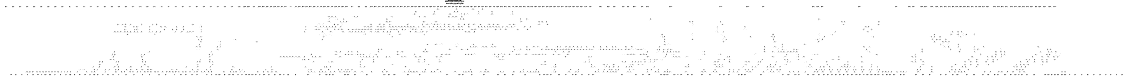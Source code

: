 # Network structure generated by ABC

digraph network {
size = "7.5,10";
center = true;
edge [dir = back];

{
  node [shape = plaintext];
  edge [style = invis];
  LevelTitle1 [label=""];
  LevelTitle2 [label=""];
  Level27 [label = ""];
  Level26 [label = ""];
  Level25 [label = ""];
  Level24 [label = ""];
  Level23 [label = ""];
  Level22 [label = ""];
  Level21 [label = ""];
  Level20 [label = ""];
  Level19 [label = ""];
  Level18 [label = ""];
  Level17 [label = ""];
  Level16 [label = ""];
  Level15 [label = ""];
  Level14 [label = ""];
  Level13 [label = ""];
  Level12 [label = ""];
  Level11 [label = ""];
  Level10 [label = ""];
  Level9 [label = ""];
  Level8 [label = ""];
  Level7 [label = ""];
  Level6 [label = ""];
  Level5 [label = ""];
  Level4 [label = ""];
  Level3 [label = ""];
  Level2 [label = ""];
  Level1 [label = ""];
  Level0 [label = ""];
  LevelTitle1 ->  LevelTitle2 ->  Level27 ->  Level26 ->  Level25 ->  Level24 ->  Level23 ->  Level22 ->  Level21 ->  Level20 ->  Level19 ->  Level18 ->  Level17 ->  Level16 ->  Level15 ->  Level14 ->  Level13 ->  Level12 ->  Level11 ->  Level10 ->  Level9 ->  Level8 ->  Level7 ->  Level6 ->  Level5 ->  Level4 ->  Level3 ->  Level2 ->  Level1 ->  Level0;
}

{
  rank = same;
  LevelTitle1;
  title1 [shape=plaintext,
          fontsize=20,
          fontname = "Times-Roman",
          label="Network structure visualized by ABC\nBenchmark \"top\". Time was Thu Oct  8 20:19:13 2020. "
         ];
}

{
  rank = same;
  LevelTitle2;
  title2 [shape=plaintext,
          fontsize=18,
          fontname = "Times-Roman",
          label="The network contains 1133 logic nodes and 135 latches.\n"
         ];
}

{
  rank = same;
  Level27;
  Node39 [label = "pg6282", shape = invtriangle, color = coral, fillcolor = coral];
  Node40 [label = "pg6360", shape = invtriangle, color = coral, fillcolor = coral];
  Node41 [label = "pg6370", shape = invtriangle, color = coral, fillcolor = coral];
  Node42 [label = "pg4809", shape = invtriangle, color = coral, fillcolor = coral];
  Node43 [label = "pg6362", shape = invtriangle, color = coral, fillcolor = coral];
  Node44 [label = "pg6372", shape = invtriangle, color = coral, fillcolor = coral];
  Node45 [label = "pg6364", shape = invtriangle, color = coral, fillcolor = coral];
  Node46 [label = "pg5692", shape = invtriangle, color = coral, fillcolor = coral];
  Node47 [label = "pg6284", shape = invtriangle, color = coral, fillcolor = coral];
  Node48 [label = "pg6374", shape = invtriangle, color = coral, fillcolor = coral];
  Node49 [label = "pg4098", shape = invtriangle, color = coral, fillcolor = coral];
  Node50 [label = "pg4108", shape = invtriangle, color = coral, fillcolor = coral];
  Node51 [label = "pg4109", shape = invtriangle, color = coral, fillcolor = coral];
  Node52 [label = "pg4307", shape = invtriangle, color = coral, fillcolor = coral];
  Node53 [label = "pg5137", shape = invtriangle, color = coral, fillcolor = coral];
  Node54 [label = "pg2584", shape = invtriangle, color = coral, fillcolor = coral];
  Node55 [label = "pg1293", shape = invtriangle, color = coral, fillcolor = coral];
  Node56 [label = "pg3222", shape = invtriangle, color = coral, fillcolor = coral];
  Node57 [label = "pg4104", shape = invtriangle, color = coral, fillcolor = coral];
  Node58 [label = "pg4105", shape = invtriangle, color = coral, fillcolor = coral];
  Node59 [label = "pg5469", shape = invtriangle, color = coral, fillcolor = coral];
  Node60 [label = "pg4106", shape = invtriangle, color = coral, fillcolor = coral];
  Node61 [label = "pg6728", shape = invtriangle, color = coral, fillcolor = coral];
  Node62 [label = "pg4107", shape = invtriangle, color = coral, fillcolor = coral];
  Node63 [label = "pg4422", shape = invtriangle, color = coral, fillcolor = coral];
  Node64 [label = "pg3600", shape = invtriangle, color = coral, fillcolor = coral];
  Node65 [label = "pg4100", shape = invtriangle, color = coral, fillcolor = coral];
  Node66 [label = "pg1290", shape = invtriangle, color = coral, fillcolor = coral];
  Node67 [label = "pg4099", shape = invtriangle, color = coral, fillcolor = coral];
  Node68 [label = "pg4101", shape = invtriangle, color = coral, fillcolor = coral];
  Node69 [label = "pg4110", shape = invtriangle, color = coral, fillcolor = coral];
  Node70 [label = "pg4321", shape = invtriangle, color = coral, fillcolor = coral];
  Node71 [label = "pg4102", shape = invtriangle, color = coral, fillcolor = coral];
  Node72 [label = "pg5468", shape = invtriangle, color = coral, fillcolor = coral];
  Node73 [label = "pg4103", shape = invtriangle, color = coral, fillcolor = coral];
  Node74 [label = "pg4112", shape = invtriangle, color = coral, fillcolor = coral];
  Node75 [label = "pg4121", shape = invtriangle, color = coral, fillcolor = coral];
  Node76 [label = "pg6366", shape = invtriangle, color = coral, fillcolor = coral];
  Node77 [label = "pg6368", shape = invtriangle, color = coral, fillcolor = coral];
  Node79 [label = "ng230L_in", shape = box, color = coral, fillcolor = coral];
  Node82 [label = "ng197L_in", shape = box, color = coral, fillcolor = coral];
  Node85 [label = "ng434L_in", shape = box, color = coral, fillcolor = coral];
  Node88 [label = "ng25L_in", shape = box, color = coral, fillcolor = coral];
  Node91 [label = "ng205L_in", shape = box, color = coral, fillcolor = coral];
  Node94 [label = "ng266L_in", shape = box, color = coral, fillcolor = coral];
  Node97 [label = "ng204L_in", shape = box, color = coral, fillcolor = coral];
  Node100 [label = "ng524L_in", shape = box, color = coral, fillcolor = coral];
  Node103 [label = "ng699L_in", shape = box, color = coral, fillcolor = coral];
  Node106 [label = "ng658L_in", shape = box, color = coral, fillcolor = coral];
  Node109 [label = "ng666L_in", shape = box, color = coral, fillcolor = coral];
  Node112 [label = "ng414L_in", shape = box, color = coral, fillcolor = coral];
  Node115 [label = "ng1L_in", shape = box, color = coral, fillcolor = coral];
  Node118 [label = "ng598L_in", shape = box, color = coral, fillcolor = coral];
  Node121 [label = "ng578L_in", shape = box, color = coral, fillcolor = coral];
  Node124 [label = "ng406L_in", shape = box, color = coral, fillcolor = coral];
  Node127 [label = "ng582L_in", shape = box, color = coral, fillcolor = coral];
  Node130 [label = "ng691L_in", shape = box, color = coral, fillcolor = coral];
  Node133 [label = "ng668L_in", shape = box, color = coral, fillcolor = coral];
  Node136 [label = "ng548L_in", shape = box, color = coral, fillcolor = coral];
  Node139 [label = "ng485L_in", shape = box, color = coral, fillcolor = coral];
  Node142 [label = "ng694L_in", shape = box, color = coral, fillcolor = coral];
  Node145 [label = "ng422L_in", shape = box, color = coral, fillcolor = coral];
  Node148 [label = "ng500L_in", shape = box, color = coral, fillcolor = coral];
  Node151 [label = "ng19L_in", shape = box, color = coral, fillcolor = coral];
  Node154 [label = "ng532L_in", shape = box, color = coral, fillcolor = coral];
  Node157 [label = "ng210L_in", shape = box, color = coral, fillcolor = coral];
  Node160 [label = "ng236L_in", shape = box, color = coral, fillcolor = coral];
  Node163 [label = "ng677L_in", shape = box, color = coral, fillcolor = coral];
  Node166 [label = "ng512L_in", shape = box, color = coral, fillcolor = coral];
  Node169 [label = "ng465L_in", shape = box, color = coral, fillcolor = coral];
  Node172 [label = "ng676L_in", shape = box, color = coral, fillcolor = coral];
  Node175 [label = "ng622L_in", shape = box, color = coral, fillcolor = coral];
  Node178 [label = "ng278L_in", shape = box, color = coral, fillcolor = coral];
  Node181 [label = "ng461L_in", shape = box, color = coral, fillcolor = coral];
  Node184 [label = "ng650L_in", shape = box, color = coral, fillcolor = coral];
  Node187 [label = "ng7L_in", shape = box, color = coral, fillcolor = coral];
  Node190 [label = "ng18L_in", shape = box, color = coral, fillcolor = coral];
  Node193 [label = "ng508L_in", shape = box, color = coral, fillcolor = coral];
  Node196 [label = "ng260L_in", shape = box, color = coral, fillcolor = coral];
  Node199 [label = "ng689L_in", shape = box, color = coral, fillcolor = coral];
  Node202 [label = "ng692L_in", shape = box, color = coral, fillcolor = coral];
  Node205 [label = "ng24L_in", shape = box, color = coral, fillcolor = coral];
  Node208 [label = "ng277L_in", shape = box, color = coral, fillcolor = coral];
  Node211 [label = "ng453L_in", shape = box, color = coral, fillcolor = coral];
  Node214 [label = "ng445L_in", shape = box, color = coral, fillcolor = coral];
  Node217 [label = "ng2L_in", shape = box, color = coral, fillcolor = coral];
  Node220 [label = "ng279L_in", shape = box, color = coral, fillcolor = coral];
  Node223 [label = "ng594L_in", shape = box, color = coral, fillcolor = coral];
  Node226 [label = "ng269L_in", shape = box, color = coral, fillcolor = coral];
  Node229 [label = "ng293L_in", shape = box, color = coral, fillcolor = coral];
  Node232 [label = "ng628L_in", shape = box, color = coral, fillcolor = coral];
  Node235 [label = "ng667L_in", shape = box, color = coral, fillcolor = coral];
  Node238 [label = "ng286L_in", shape = box, color = coral, fillcolor = coral];
  Node241 [label = "ng574L_in", shape = box, color = coral, fillcolor = coral];
  Node244 [label = "ng687L_in", shape = box, color = coral, fillcolor = coral];
  Node247 [label = "ng254L_in", shape = box, color = coral, fillcolor = coral];
  Node250 [label = "ng672L_in", shape = box, color = coral, fillcolor = coral];
  Node253 [label = "ng489L_in", shape = box, color = coral, fillcolor = coral];
  Node256 [label = "ng207L_in", shape = box, color = coral, fillcolor = coral];
  Node259 [label = "ng441L_in", shape = box, color = coral, fillcolor = coral];
  Node262 [label = "ng6L_in", shape = box, color = coral, fillcolor = coral];
  Node265 [label = "ng290L_in", shape = box, color = coral, fillcolor = coral];
  Node268 [label = "ng680L_in", shape = box, color = coral, fillcolor = coral];
  Node271 [label = "ng616L_in", shape = box, color = coral, fillcolor = coral];
  Node274 [label = "ng554L_in", shape = box, color = coral, fillcolor = coral];
  Node277 [label = "ng625L_in", shape = box, color = coral, fillcolor = coral];
  Node280 [label = "ng426L_in", shape = box, color = coral, fillcolor = coral];
  Node283 [label = "ng402L_in", shape = box, color = coral, fillcolor = coral];
  Node286 [label = "ng218L_in", shape = box, color = coral, fillcolor = coral];
  Node289 [label = "ng496L_in", shape = box, color = coral, fillcolor = coral];
  Node292 [label = "ng208L_in", shape = box, color = coral, fillcolor = coral];
  Node295 [label = "ng634L_in", shape = box, color = coral, fillcolor = coral];
  Node298 [label = "ng418L_in", shape = box, color = coral, fillcolor = coral];
  Node301 [label = "ng242L_in", shape = box, color = coral, fillcolor = coral];
  Node304 [label = "ng48L_in", shape = box, color = coral, fillcolor = coral];
  Node307 [label = "ng276L_in", shape = box, color = coral, fillcolor = coral];
  Node310 [label = "ng449L_in", shape = box, color = coral, fillcolor = coral];
  Node313 [label = "ng471L_in", shape = box, color = coral, fillcolor = coral];
  Node316 [label = "ng590L_in", shape = box, color = coral, fillcolor = coral];
  Node319 [label = "ng437L_in", shape = box, color = coral, fillcolor = coral];
  Node322 [label = "ng528L_in", shape = box, color = coral, fillcolor = coral];
  Node325 [label = "ng486L_in", shape = box, color = coral, fillcolor = coral];
  Node328 [label = "ng551L_in", shape = box, color = coral, fillcolor = coral];
  Node331 [label = "ng685L_in", shape = box, color = coral, fillcolor = coral];
  Node334 [label = "ng281L_in", shape = box, color = coral, fillcolor = coral];
  Node337 [label = "ng430L_in", shape = box, color = coral, fillcolor = coral];
  Node340 [label = "ng698L_in", shape = box, color = coral, fillcolor = coral];
  Node343 [label = "ng545L_in", shape = box, color = coral, fillcolor = coral];
  Node346 [label = "ng682L_in", shape = box, color = coral, fillcolor = coral];
  Node349 [label = "ng3L_in", shape = box, color = coral, fillcolor = coral];
  Node352 [label = "ng15L_in", shape = box, color = coral, fillcolor = coral];
  Node355 [label = "ng410L_in", shape = box, color = coral, fillcolor = coral];
  Node358 [label = "ng654L_in", shape = box, color = coral, fillcolor = coral];
  Node361 [label = "ng683L_in", shape = box, color = coral, fillcolor = coral];
  Node364 [label = "ng11L_in", shape = box, color = coral, fillcolor = coral];
  Node367 [label = "ng282L_in", shape = box, color = coral, fillcolor = coral];
  Node370 [label = "ng669L_in", shape = box, color = coral, fillcolor = coral];
  Node373 [label = "ng212L_in", shape = box, color = coral, fillcolor = coral];
  Node376 [label = "ng10L_in", shape = box, color = coral, fillcolor = coral];
  Node379 [label = "ng663L_in", shape = box, color = coral, fillcolor = coral];
  Node382 [label = "ng606L_in", shape = box, color = coral, fillcolor = coral];
  Node385 [label = "ng43L_in", shape = box, color = coral, fillcolor = coral];
  Node388 [label = "ng520L_in", shape = box, color = coral, fillcolor = coral];
  Node391 [label = "ng297L_in", shape = box, color = coral, fillcolor = coral];
  Node394 [label = "ng14L_in", shape = box, color = coral, fillcolor = coral];
  Node397 [label = "ng280L_in", shape = box, color = coral, fillcolor = coral];
  Node400 [label = "ng646L_in", shape = box, color = coral, fillcolor = coral];
  Node403 [label = "ng206L_in", shape = box, color = coral, fillcolor = coral];
  Node406 [label = "ng211L_in", shape = box, color = coral, fillcolor = coral];
  Node409 [label = "ng541L_in", shape = box, color = coral, fillcolor = coral];
  Node412 [label = "ng283L_in", shape = box, color = coral, fillcolor = coral];
  Node415 [label = "ng642L_in", shape = box, color = coral, fillcolor = coral];
  Node418 [label = "ng610L_in", shape = box, color = coral, fillcolor = coral];
  Node421 [label = "ng619L_in", shape = box, color = coral, fillcolor = coral];
  Node424 [label = "ng697L_in", shape = box, color = coral, fillcolor = coral];
  Node427 [label = "ng586L_in", shape = box, color = coral, fillcolor = coral];
  Node430 [label = "ng504L_in", shape = box, color = coral, fillcolor = coral];
  Node433 [label = "ng613L_in", shape = box, color = coral, fillcolor = coral];
  Node436 [label = "ng602L_in", shape = box, color = coral, fillcolor = coral];
  Node439 [label = "ng209L_in", shape = box, color = coral, fillcolor = coral];
  Node442 [label = "ng631L_in", shape = box, color = coral, fillcolor = coral];
  Node445 [label = "ng662L_in", shape = box, color = coral, fillcolor = coral];
  Node448 [label = "ng571L_in", shape = box, color = coral, fillcolor = coral];
  Node451 [label = "ng536L_in", shape = box, color = coral, fillcolor = coral];
  Node454 [label = "ng28L_in", shape = box, color = coral, fillcolor = coral];
  Node457 [label = "ng638L_in", shape = box, color = coral, fillcolor = coral];
  Node460 [label = "ng675L_in", shape = box, color = coral, fillcolor = coral];
  Node463 [label = "ng457L_in", shape = box, color = coral, fillcolor = coral];
  Node466 [label = "ng33L_in", shape = box, color = coral, fillcolor = coral];
  Node469 [label = "ng29L_in", shape = box, color = coral, fillcolor = coral];
  Node472 [label = "ng516L_in", shape = box, color = coral, fillcolor = coral];
  Node475 [label = "ng688L_in", shape = box, color = coral, fillcolor = coral];
  Node478 [label = "ng492L_in", shape = box, color = coral, fillcolor = coral];
  Node481 [label = "ng478L_in", shape = box, color = coral, fillcolor = coral];
}

{
  rank = same;
  Level26;
  Node798 [label = "798\n", shape = ellipse];
  Node1036 [label = "1036\n", shape = ellipse];
  Node1528 [label = "1528\n", shape = ellipse];
  Node1551 [label = "1551\n", shape = ellipse];
}

{
  rank = same;
  Level25;
  Node797 [label = "797\n", shape = ellipse];
  Node1035 [label = "1035\n", shape = ellipse];
  Node1336 [label = "1336\n", shape = ellipse];
  Node1381 [label = "1381\n", shape = ellipse];
  Node1526 [label = "1526\n", shape = ellipse];
  Node1527 [label = "1527\n", shape = ellipse];
  Node1550 [label = "1550\n", shape = ellipse];
}

{
  rank = same;
  Level24;
  Node719 [label = "719\n", shape = ellipse];
  Node1007 [label = "1007\n", shape = ellipse];
  Node1334 [label = "1334\n", shape = ellipse];
  Node1379 [label = "1379\n", shape = ellipse];
  Node1519 [label = "1519\n", shape = ellipse];
  Node1524 [label = "1524\n", shape = ellipse];
  Node1525 [label = "1525\n", shape = ellipse];
  Node1542 [label = "1542\n", shape = ellipse];
  Node1549 [label = "1549\n", shape = ellipse];
}

{
  rank = same;
  Level23;
  Node718 [label = "718\n", shape = ellipse];
  Node1006 [label = "1006\n", shape = ellipse];
  Node1153 [label = "1153\n", shape = ellipse];
  Node1307 [label = "1307\n", shape = ellipse];
  Node1309 [label = "1309\n", shape = ellipse];
  Node1346 [label = "1346\n", shape = ellipse];
  Node1518 [label = "1518\n", shape = ellipse];
  Node1521 [label = "1521\n", shape = ellipse];
  Node1522 [label = "1522\n", shape = ellipse];
  Node1541 [label = "1541\n", shape = ellipse];
  Node1547 [label = "1547\n", shape = ellipse];
  Node1548 [label = "1548\n", shape = ellipse];
}

{
  rank = same;
  Level22;
  Node716 [label = "716\n", shape = ellipse];
  Node923 [label = "923\n", shape = ellipse];
  Node1110 [label = "1110\n", shape = ellipse];
  Node1152 [label = "1152\n", shape = ellipse];
  Node1222 [label = "1222\n", shape = ellipse];
  Node1306 [label = "1306\n", shape = ellipse];
  Node1445 [label = "1445\n", shape = ellipse];
  Node1457 [label = "1457\n", shape = ellipse];
  Node1544 [label = "1544\n", shape = ellipse];
  Node1545 [label = "1545\n", shape = ellipse];
}

{
  rank = same;
  Level21;
  Node715 [label = "715\n", shape = ellipse];
  Node920 [label = "920\n", shape = ellipse];
  Node921 [label = "921\n", shape = ellipse];
  Node987 [label = "987\n", shape = ellipse];
  Node1043 [label = "1043\n", shape = ellipse];
  Node1109 [label = "1109\n", shape = ellipse];
  Node1150 [label = "1150\n", shape = ellipse];
  Node1151 [label = "1151\n", shape = ellipse];
  Node1220 [label = "1220\n", shape = ellipse];
  Node1269 [label = "1269\n", shape = ellipse];
  Node1275 [label = "1275\n", shape = ellipse];
  Node1304 [label = "1304\n", shape = ellipse];
  Node1305 [label = "1305\n", shape = ellipse];
  Node1335 [label = "1335\n", shape = ellipse];
  Node1380 [label = "1380\n", shape = ellipse];
  Node1384 [label = "1384\n", shape = ellipse];
  Node1444 [label = "1444\n", shape = ellipse];
  Node1456 [label = "1456\n", shape = ellipse];
}

{
  rank = same;
  Level20;
  Node662 [label = "662\n", shape = ellipse];
  Node714 [label = "714\n", shape = ellipse];
  Node796 [label = "796\n", shape = ellipse];
  Node818 [label = "818\n", shape = ellipse];
  Node825 [label = "825\n", shape = ellipse];
  Node919 [label = "919\n", shape = ellipse];
  Node986 [label = "986\n", shape = ellipse];
  Node993 [label = "993\n", shape = ellipse];
  Node1003 [label = "1003\n", shape = ellipse];
  Node1034 [label = "1034\n", shape = ellipse];
  Node1040 [label = "1040\n", shape = ellipse];
  Node1042 [label = "1042\n", shape = ellipse];
  Node1046 [label = "1046\n", shape = ellipse];
  Node1049 [label = "1049\n", shape = ellipse];
  Node1108 [label = "1108\n", shape = ellipse];
  Node1127 [label = "1127\n", shape = ellipse];
  Node1149 [label = "1149\n", shape = ellipse];
  Node1156 [label = "1156\n", shape = ellipse];
  Node1159 [label = "1159\n", shape = ellipse];
  Node1162 [label = "1162\n", shape = ellipse];
  Node1171 [label = "1171\n", shape = ellipse];
  Node1215 [label = "1215\n", shape = ellipse];
  Node1247 [label = "1247\n", shape = ellipse];
  Node1266 [label = "1266\n", shape = ellipse];
  Node1267 [label = "1267\n", shape = ellipse];
  Node1273 [label = "1273\n", shape = ellipse];
  Node1289 [label = "1289\n", shape = ellipse];
  Node1303 [label = "1303\n", shape = ellipse];
  Node1319 [label = "1319\n", shape = ellipse];
  Node1333 [label = "1333\n", shape = ellipse];
  Node1356 [label = "1356\n", shape = ellipse];
  Node1378 [label = "1378\n", shape = ellipse];
  Node1383 [label = "1383\n", shape = ellipse];
  Node1389 [label = "1389\n", shape = ellipse];
  Node1432 [label = "1432\n", shape = ellipse];
  Node1438 [label = "1438\n", shape = ellipse];
  Node1454 [label = "1454\n", shape = ellipse];
  Node1476 [label = "1476\n", shape = ellipse];
  Node1499 [label = "1499\n", shape = ellipse];
  Node1502 [label = "1502\n", shape = ellipse];
  Node1515 [label = "1515\n", shape = ellipse];
  Node1538 [label = "1538\n", shape = ellipse];
  Node1554 [label = "1554\n", shape = ellipse];
}

{
  rank = same;
  Level19;
  Node583 [label = "583\n", shape = ellipse];
  Node661 [label = "661\n", shape = ellipse];
  Node674 [label = "674\n", shape = ellipse];
  Node713 [label = "713\n", shape = ellipse];
  Node794 [label = "794\n", shape = ellipse];
  Node795 [label = "795\n", shape = ellipse];
  Node816 [label = "816\n", shape = ellipse];
  Node817 [label = "817\n", shape = ellipse];
  Node823 [label = "823\n", shape = ellipse];
  Node915 [label = "915\n", shape = ellipse];
  Node918 [label = "918\n", shape = ellipse];
  Node982 [label = "982\n", shape = ellipse];
  Node985 [label = "985\n", shape = ellipse];
  Node991 [label = "991\n", shape = ellipse];
  Node992 [label = "992\n", shape = ellipse];
  Node1002 [label = "1002\n", shape = ellipse];
  Node1032 [label = "1032\n", shape = ellipse];
  Node1033 [label = "1033\n", shape = ellipse];
  Node1038 [label = "1038\n", shape = ellipse];
  Node1039 [label = "1039\n", shape = ellipse];
  Node1044 [label = "1044\n", shape = ellipse];
  Node1045 [label = "1045\n", shape = ellipse];
  Node1047 [label = "1047\n", shape = ellipse];
  Node1048 [label = "1048\n", shape = ellipse];
  Node1126 [label = "1126\n", shape = ellipse];
  Node1147 [label = "1147\n", shape = ellipse];
  Node1148 [label = "1148\n", shape = ellipse];
  Node1154 [label = "1154\n", shape = ellipse];
  Node1157 [label = "1157\n", shape = ellipse];
  Node1158 [label = "1158\n", shape = ellipse];
  Node1160 [label = "1160\n", shape = ellipse];
  Node1169 [label = "1169\n", shape = ellipse];
  Node1186 [label = "1186\n", shape = ellipse];
  Node1189 [label = "1189\n", shape = ellipse];
  Node1213 [label = "1213\n", shape = ellipse];
  Node1245 [label = "1245\n", shape = ellipse];
  Node1264 [label = "1264\n", shape = ellipse];
  Node1265 [label = "1265\n", shape = ellipse];
  Node1288 [label = "1288\n", shape = ellipse];
  Node1301 [label = "1301\n", shape = ellipse];
  Node1302 [label = "1302\n", shape = ellipse];
  Node1318 [label = "1318\n", shape = ellipse];
  Node1331 [label = "1331\n", shape = ellipse];
  Node1332 [label = "1332\n", shape = ellipse];
  Node1355 [label = "1355\n", shape = ellipse];
  Node1376 [label = "1376\n", shape = ellipse];
  Node1377 [label = "1377\n", shape = ellipse];
  Node1387 [label = "1387\n", shape = ellipse];
  Node1430 [label = "1430\n", shape = ellipse];
  Node1431 [label = "1431\n", shape = ellipse];
  Node1435 [label = "1435\n", shape = ellipse];
  Node1436 [label = "1436\n", shape = ellipse];
  Node1446 [label = "1446\n", shape = ellipse];
  Node1453 [label = "1453\n", shape = ellipse];
  Node1474 [label = "1474\n", shape = ellipse];
  Node1475 [label = "1475\n", shape = ellipse];
  Node1492 [label = "1492\n", shape = ellipse];
  Node1498 [label = "1498\n", shape = ellipse];
  Node1500 [label = "1500\n", shape = ellipse];
  Node1514 [label = "1514\n", shape = ellipse];
  Node1537 [label = "1537\n", shape = ellipse];
  Node1552 [label = "1552\n", shape = ellipse];
  Node1553 [label = "1553\n", shape = ellipse];
}

{
  rank = same;
  Level18;
  Node521 [label = "521\n", shape = ellipse];
  Node523 [label = "523\n", shape = ellipse];
  Node528 [label = "528\n", shape = ellipse];
  Node530 [label = "530\n", shape = ellipse];
  Node532 [label = "532\n", shape = ellipse];
  Node562 [label = "562\n", shape = ellipse];
  Node564 [label = "564\n", shape = ellipse];
  Node569 [label = "569\n", shape = ellipse];
  Node571 [label = "571\n", shape = ellipse];
  Node581 [label = "581\n", shape = ellipse];
  Node582 [label = "582\n", shape = ellipse];
  Node659 [label = "659\n", shape = ellipse];
  Node660 [label = "660\n", shape = ellipse];
  Node673 [label = "673\n", shape = ellipse];
  Node711 [label = "711\n", shape = ellipse];
  Node712 [label = "712\n", shape = ellipse];
  Node720 [label = "720\n", shape = ellipse];
  Node756 [label = "756\n", shape = ellipse];
  Node792 [label = "792\n", shape = ellipse];
  Node815 [label = "815\n", shape = ellipse];
  Node914 [label = "914\n", shape = ellipse];
  Node917 [label = "917\n", shape = ellipse];
  Node981 [label = "981\n", shape = ellipse];
  Node984 [label = "984\n", shape = ellipse];
  Node1000 [label = "1000\n", shape = ellipse];
  Node1001 [label = "1001\n", shape = ellipse];
  Node1008 [label = "1008\n", shape = ellipse];
  Node1019 [label = "1019\n", shape = ellipse];
  Node1030 [label = "1030\n", shape = ellipse];
  Node1037 [label = "1037\n", shape = ellipse];
  Node1124 [label = "1124\n", shape = ellipse];
  Node1125 [label = "1125\n", shape = ellipse];
  Node1135 [label = "1135\n", shape = ellipse];
  Node1136 [label = "1136\n", shape = ellipse];
  Node1145 [label = "1145\n", shape = ellipse];
  Node1184 [label = "1184\n", shape = ellipse];
  Node1185 [label = "1185\n", shape = ellipse];
  Node1187 [label = "1187\n", shape = ellipse];
  Node1188 [label = "1188\n", shape = ellipse];
  Node1286 [label = "1286\n", shape = ellipse];
  Node1287 [label = "1287\n", shape = ellipse];
  Node1297 [label = "1297\n", shape = ellipse];
  Node1298 [label = "1298\n", shape = ellipse];
  Node1299 [label = "1299\n", shape = ellipse];
  Node1316 [label = "1316\n", shape = ellipse];
  Node1317 [label = "1317\n", shape = ellipse];
  Node1327 [label = "1327\n", shape = ellipse];
  Node1328 [label = "1328\n", shape = ellipse];
  Node1329 [label = "1329\n", shape = ellipse];
  Node1353 [label = "1353\n", shape = ellipse];
  Node1354 [label = "1354\n", shape = ellipse];
  Node1364 [label = "1364\n", shape = ellipse];
  Node1373 [label = "1373\n", shape = ellipse];
  Node1374 [label = "1374\n", shape = ellipse];
  Node1433 [label = "1433\n", shape = ellipse];
  Node1434 [label = "1434\n", shape = ellipse];
  Node1512 [label = "1512\n", shape = ellipse];
  Node1513 [label = "1513\n", shape = ellipse];
  Node1520 [label = "1520\n", shape = ellipse];
  Node1535 [label = "1535\n", shape = ellipse];
  Node1536 [label = "1536\n", shape = ellipse];
  Node1543 [label = "1543\n", shape = ellipse];
}

{
  rank = same;
  Level17;
  Node520 [label = "520\n", shape = ellipse];
  Node522 [label = "522\n", shape = ellipse];
  Node527 [label = "527\n", shape = ellipse];
  Node529 [label = "529\n", shape = ellipse];
  Node531 [label = "531\n", shape = ellipse];
  Node561 [label = "561\n", shape = ellipse];
  Node563 [label = "563\n", shape = ellipse];
  Node568 [label = "568\n", shape = ellipse];
  Node570 [label = "570\n", shape = ellipse];
  Node580 [label = "580\n", shape = ellipse];
  Node653 [label = "653\n", shape = ellipse];
  Node658 [label = "658\n", shape = ellipse];
  Node672 [label = "672\n", shape = ellipse];
  Node701 [label = "701\n", shape = ellipse];
  Node705 [label = "705\n", shape = ellipse];
  Node708 [label = "708\n", shape = ellipse];
  Node793 [label = "793\n", shape = ellipse];
  Node814 [label = "814\n", shape = ellipse];
  Node824 [label = "824\n", shape = ellipse];
  Node906 [label = "906\n", shape = ellipse];
  Node913 [label = "913\n", shape = ellipse];
  Node973 [label = "973\n", shape = ellipse];
  Node980 [label = "980\n", shape = ellipse];
  Node998 [label = "998\n", shape = ellipse];
  Node1031 [label = "1031\n", shape = ellipse];
  Node1122 [label = "1122\n", shape = ellipse];
  Node1146 [label = "1146\n", shape = ellipse];
  Node1155 [label = "1155\n", shape = ellipse];
  Node1161 [label = "1161\n", shape = ellipse];
  Node1170 [label = "1170\n", shape = ellipse];
  Node1183 [label = "1183\n", shape = ellipse];
  Node1198 [label = "1198\n", shape = ellipse];
  Node1214 [label = "1214\n", shape = ellipse];
  Node1237 [label = "1237\n", shape = ellipse];
  Node1246 [label = "1246\n", shape = ellipse];
  Node1260 [label = "1260\n", shape = ellipse];
  Node1284 [label = "1284\n", shape = ellipse];
  Node1300 [label = "1300\n", shape = ellipse];
  Node1314 [label = "1314\n", shape = ellipse];
  Node1330 [label = "1330\n", shape = ellipse];
  Node1351 [label = "1351\n", shape = ellipse];
  Node1375 [label = "1375\n", shape = ellipse];
  Node1386 [label = "1386\n", shape = ellipse];
  Node1388 [label = "1388\n", shape = ellipse];
  Node1437 [label = "1437\n", shape = ellipse];
  Node1501 [label = "1501\n", shape = ellipse];
  Node1510 [label = "1510\n", shape = ellipse];
  Node1523 [label = "1523\n", shape = ellipse];
  Node1533 [label = "1533\n", shape = ellipse];
  Node1546 [label = "1546\n", shape = ellipse];
  Node1556 [label = "1556\n", shape = ellipse];
}

{
  rank = same;
  Level16;
  Node519 [label = "519\n", shape = ellipse];
  Node579 [label = "579\n", shape = ellipse];
  Node649 [label = "649\n", shape = ellipse];
  Node657 [label = "657\n", shape = ellipse];
  Node700 [label = "700\n", shape = ellipse];
  Node704 [label = "704\n", shape = ellipse];
  Node707 [label = "707\n", shape = ellipse];
  Node710 [label = "710\n", shape = ellipse];
  Node813 [label = "813\n", shape = ellipse];
  Node849 [label = "849\n", shape = ellipse];
  Node856 [label = "856\n", shape = ellipse];
  Node904 [label = "904\n", shape = ellipse];
  Node911 [label = "911\n", shape = ellipse];
  Node971 [label = "971\n", shape = ellipse];
  Node978 [label = "978\n", shape = ellipse];
  Node1182 [label = "1182\n", shape = ellipse];
  Node1197 [label = "1197\n", shape = ellipse];
  Node1236 [label = "1236\n", shape = ellipse];
  Node1259 [label = "1259\n", shape = ellipse];
  Node1385 [label = "1385\n", shape = ellipse];
  Node1473 [label = "1473\n", shape = ellipse];
  Node1555 [label = "1555\n", shape = ellipse];
}

{
  rank = same;
  Level15;
  Node518 [label = "518\n", shape = ellipse];
  Node577 [label = "577\n", shape = ellipse];
  Node647 [label = "647\n", shape = ellipse];
  Node845 [label = "845\n", shape = ellipse];
  Node889 [label = "889\n", shape = ellipse];
  Node903 [label = "903\n", shape = ellipse];
  Node909 [label = "909\n", shape = ellipse];
  Node912 [label = "912\n", shape = ellipse];
  Node956 [label = "956\n", shape = ellipse];
  Node970 [label = "970\n", shape = ellipse];
  Node976 [label = "976\n", shape = ellipse];
  Node979 [label = "979\n", shape = ellipse];
  Node1077 [label = "1077\n", shape = ellipse];
  Node1180 [label = "1180\n", shape = ellipse];
  Node1181 [label = "1181\n", shape = ellipse];
  Node1258 [label = "1258\n", shape = ellipse];
}

{
  rank = same;
  Level14;
  Node516 [label = "516\n", shape = ellipse];
  Node844 [label = "844\n", shape = ellipse];
  Node888 [label = "888\n", shape = ellipse];
  Node896 [label = "896\n", shape = ellipse];
  Node902 [label = "902\n", shape = ellipse];
  Node910 [label = "910\n", shape = ellipse];
  Node955 [label = "955\n", shape = ellipse];
  Node963 [label = "963\n", shape = ellipse];
  Node969 [label = "969\n", shape = ellipse];
  Node977 [label = "977\n", shape = ellipse];
  Node1075 [label = "1075\n", shape = ellipse];
  Node1076 [label = "1076\n", shape = ellipse];
  Node1196 [label = "1196\n", shape = ellipse];
  Node1201 [label = "1201\n", shape = ellipse];
  Node1256 [label = "1256\n", shape = ellipse];
  Node1257 [label = "1257\n", shape = ellipse];
}

{
  rank = same;
  Level13;
  Node515 [label = "515\n", shape = ellipse];
  Node843 [label = "843\n", shape = ellipse];
  Node887 [label = "887\n", shape = ellipse];
  Node901 [label = "901\n", shape = ellipse];
  Node954 [label = "954\n", shape = ellipse];
  Node968 [label = "968\n", shape = ellipse];
  Node1074 [label = "1074\n", shape = ellipse];
  Node1194 [label = "1194\n", shape = ellipse];
  Node1195 [label = "1195\n", shape = ellipse];
  Node1200 [label = "1200\n", shape = ellipse];
  Node1472 [label = "1472\n", shape = ellipse];
}

{
  rank = same;
  Level12;
  Node514 [label = "514\n", shape = ellipse];
  Node806 [label = "806\n", shape = ellipse];
  Node842 [label = "842\n", shape = ellipse];
  Node855 [label = "855\n", shape = ellipse];
  Node886 [label = "886\n", shape = ellipse];
  Node900 [label = "900\n", shape = ellipse];
  Node953 [label = "953\n", shape = ellipse];
  Node967 [label = "967\n", shape = ellipse];
  Node1073 [label = "1073\n", shape = ellipse];
  Node1089 [label = "1089\n", shape = ellipse];
  Node1144 [label = "1144\n", shape = ellipse];
  Node1179 [label = "1179\n", shape = ellipse];
  Node1209 [label = "1209\n", shape = ellipse];
  Node1372 [label = "1372\n", shape = ellipse];
  Node1470 [label = "1470\n", shape = ellipse];
  Node1471 [label = "1471\n", shape = ellipse];
}

{
  rank = same;
  Level11;
  Node512 [label = "512\n", shape = ellipse];
  Node513 [label = "513\n", shape = ellipse];
  Node632 [label = "632\n", shape = ellipse];
  Node755 [label = "755\n", shape = ellipse];
  Node791 [label = "791\n", shape = ellipse];
  Node805 [label = "805\n", shape = ellipse];
  Node812 [label = "812\n", shape = ellipse];
  Node822 [label = "822\n", shape = ellipse];
  Node841 [label = "841\n", shape = ellipse];
  Node848 [label = "848\n", shape = ellipse];
  Node852 [label = "852\n", shape = ellipse];
  Node853 [label = "853\n", shape = ellipse];
  Node854 [label = "854\n", shape = ellipse];
  Node884 [label = "884\n", shape = ellipse];
  Node905 [label = "905\n", shape = ellipse];
  Node916 [label = "916\n", shape = ellipse];
  Node951 [label = "951\n", shape = ellipse];
  Node972 [label = "972\n", shape = ellipse];
  Node983 [label = "983\n", shape = ellipse];
  Node990 [label = "990\n", shape = ellipse];
  Node1018 [label = "1018\n", shape = ellipse];
  Node1029 [label = "1029\n", shape = ellipse];
  Node1071 [label = "1071\n", shape = ellipse];
  Node1072 [label = "1072\n", shape = ellipse];
  Node1088 [label = "1088\n", shape = ellipse];
  Node1092 [label = "1092\n", shape = ellipse];
  Node1143 [label = "1143\n", shape = ellipse];
  Node1165 [label = "1165\n", shape = ellipse];
  Node1168 [label = "1168\n", shape = ellipse];
  Node1178 [label = "1178\n", shape = ellipse];
  Node1208 [label = "1208\n", shape = ellipse];
  Node1212 [label = "1212\n", shape = ellipse];
  Node1229 [label = "1229\n", shape = ellipse];
  Node1235 [label = "1235\n", shape = ellipse];
  Node1244 [label = "1244\n", shape = ellipse];
  Node1252 [label = "1252\n", shape = ellipse];
  Node1255 [label = "1255\n", shape = ellipse];
  Node1263 [label = "1263\n", shape = ellipse];
  Node1272 [label = "1272\n", shape = ellipse];
  Node1339 [label = "1339\n", shape = ellipse];
  Node1371 [label = "1371\n", shape = ellipse];
  Node1486 [label = "1486\n", shape = ellipse];
  Node1491 [label = "1491\n", shape = ellipse];
  Node1505 [label = "1505\n", shape = ellipse];
}

{
  rank = same;
  Level10;
  Node511 [label = "511\n", shape = ellipse];
  Node630 [label = "630\n", shape = ellipse];
  Node631 [label = "631\n", shape = ellipse];
  Node698 [label = "698\n", shape = ellipse];
  Node754 [label = "754\n", shape = ellipse];
  Node790 [label = "790\n", shape = ellipse];
  Node804 [label = "804\n", shape = ellipse];
  Node811 [label = "811\n", shape = ellipse];
  Node820 [label = "820\n", shape = ellipse];
  Node821 [label = "821\n", shape = ellipse];
  Node840 [label = "840\n", shape = ellipse];
  Node846 [label = "846\n", shape = ellipse];
  Node847 [label = "847\n", shape = ellipse];
  Node850 [label = "850\n", shape = ellipse];
  Node851 [label = "851\n", shape = ellipse];
  Node882 [label = "882\n", shape = ellipse];
  Node883 [label = "883\n", shape = ellipse];
  Node895 [label = "895\n", shape = ellipse];
  Node949 [label = "949\n", shape = ellipse];
  Node950 [label = "950\n", shape = ellipse];
  Node962 [label = "962\n", shape = ellipse];
  Node988 [label = "988\n", shape = ellipse];
  Node989 [label = "989\n", shape = ellipse];
  Node1017 [label = "1017\n", shape = ellipse];
  Node1028 [label = "1028\n", shape = ellipse];
  Node1070 [label = "1070\n", shape = ellipse];
  Node1087 [label = "1087\n", shape = ellipse];
  Node1090 [label = "1090\n", shape = ellipse];
  Node1091 [label = "1091\n", shape = ellipse];
  Node1134 [label = "1134\n", shape = ellipse];
  Node1142 [label = "1142\n", shape = ellipse];
  Node1163 [label = "1163\n", shape = ellipse];
  Node1164 [label = "1164\n", shape = ellipse];
  Node1166 [label = "1166\n", shape = ellipse];
  Node1167 [label = "1167\n", shape = ellipse];
  Node1177 [label = "1177\n", shape = ellipse];
  Node1193 [label = "1193\n", shape = ellipse];
  Node1207 [label = "1207\n", shape = ellipse];
  Node1210 [label = "1210\n", shape = ellipse];
  Node1211 [label = "1211\n", shape = ellipse];
  Node1227 [label = "1227\n", shape = ellipse];
  Node1228 [label = "1228\n", shape = ellipse];
  Node1233 [label = "1233\n", shape = ellipse];
  Node1234 [label = "1234\n", shape = ellipse];
  Node1242 [label = "1242\n", shape = ellipse];
  Node1243 [label = "1243\n", shape = ellipse];
  Node1251 [label = "1251\n", shape = ellipse];
  Node1253 [label = "1253\n", shape = ellipse];
  Node1254 [label = "1254\n", shape = ellipse];
  Node1261 [label = "1261\n", shape = ellipse];
  Node1262 [label = "1262\n", shape = ellipse];
  Node1270 [label = "1270\n", shape = ellipse];
  Node1271 [label = "1271\n", shape = ellipse];
  Node1296 [label = "1296\n", shape = ellipse];
  Node1326 [label = "1326\n", shape = ellipse];
  Node1337 [label = "1337\n", shape = ellipse];
  Node1338 [label = "1338\n", shape = ellipse];
  Node1344 [label = "1344\n", shape = ellipse];
  Node1363 [label = "1363\n", shape = ellipse];
  Node1370 [label = "1370\n", shape = ellipse];
  Node1429 [label = "1429\n", shape = ellipse];
  Node1452 [label = "1452\n", shape = ellipse];
  Node1485 [label = "1485\n", shape = ellipse];
  Node1490 [label = "1490\n", shape = ellipse];
  Node1503 [label = "1503\n", shape = ellipse];
  Node1504 [label = "1504\n", shape = ellipse];
}

{
  rank = same;
  Level9;
  Node510 [label = "510\n", shape = ellipse];
  Node560 [label = "560\n", shape = ellipse];
  Node629 [label = "629\n", shape = ellipse];
  Node697 [label = "697\n", shape = ellipse];
  Node753 [label = "753\n", shape = ellipse];
  Node789 [label = "789\n", shape = ellipse];
  Node803 [label = "803\n", shape = ellipse];
  Node810 [label = "810\n", shape = ellipse];
  Node839 [label = "839\n", shape = ellipse];
  Node881 [label = "881\n", shape = ellipse];
  Node894 [label = "894\n", shape = ellipse];
  Node899 [label = "899\n", shape = ellipse];
  Node948 [label = "948\n", shape = ellipse];
  Node961 [label = "961\n", shape = ellipse];
  Node966 [label = "966\n", shape = ellipse];
  Node1016 [label = "1016\n", shape = ellipse];
  Node1027 [label = "1027\n", shape = ellipse];
  Node1069 [label = "1069\n", shape = ellipse];
  Node1086 [label = "1086\n", shape = ellipse];
  Node1101 [label = "1101\n", shape = ellipse];
  Node1107 [label = "1107\n", shape = ellipse];
  Node1117 [label = "1117\n", shape = ellipse];
  Node1132 [label = "1132\n", shape = ellipse];
  Node1133 [label = "1133\n", shape = ellipse];
  Node1141 [label = "1141\n", shape = ellipse];
  Node1176 [label = "1176\n", shape = ellipse];
  Node1192 [label = "1192\n", shape = ellipse];
  Node1206 [label = "1206\n", shape = ellipse];
  Node1226 [label = "1226\n", shape = ellipse];
  Node1250 [label = "1250\n", shape = ellipse];
  Node1282 [label = "1282\n", shape = ellipse];
  Node1294 [label = "1294\n", shape = ellipse];
  Node1295 [label = "1295\n", shape = ellipse];
  Node1324 [label = "1324\n", shape = ellipse];
  Node1325 [label = "1325\n", shape = ellipse];
  Node1343 [label = "1343\n", shape = ellipse];
  Node1361 [label = "1361\n", shape = ellipse];
  Node1362 [label = "1362\n", shape = ellipse];
  Node1369 [label = "1369\n", shape = ellipse];
  Node1428 [label = "1428\n", shape = ellipse];
  Node1451 [label = "1451\n", shape = ellipse];
  Node1483 [label = "1483\n", shape = ellipse];
  Node1484 [label = "1484\n", shape = ellipse];
  Node1488 [label = "1488\n", shape = ellipse];
  Node1489 [label = "1489\n", shape = ellipse];
  Node1497 [label = "1497\n", shape = ellipse];
}

{
  rank = same;
  Level8;
  Node508 [label = "508\n", shape = ellipse];
  Node509 [label = "509\n", shape = ellipse];
  Node558 [label = "558\n", shape = ellipse];
  Node559 [label = "559\n", shape = ellipse];
  Node628 [label = "628\n", shape = ellipse];
  Node643 [label = "643\n", shape = ellipse];
  Node655 [label = "655\n", shape = ellipse];
  Node695 [label = "695\n", shape = ellipse];
  Node696 [label = "696\n", shape = ellipse];
  Node717 [label = "717\n", shape = ellipse];
  Node752 [label = "752\n", shape = ellipse];
  Node788 [label = "788\n", shape = ellipse];
  Node838 [label = "838\n", shape = ellipse];
  Node880 [label = "880\n", shape = ellipse];
  Node893 [label = "893\n", shape = ellipse];
  Node898 [label = "898\n", shape = ellipse];
  Node922 [label = "922\n", shape = ellipse];
  Node947 [label = "947\n", shape = ellipse];
  Node960 [label = "960\n", shape = ellipse];
  Node965 [label = "965\n", shape = ellipse];
  Node994 [label = "994\n", shape = ellipse];
  Node999 [label = "999\n", shape = ellipse];
  Node1005 [label = "1005\n", shape = ellipse];
  Node1067 [label = "1067\n", shape = ellipse];
  Node1068 [label = "1068\n", shape = ellipse];
  Node1081 [label = "1081\n", shape = ellipse];
  Node1100 [label = "1100\n", shape = ellipse];
  Node1104 [label = "1104\n", shape = ellipse];
  Node1105 [label = "1105\n", shape = ellipse];
  Node1106 [label = "1106\n", shape = ellipse];
  Node1115 [label = "1115\n", shape = ellipse];
  Node1116 [label = "1116\n", shape = ellipse];
  Node1118 [label = "1118\n", shape = ellipse];
  Node1123 [label = "1123\n", shape = ellipse];
  Node1128 [label = "1128\n", shape = ellipse];
  Node1130 [label = "1130\n", shape = ellipse];
  Node1190 [label = "1190\n", shape = ellipse];
  Node1191 [label = "1191\n", shape = ellipse];
  Node1221 [label = "1221\n", shape = ellipse];
  Node1225 [label = "1225\n", shape = ellipse];
  Node1268 [label = "1268\n", shape = ellipse];
  Node1274 [label = "1274\n", shape = ellipse];
  Node1280 [label = "1280\n", shape = ellipse];
  Node1281 [label = "1281\n", shape = ellipse];
  Node1283 [label = "1283\n", shape = ellipse];
  Node1285 [label = "1285\n", shape = ellipse];
  Node1290 [label = "1290\n", shape = ellipse];
  Node1292 [label = "1292\n", shape = ellipse];
  Node1310 [label = "1310\n", shape = ellipse];
  Node1315 [label = "1315\n", shape = ellipse];
  Node1321 [label = "1321\n", shape = ellipse];
  Node1323 [label = "1323\n", shape = ellipse];
  Node1341 [label = "1341\n", shape = ellipse];
  Node1342 [label = "1342\n", shape = ellipse];
  Node1347 [label = "1347\n", shape = ellipse];
  Node1352 [label = "1352\n", shape = ellipse];
  Node1358 [label = "1358\n", shape = ellipse];
  Node1360 [label = "1360\n", shape = ellipse];
  Node1427 [label = "1427\n", shape = ellipse];
  Node1442 [label = "1442\n", shape = ellipse];
  Node1450 [label = "1450\n", shape = ellipse];
  Node1487 [label = "1487\n", shape = ellipse];
  Node1496 [label = "1496\n", shape = ellipse];
  Node1506 [label = "1506\n", shape = ellipse];
  Node1511 [label = "1511\n", shape = ellipse];
  Node1517 [label = "1517\n", shape = ellipse];
  Node1529 [label = "1529\n", shape = ellipse];
  Node1534 [label = "1534\n", shape = ellipse];
  Node1540 [label = "1540\n", shape = ellipse];
}

{
  rank = same;
  Level7;
  Node507 [label = "507\n", shape = ellipse];
  Node557 [label = "557\n", shape = ellipse];
  Node627 [label = "627\n", shape = ellipse];
  Node642 [label = "642\n", shape = ellipse];
  Node654 [label = "654\n", shape = ellipse];
  Node668 [label = "668\n", shape = ellipse];
  Node671 [label = "671\n", shape = ellipse];
  Node681 [label = "681\n", shape = ellipse];
  Node682 [label = "682\n", shape = ellipse];
  Node694 [label = "694\n", shape = ellipse];
  Node743 [label = "743\n", shape = ellipse];
  Node747 [label = "747\n", shape = ellipse];
  Node779 [label = "779\n", shape = ellipse];
  Node783 [label = "783\n", shape = ellipse];
  Node809 [label = "809\n", shape = ellipse];
  Node837 [label = "837\n", shape = ellipse];
  Node878 [label = "878\n", shape = ellipse];
  Node879 [label = "879\n", shape = ellipse];
  Node892 [label = "892\n", shape = ellipse];
  Node945 [label = "945\n", shape = ellipse];
  Node946 [label = "946\n", shape = ellipse];
  Node959 [label = "959\n", shape = ellipse];
  Node1004 [label = "1004\n", shape = ellipse];
  Node1015 [label = "1015\n", shape = ellipse];
  Node1026 [label = "1026\n", shape = ellipse];
  Node1066 [label = "1066\n", shape = ellipse];
  Node1080 [label = "1080\n", shape = ellipse];
  Node1098 [label = "1098\n", shape = ellipse];
  Node1099 [label = "1099\n", shape = ellipse];
  Node1102 [label = "1102\n", shape = ellipse];
  Node1103 [label = "1103\n", shape = ellipse];
  Node1111 [label = "1111\n", shape = ellipse];
  Node1112 [label = "1112\n", shape = ellipse];
  Node1113 [label = "1113\n", shape = ellipse];
  Node1114 [label = "1114\n", shape = ellipse];
  Node1129 [label = "1129\n", shape = ellipse];
  Node1131 [label = "1131\n", shape = ellipse];
  Node1223 [label = "1223\n", shape = ellipse];
  Node1224 [label = "1224\n", shape = ellipse];
  Node1249 [label = "1249\n", shape = ellipse];
  Node1276 [label = "1276\n", shape = ellipse];
  Node1277 [label = "1277\n", shape = ellipse];
  Node1278 [label = "1278\n", shape = ellipse];
  Node1279 [label = "1279\n", shape = ellipse];
  Node1291 [label = "1291\n", shape = ellipse];
  Node1293 [label = "1293\n", shape = ellipse];
  Node1308 [label = "1308\n", shape = ellipse];
  Node1320 [label = "1320\n", shape = ellipse];
  Node1322 [label = "1322\n", shape = ellipse];
  Node1340 [label = "1340\n", shape = ellipse];
  Node1345 [label = "1345\n", shape = ellipse];
  Node1357 [label = "1357\n", shape = ellipse];
  Node1359 [label = "1359\n", shape = ellipse];
  Node1393 [label = "1393\n", shape = ellipse];
  Node1425 [label = "1425\n", shape = ellipse];
  Node1426 [label = "1426\n", shape = ellipse];
  Node1441 [label = "1441\n", shape = ellipse];
  Node1449 [label = "1449\n", shape = ellipse];
  Node1469 [label = "1469\n", shape = ellipse];
  Node1516 [label = "1516\n", shape = ellipse];
  Node1539 [label = "1539\n", shape = ellipse];
}

{
  rank = same;
  Level6;
  Node494 [label = "494\n", shape = ellipse];
  Node506 [label = "506\n", shape = ellipse];
  Node544 [label = "544\n", shape = ellipse];
  Node556 [label = "556\n", shape = ellipse];
  Node626 [label = "626\n", shape = ellipse];
  Node641 [label = "641\n", shape = ellipse];
  Node667 [label = "667\n", shape = ellipse];
  Node670 [label = "670\n", shape = ellipse];
  Node677 [label = "677\n", shape = ellipse];
  Node680 [label = "680\n", shape = ellipse];
  Node686 [label = "686\n", shape = ellipse];
  Node690 [label = "690\n", shape = ellipse];
  Node693 [label = "693\n", shape = ellipse];
  Node729 [label = "729\n", shape = ellipse];
  Node742 [label = "742\n", shape = ellipse];
  Node746 [label = "746\n", shape = ellipse];
  Node765 [label = "765\n", shape = ellipse];
  Node778 [label = "778\n", shape = ellipse];
  Node782 [label = "782\n", shape = ellipse];
  Node836 [label = "836\n", shape = ellipse];
  Node877 [label = "877\n", shape = ellipse];
  Node890 [label = "890\n", shape = ellipse];
  Node891 [label = "891\n", shape = ellipse];
  Node908 [label = "908\n", shape = ellipse];
  Node944 [label = "944\n", shape = ellipse];
  Node957 [label = "957\n", shape = ellipse];
  Node958 [label = "958\n", shape = ellipse];
  Node975 [label = "975\n", shape = ellipse];
  Node1014 [label = "1014\n", shape = ellipse];
  Node1025 [label = "1025\n", shape = ellipse];
  Node1065 [label = "1065\n", shape = ellipse];
  Node1078 [label = "1078\n", shape = ellipse];
  Node1079 [label = "1079\n", shape = ellipse];
  Node1097 [label = "1097\n", shape = ellipse];
  Node1219 [label = "1219\n", shape = ellipse];
  Node1392 [label = "1392\n", shape = ellipse];
  Node1403 [label = "1403\n", shape = ellipse];
  Node1424 [label = "1424\n", shape = ellipse];
  Node1439 [label = "1439\n", shape = ellipse];
  Node1440 [label = "1440\n", shape = ellipse];
  Node1447 [label = "1447\n", shape = ellipse];
  Node1448 [label = "1448\n", shape = ellipse];
  Node1461 [label = "1461\n", shape = ellipse];
  Node1468 [label = "1468\n", shape = ellipse];
  Node1481 [label = "1481\n", shape = ellipse];
}

{
  rank = same;
  Level5;
  Node492 [label = "492\n", shape = ellipse];
  Node493 [label = "493\n", shape = ellipse];
  Node504 [label = "504\n", shape = ellipse];
  Node505 [label = "505\n", shape = ellipse];
  Node542 [label = "542\n", shape = ellipse];
  Node543 [label = "543\n", shape = ellipse];
  Node554 [label = "554\n", shape = ellipse];
  Node555 [label = "555\n", shape = ellipse];
  Node597 [label = "597\n", shape = ellipse];
  Node611 [label = "611\n", shape = ellipse];
  Node625 [label = "625\n", shape = ellipse];
  Node640 [label = "640\n", shape = ellipse];
  Node666 [label = "666\n", shape = ellipse];
  Node669 [label = "669\n", shape = ellipse];
  Node676 [label = "676\n", shape = ellipse];
  Node679 [label = "679\n", shape = ellipse];
  Node684 [label = "684\n", shape = ellipse];
  Node689 [label = "689\n", shape = ellipse];
  Node692 [label = "692\n", shape = ellipse];
  Node727 [label = "727\n", shape = ellipse];
  Node728 [label = "728\n", shape = ellipse];
  Node741 [label = "741\n", shape = ellipse];
  Node744 [label = "744\n", shape = ellipse];
  Node745 [label = "745\n", shape = ellipse];
  Node751 [label = "751\n", shape = ellipse];
  Node763 [label = "763\n", shape = ellipse];
  Node764 [label = "764\n", shape = ellipse];
  Node777 [label = "777\n", shape = ellipse];
  Node780 [label = "780\n", shape = ellipse];
  Node781 [label = "781\n", shape = ellipse];
  Node787 [label = "787\n", shape = ellipse];
  Node835 [label = "835\n", shape = ellipse];
  Node866 [label = "866\n", shape = ellipse];
  Node876 [label = "876\n", shape = ellipse];
  Node933 [label = "933\n", shape = ellipse];
  Node943 [label = "943\n", shape = ellipse];
  Node1012 [label = "1012\n", shape = ellipse];
  Node1013 [label = "1013\n", shape = ellipse];
  Node1023 [label = "1023\n", shape = ellipse];
  Node1024 [label = "1024\n", shape = ellipse];
  Node1063 [label = "1063\n", shape = ellipse];
  Node1064 [label = "1064\n", shape = ellipse];
  Node1096 [label = "1096\n", shape = ellipse];
  Node1175 [label = "1175\n", shape = ellipse];
  Node1205 [label = "1205\n", shape = ellipse];
  Node1218 [label = "1218\n", shape = ellipse];
  Node1241 [label = "1241\n", shape = ellipse];
  Node1390 [label = "1390\n", shape = ellipse];
  Node1391 [label = "1391\n", shape = ellipse];
  Node1402 [label = "1402\n", shape = ellipse];
  Node1413 [label = "1413\n", shape = ellipse];
  Node1423 [label = "1423\n", shape = ellipse];
  Node1460 [label = "1460\n", shape = ellipse];
  Node1466 [label = "1466\n", shape = ellipse];
  Node1467 [label = "1467\n", shape = ellipse];
  Node1480 [label = "1480\n", shape = ellipse];
  Node1495 [label = "1495\n", shape = ellipse];
}

{
  rank = same;
  Level4;
  Node491 [label = "491\n", shape = ellipse];
  Node503 [label = "503\n", shape = ellipse];
  Node541 [label = "541\n", shape = ellipse];
  Node553 [label = "553\n", shape = ellipse];
  Node578 [label = "578\n", shape = ellipse];
  Node596 [label = "596\n", shape = ellipse];
  Node610 [label = "610\n", shape = ellipse];
  Node624 [label = "624\n", shape = ellipse];
  Node638 [label = "638\n", shape = ellipse];
  Node639 [label = "639\n", shape = ellipse];
  Node726 [label = "726\n", shape = ellipse];
  Node740 [label = "740\n", shape = ellipse];
  Node750 [label = "750\n", shape = ellipse];
  Node762 [label = "762\n", shape = ellipse];
  Node776 [label = "776\n", shape = ellipse];
  Node786 [label = "786\n", shape = ellipse];
  Node830 [label = "830\n", shape = ellipse];
  Node834 [label = "834\n", shape = ellipse];
  Node865 [label = "865\n", shape = ellipse];
  Node875 [label = "875\n", shape = ellipse];
  Node932 [label = "932\n", shape = ellipse];
  Node942 [label = "942\n", shape = ellipse];
  Node1011 [label = "1011\n", shape = ellipse];
  Node1022 [label = "1022\n", shape = ellipse];
  Node1062 [label = "1062\n", shape = ellipse];
  Node1085 [label = "1085\n", shape = ellipse];
  Node1095 [label = "1095\n", shape = ellipse];
  Node1173 [label = "1173\n", shape = ellipse];
  Node1174 [label = "1174\n", shape = ellipse];
  Node1203 [label = "1203\n", shape = ellipse];
  Node1204 [label = "1204\n", shape = ellipse];
  Node1216 [label = "1216\n", shape = ellipse];
  Node1217 [label = "1217\n", shape = ellipse];
  Node1240 [label = "1240\n", shape = ellipse];
  Node1368 [label = "1368\n", shape = ellipse];
  Node1401 [label = "1401\n", shape = ellipse];
  Node1412 [label = "1412\n", shape = ellipse];
  Node1422 [label = "1422\n", shape = ellipse];
  Node1458 [label = "1458\n", shape = ellipse];
  Node1459 [label = "1459\n", shape = ellipse];
  Node1465 [label = "1465\n", shape = ellipse];
  Node1479 [label = "1479\n", shape = ellipse];
  Node1493 [label = "1493\n", shape = ellipse];
  Node1494 [label = "1494\n", shape = ellipse];
}

{
  rank = same;
  Level3;
  Node486 [label = "486\n", shape = ellipse];
  Node490 [label = "490\n", shape = ellipse];
  Node498 [label = "498\n", shape = ellipse];
  Node502 [label = "502\n", shape = ellipse];
  Node536 [label = "536\n", shape = ellipse];
  Node540 [label = "540\n", shape = ellipse];
  Node548 [label = "548\n", shape = ellipse];
  Node552 [label = "552\n", shape = ellipse];
  Node574 [label = "574\n", shape = ellipse];
  Node587 [label = "587\n", shape = ellipse];
  Node591 [label = "591\n", shape = ellipse];
  Node595 [label = "595\n", shape = ellipse];
  Node601 [label = "601\n", shape = ellipse];
  Node605 [label = "605\n", shape = ellipse];
  Node609 [label = "609\n", shape = ellipse];
  Node615 [label = "615\n", shape = ellipse];
  Node619 [label = "619\n", shape = ellipse];
  Node623 [label = "623\n", shape = ellipse];
  Node637 [label = "637\n", shape = ellipse];
  Node646 [label = "646\n", shape = ellipse];
  Node656 [label = "656\n", shape = ellipse];
  Node665 [label = "665\n", shape = ellipse];
  Node688 [label = "688\n", shape = ellipse];
  Node691 [label = "691\n", shape = ellipse];
  Node699 [label = "699\n", shape = ellipse];
  Node725 [label = "725\n", shape = ellipse];
  Node734 [label = "734\n", shape = ellipse];
  Node739 [label = "739\n", shape = ellipse];
  Node749 [label = "749\n", shape = ellipse];
  Node761 [label = "761\n", shape = ellipse];
  Node770 [label = "770\n", shape = ellipse];
  Node775 [label = "775\n", shape = ellipse];
  Node785 [label = "785\n", shape = ellipse];
  Node802 [label = "802\n", shape = ellipse];
  Node829 [label = "829\n", shape = ellipse];
  Node833 [label = "833\n", shape = ellipse];
  Node860 [label = "860\n", shape = ellipse];
  Node864 [label = "864\n", shape = ellipse];
  Node870 [label = "870\n", shape = ellipse];
  Node874 [label = "874\n", shape = ellipse];
  Node927 [label = "927\n", shape = ellipse];
  Node931 [label = "931\n", shape = ellipse];
  Node937 [label = "937\n", shape = ellipse];
  Node941 [label = "941\n", shape = ellipse];
  Node1010 [label = "1010\n", shape = ellipse];
  Node1021 [label = "1021\n", shape = ellipse];
  Node1053 [label = "1053\n", shape = ellipse];
  Node1057 [label = "1057\n", shape = ellipse];
  Node1061 [label = "1061\n", shape = ellipse];
  Node1083 [label = "1083\n", shape = ellipse];
  Node1084 [label = "1084\n", shape = ellipse];
  Node1094 [label = "1094\n", shape = ellipse];
  Node1140 [label = "1140\n", shape = ellipse];
  Node1238 [label = "1238\n", shape = ellipse];
  Node1239 [label = "1239\n", shape = ellipse];
  Node1366 [label = "1366\n", shape = ellipse];
  Node1367 [label = "1367\n", shape = ellipse];
  Node1397 [label = "1397\n", shape = ellipse];
  Node1400 [label = "1400\n", shape = ellipse];
  Node1407 [label = "1407\n", shape = ellipse];
  Node1411 [label = "1411\n", shape = ellipse];
  Node1417 [label = "1417\n", shape = ellipse];
  Node1421 [label = "1421\n", shape = ellipse];
  Node1464 [label = "1464\n", shape = ellipse];
  Node1477 [label = "1477\n", shape = ellipse];
  Node1478 [label = "1478\n", shape = ellipse];
}

{
  rank = same;
  Level2;
  Node484 [label = "484\n", shape = ellipse];
  Node485 [label = "485\n", shape = ellipse];
  Node488 [label = "488\n", shape = ellipse];
  Node489 [label = "489\n", shape = ellipse];
  Node496 [label = "496\n", shape = ellipse];
  Node497 [label = "497\n", shape = ellipse];
  Node500 [label = "500\n", shape = ellipse];
  Node501 [label = "501\n", shape = ellipse];
  Node526 [label = "526\n", shape = ellipse];
  Node534 [label = "534\n", shape = ellipse];
  Node535 [label = "535\n", shape = ellipse];
  Node538 [label = "538\n", shape = ellipse];
  Node539 [label = "539\n", shape = ellipse];
  Node546 [label = "546\n", shape = ellipse];
  Node547 [label = "547\n", shape = ellipse];
  Node550 [label = "550\n", shape = ellipse];
  Node551 [label = "551\n", shape = ellipse];
  Node567 [label = "567\n", shape = ellipse];
  Node573 [label = "573\n", shape = ellipse];
  Node576 [label = "576\n", shape = ellipse];
  Node585 [label = "585\n", shape = ellipse];
  Node586 [label = "586\n", shape = ellipse];
  Node589 [label = "589\n", shape = ellipse];
  Node590 [label = "590\n", shape = ellipse];
  Node593 [label = "593\n", shape = ellipse];
  Node594 [label = "594\n", shape = ellipse];
  Node599 [label = "599\n", shape = ellipse];
  Node600 [label = "600\n", shape = ellipse];
  Node603 [label = "603\n", shape = ellipse];
  Node604 [label = "604\n", shape = ellipse];
  Node607 [label = "607\n", shape = ellipse];
  Node608 [label = "608\n", shape = ellipse];
  Node613 [label = "613\n", shape = ellipse];
  Node614 [label = "614\n", shape = ellipse];
  Node617 [label = "617\n", shape = ellipse];
  Node618 [label = "618\n", shape = ellipse];
  Node621 [label = "621\n", shape = ellipse];
  Node622 [label = "622\n", shape = ellipse];
  Node636 [label = "636\n", shape = ellipse];
  Node645 [label = "645\n", shape = ellipse];
  Node648 [label = "648\n", shape = ellipse];
  Node652 [label = "652\n", shape = ellipse];
  Node663 [label = "663\n", shape = ellipse];
  Node685 [label = "685\n", shape = ellipse];
  Node703 [label = "703\n", shape = ellipse];
  Node706 [label = "706\n", shape = ellipse];
  Node709 [label = "709\n", shape = ellipse];
  Node723 [label = "723\n", shape = ellipse];
  Node732 [label = "732\n", shape = ellipse];
  Node733 [label = "733\n", shape = ellipse];
  Node736 [label = "736\n", shape = ellipse];
  Node738 [label = "738\n", shape = ellipse];
  Node748 [label = "748\n", shape = ellipse];
  Node759 [label = "759\n", shape = ellipse];
  Node768 [label = "768\n", shape = ellipse];
  Node769 [label = "769\n", shape = ellipse];
  Node772 [label = "772\n", shape = ellipse];
  Node774 [label = "774\n", shape = ellipse];
  Node784 [label = "784\n", shape = ellipse];
  Node800 [label = "800\n", shape = ellipse];
  Node801 [label = "801\n", shape = ellipse];
  Node827 [label = "827\n", shape = ellipse];
  Node828 [label = "828\n", shape = ellipse];
  Node832 [label = "832\n", shape = ellipse];
  Node859 [label = "859\n", shape = ellipse];
  Node863 [label = "863\n", shape = ellipse];
  Node869 [label = "869\n", shape = ellipse];
  Node873 [label = "873\n", shape = ellipse];
  Node926 [label = "926\n", shape = ellipse];
  Node930 [label = "930\n", shape = ellipse];
  Node936 [label = "936\n", shape = ellipse];
  Node940 [label = "940\n", shape = ellipse];
  Node997 [label = "997\n", shape = ellipse];
  Node1051 [label = "1051\n", shape = ellipse];
  Node1052 [label = "1052\n", shape = ellipse];
  Node1055 [label = "1055\n", shape = ellipse];
  Node1056 [label = "1056\n", shape = ellipse];
  Node1059 [label = "1059\n", shape = ellipse];
  Node1060 [label = "1060\n", shape = ellipse];
  Node1093 [label = "1093\n", shape = ellipse];
  Node1121 [label = "1121\n", shape = ellipse];
  Node1138 [label = "1138\n", shape = ellipse];
  Node1139 [label = "1139\n", shape = ellipse];
  Node1232 [label = "1232\n", shape = ellipse];
  Node1313 [label = "1313\n", shape = ellipse];
  Node1350 [label = "1350\n", shape = ellipse];
  Node1395 [label = "1395\n", shape = ellipse];
  Node1396 [label = "1396\n", shape = ellipse];
  Node1399 [label = "1399\n", shape = ellipse];
  Node1406 [label = "1406\n", shape = ellipse];
  Node1410 [label = "1410\n", shape = ellipse];
  Node1416 [label = "1416\n", shape = ellipse];
  Node1420 [label = "1420\n", shape = ellipse];
  Node1462 [label = "1462\n", shape = ellipse];
  Node1463 [label = "1463\n", shape = ellipse];
  Node1509 [label = "1509\n", shape = ellipse];
  Node1532 [label = "1532\n", shape = ellipse];
}

{
  rank = same;
  Level1;
  Node483 [label = "483\n", shape = ellipse];
  Node487 [label = "487\n", shape = ellipse];
  Node495 [label = "495\n", shape = ellipse];
  Node499 [label = "499\n", shape = ellipse];
  Node517 [label = "517\n", shape = ellipse];
  Node524 [label = "524\n", shape = ellipse];
  Node525 [label = "525\n", shape = ellipse];
  Node533 [label = "533\n", shape = ellipse];
  Node537 [label = "537\n", shape = ellipse];
  Node545 [label = "545\n", shape = ellipse];
  Node549 [label = "549\n", shape = ellipse];
  Node565 [label = "565\n", shape = ellipse];
  Node566 [label = "566\n", shape = ellipse];
  Node572 [label = "572\n", shape = ellipse];
  Node575 [label = "575\n", shape = ellipse];
  Node584 [label = "584\n", shape = ellipse];
  Node588 [label = "588\n", shape = ellipse];
  Node592 [label = "592\n", shape = ellipse];
  Node598 [label = "598\n", shape = ellipse];
  Node602 [label = "602\n", shape = ellipse];
  Node606 [label = "606\n", shape = ellipse];
  Node612 [label = "612\n", shape = ellipse];
  Node616 [label = "616\n", shape = ellipse];
  Node620 [label = "620\n", shape = ellipse];
  Node633 [label = "633\n", shape = ellipse];
  Node634 [label = "634\n", shape = ellipse];
  Node635 [label = "635\n", shape = ellipse];
  Node644 [label = "644\n", shape = ellipse];
  Node650 [label = "650\n", shape = ellipse];
  Node651 [label = "651\n", shape = ellipse];
  Node664 [label = "664\n", shape = ellipse];
  Node675 [label = "675\n", shape = ellipse];
  Node678 [label = "678\n", shape = ellipse];
  Node683 [label = "683\n", shape = ellipse];
  Node687 [label = "687\n", shape = ellipse];
  Node702 [label = "702\n", shape = ellipse];
  Node721 [label = "721\n", shape = ellipse];
  Node722 [label = "722\n", shape = ellipse];
  Node724 [label = "724\n", shape = ellipse];
  Node730 [label = "730\n", shape = ellipse];
  Node731 [label = "731\n", shape = ellipse];
  Node735 [label = "735\n", shape = ellipse];
  Node737 [label = "737\n", shape = ellipse];
  Node757 [label = "757\n", shape = ellipse];
  Node758 [label = "758\n", shape = ellipse];
  Node760 [label = "760\n", shape = ellipse];
  Node766 [label = "766\n", shape = ellipse];
  Node767 [label = "767\n", shape = ellipse];
  Node771 [label = "771\n", shape = ellipse];
  Node773 [label = "773\n", shape = ellipse];
  Node799 [label = "799\n", shape = ellipse];
  Node807 [label = "807\n", shape = ellipse];
  Node808 [label = "808\n", shape = ellipse];
  Node819 [label = "819\n", shape = ellipse];
  Node826 [label = "826\n", shape = ellipse];
  Node831 [label = "831\n", shape = ellipse];
  Node857 [label = "857\n", shape = ellipse];
  Node858 [label = "858\n", shape = ellipse];
  Node861 [label = "861\n", shape = ellipse];
  Node862 [label = "862\n", shape = ellipse];
  Node867 [label = "867\n", shape = ellipse];
  Node868 [label = "868\n", shape = ellipse];
  Node871 [label = "871\n", shape = ellipse];
  Node872 [label = "872\n", shape = ellipse];
  Node885 [label = "885\n", shape = ellipse];
  Node897 [label = "897\n", shape = ellipse];
  Node907 [label = "907\n", shape = ellipse];
  Node924 [label = "924\n", shape = ellipse];
  Node925 [label = "925\n", shape = ellipse];
  Node928 [label = "928\n", shape = ellipse];
  Node929 [label = "929\n", shape = ellipse];
  Node934 [label = "934\n", shape = ellipse];
  Node935 [label = "935\n", shape = ellipse];
  Node938 [label = "938\n", shape = ellipse];
  Node939 [label = "939\n", shape = ellipse];
  Node952 [label = "952\n", shape = ellipse];
  Node964 [label = "964\n", shape = ellipse];
  Node974 [label = "974\n", shape = ellipse];
  Node995 [label = "995\n", shape = ellipse];
  Node996 [label = "996\n", shape = ellipse];
  Node1009 [label = "1009\n", shape = ellipse];
  Node1020 [label = "1020\n", shape = ellipse];
  Node1041 [label = "1041\n", shape = ellipse];
  Node1050 [label = "1050\n", shape = ellipse];
  Node1054 [label = "1054\n", shape = ellipse];
  Node1058 [label = "1058\n", shape = ellipse];
  Node1082 [label = "1082\n", shape = ellipse];
  Node1119 [label = "1119\n", shape = ellipse];
  Node1120 [label = "1120\n", shape = ellipse];
  Node1137 [label = "1137\n", shape = ellipse];
  Node1172 [label = "1172\n", shape = ellipse];
  Node1199 [label = "1199\n", shape = ellipse];
  Node1202 [label = "1202\n", shape = ellipse];
  Node1230 [label = "1230\n", shape = ellipse];
  Node1231 [label = "1231\n", shape = ellipse];
  Node1248 [label = "1248\n", shape = ellipse];
  Node1311 [label = "1311\n", shape = ellipse];
  Node1312 [label = "1312\n", shape = ellipse];
  Node1348 [label = "1348\n", shape = ellipse];
  Node1349 [label = "1349\n", shape = ellipse];
  Node1365 [label = "1365\n", shape = ellipse];
  Node1382 [label = "1382\n", shape = ellipse];
  Node1394 [label = "1394\n", shape = ellipse];
  Node1398 [label = "1398\n", shape = ellipse];
  Node1404 [label = "1404\n", shape = ellipse];
  Node1405 [label = "1405\n", shape = ellipse];
  Node1408 [label = "1408\n", shape = ellipse];
  Node1409 [label = "1409\n", shape = ellipse];
  Node1414 [label = "1414\n", shape = ellipse];
  Node1415 [label = "1415\n", shape = ellipse];
  Node1418 [label = "1418\n", shape = ellipse];
  Node1419 [label = "1419\n", shape = ellipse];
  Node1443 [label = "1443\n", shape = ellipse];
  Node1455 [label = "1455\n", shape = ellipse];
  Node1482 [label = "1482\n", shape = ellipse];
  Node1507 [label = "1507\n", shape = ellipse];
  Node1508 [label = "1508\n", shape = ellipse];
  Node1530 [label = "1530\n", shape = ellipse];
  Node1531 [label = "1531\n", shape = ellipse];
  Node1559 [label = "1559\n", shape = ellipse];
  Node1560 [label = "1560\n", shape = ellipse];
  Node1561 [label = "1561\n", shape = ellipse];
  Node1562 [label = "1562\n", shape = ellipse];
  Node1563 [label = "1563\n", shape = ellipse];
  Node1564 [label = "1564\n", shape = ellipse];
  Node1565 [label = "1565\n", shape = ellipse];
  Node1566 [label = "1566\n", shape = ellipse];
  Node1567 [label = "1567\n", shape = ellipse];
  Node1568 [label = "1568\n", shape = ellipse];
  Node1569 [label = "1569\n", shape = ellipse];
  Node1570 [label = "1570\n", shape = ellipse];
  Node1571 [label = "1571\n", shape = ellipse];
  Node1572 [label = "1572\n", shape = ellipse];
  Node1573 [label = "1573\n", shape = ellipse];
  Node1574 [label = "1574\n", shape = ellipse];
  Node1575 [label = "1575\n", shape = ellipse];
  Node1576 [label = "1576\n", shape = ellipse];
  Node1577 [label = "1577\n", shape = ellipse];
  Node1578 [label = "1578\n", shape = ellipse];
  Node1579 [label = "1579\n", shape = ellipse];
  Node1580 [label = "1580\n", shape = ellipse];
  Node1581 [label = "1581\n", shape = ellipse];
  Node1582 [label = "1582\n", shape = ellipse];
  Node1583 [label = "1583\n", shape = ellipse];
  Node1584 [label = "1584\n", shape = ellipse];
  Node1585 [label = "1585\n", shape = ellipse];
  Node1586 [label = "1586\n", shape = ellipse];
  Node1587 [label = "1587\n", shape = ellipse];
  Node1588 [label = "1588\n", shape = ellipse];
  Node1589 [label = "1589\n", shape = ellipse];
  Node1590 [label = "1590\n", shape = ellipse];
  Node1591 [label = "1591\n", shape = ellipse];
  Node1592 [label = "1592\n", shape = ellipse];
  Node1593 [label = "1593\n", shape = ellipse];
  Node1594 [label = "1594\n", shape = ellipse];
  Node1595 [label = "1595\n", shape = ellipse];
  Node1596 [label = "1596\n", shape = ellipse];
  Node1597 [label = "1597\n", shape = ellipse];
  Node1598 [label = "1598\n", shape = ellipse];
  Node1599 [label = "1599\n", shape = ellipse];
  Node1600 [label = "1600\n", shape = ellipse];
  Node1601 [label = "1601\n", shape = ellipse];
  Node1602 [label = "1602\n", shape = ellipse];
  Node1603 [label = "1603\n", shape = ellipse];
  Node1604 [label = "1604\n", shape = ellipse];
  Node1605 [label = "1605\n", shape = ellipse];
  Node1606 [label = "1606\n", shape = ellipse];
  Node1607 [label = "1607\n", shape = ellipse];
  Node1608 [label = "1608\n", shape = ellipse];
  Node1609 [label = "1609\n", shape = ellipse];
  Node1610 [label = "1610\n", shape = ellipse];
  Node1611 [label = "1611\n", shape = ellipse];
  Node1612 [label = "1612\n", shape = ellipse];
  Node1613 [label = "1613\n", shape = ellipse];
  Node1614 [label = "1614\n", shape = ellipse];
  Node1615 [label = "1615\n", shape = ellipse];
}

{
  rank = same;
  Level0;
  Node1 [label = "clock", shape = triangle, color = coral, fillcolor = coral];
  Node2 [label = "pg310", shape = triangle, color = coral, fillcolor = coral];
  Node3 [label = "pg102", shape = triangle, color = coral, fillcolor = coral];
  Node4 [label = "pg560", shape = triangle, color = coral, fillcolor = coral];
  Node5 [label = "pg39", shape = triangle, color = coral, fillcolor = coral];
  Node6 [label = "pg314", shape = triangle, color = coral, fillcolor = coral];
  Node7 [label = "pg89", shape = triangle, color = coral, fillcolor = coral];
  Node8 [label = "pg306", shape = triangle, color = coral, fillcolor = coral];
  Node9 [label = "pg107", shape = triangle, color = coral, fillcolor = coral];
  Node10 [label = "pg301", shape = triangle, color = coral, fillcolor = coral];
  Node11 [label = "pg702", shape = triangle, color = coral, fillcolor = coral];
  Node12 [label = "pg639", shape = triangle, color = coral, fillcolor = coral];
  Node13 [label = "pclk", shape = triangle, color = coral, fillcolor = coral];
  Node14 [label = "pg94", shape = triangle, color = coral, fillcolor = coral];
  Node15 [label = "pg40", shape = triangle, color = coral, fillcolor = coral];
  Node16 [label = "pg559", shape = triangle, color = coral, fillcolor = coral];
  Node17 [label = "pg98", shape = triangle, color = coral, fillcolor = coral];
  Node18 [label = "pg23", shape = triangle, color = coral, fillcolor = coral];
  Node19 [label = "pg45", shape = triangle, color = coral, fillcolor = coral];
  Node20 [label = "pg46", shape = triangle, color = coral, fillcolor = coral];
  Node21 [label = "pg32", shape = triangle, color = coral, fillcolor = coral];
  Node22 [label = "pg47", shape = triangle, color = coral, fillcolor = coral];
  Node23 [label = "pg319", shape = triangle, color = coral, fillcolor = coral];
  Node24 [label = "pg557", shape = triangle, color = coral, fillcolor = coral];
  Node25 [label = "pg22", shape = triangle, color = coral, fillcolor = coral];
  Node26 [label = "pg558", shape = triangle, color = coral, fillcolor = coral];
  Node27 [label = "pg567", shape = triangle, color = coral, fillcolor = coral];
  Node28 [label = "pg38", shape = triangle, color = coral, fillcolor = coral];
  Node29 [label = "pg41", shape = triangle, color = coral, fillcolor = coral];
  Node30 [label = "pg562", shape = triangle, color = coral, fillcolor = coral];
  Node31 [label = "pg37", shape = triangle, color = coral, fillcolor = coral];
  Node32 [label = "pg42", shape = triangle, color = coral, fillcolor = coral];
  Node33 [label = "pg561", shape = triangle, color = coral, fillcolor = coral];
  Node34 [label = "pg705", shape = triangle, color = coral, fillcolor = coral];
  Node35 [label = "pg36", shape = triangle, color = coral, fillcolor = coral];
  Node36 [label = "pg564", shape = triangle, color = coral, fillcolor = coral];
  Node37 [label = "pg44", shape = triangle, color = coral, fillcolor = coral];
  Node38 [label = "pg563", shape = triangle, color = coral, fillcolor = coral];
  Node80 [label = "ng230L", shape = box, color = coral, fillcolor = coral];
  Node83 [label = "ng197L", shape = box, color = coral, fillcolor = coral];
  Node86 [label = "ng434L", shape = box, color = coral, fillcolor = coral];
  Node89 [label = "ng25L", shape = box, color = coral, fillcolor = coral];
  Node92 [label = "ng205L", shape = box, color = coral, fillcolor = coral];
  Node95 [label = "ng266L", shape = box, color = coral, fillcolor = coral];
  Node98 [label = "ng204L", shape = box, color = coral, fillcolor = coral];
  Node101 [label = "ng524L", shape = box, color = coral, fillcolor = coral];
  Node104 [label = "ng699L", shape = box, color = coral, fillcolor = coral];
  Node107 [label = "ng658L", shape = box, color = coral, fillcolor = coral];
  Node110 [label = "ng666L", shape = box, color = coral, fillcolor = coral];
  Node113 [label = "ng414L", shape = box, color = coral, fillcolor = coral];
  Node116 [label = "ng1L", shape = box, color = coral, fillcolor = coral];
  Node119 [label = "ng598L", shape = box, color = coral, fillcolor = coral];
  Node122 [label = "ng578L", shape = box, color = coral, fillcolor = coral];
  Node125 [label = "ng406L", shape = box, color = coral, fillcolor = coral];
  Node128 [label = "ng582L", shape = box, color = coral, fillcolor = coral];
  Node131 [label = "ng691L", shape = box, color = coral, fillcolor = coral];
  Node134 [label = "ng668L", shape = box, color = coral, fillcolor = coral];
  Node137 [label = "ng548L", shape = box, color = coral, fillcolor = coral];
  Node140 [label = "ng485L", shape = box, color = coral, fillcolor = coral];
  Node143 [label = "ng694L", shape = box, color = coral, fillcolor = coral];
  Node146 [label = "ng422L", shape = box, color = coral, fillcolor = coral];
  Node149 [label = "ng500L", shape = box, color = coral, fillcolor = coral];
  Node152 [label = "ng19L", shape = box, color = coral, fillcolor = coral];
  Node155 [label = "ng532L", shape = box, color = coral, fillcolor = coral];
  Node158 [label = "ng210L", shape = box, color = coral, fillcolor = coral];
  Node161 [label = "ng236L", shape = box, color = coral, fillcolor = coral];
  Node164 [label = "ng677L", shape = box, color = coral, fillcolor = coral];
  Node167 [label = "ng512L", shape = box, color = coral, fillcolor = coral];
  Node170 [label = "ng465L", shape = box, color = coral, fillcolor = coral];
  Node173 [label = "ng676L", shape = box, color = coral, fillcolor = coral];
  Node176 [label = "ng622L", shape = box, color = coral, fillcolor = coral];
  Node179 [label = "ng278L", shape = box, color = coral, fillcolor = coral];
  Node182 [label = "ng461L", shape = box, color = coral, fillcolor = coral];
  Node185 [label = "ng650L", shape = box, color = coral, fillcolor = coral];
  Node188 [label = "ng7L", shape = box, color = coral, fillcolor = coral];
  Node191 [label = "ng18L", shape = box, color = coral, fillcolor = coral];
  Node194 [label = "ng508L", shape = box, color = coral, fillcolor = coral];
  Node197 [label = "ng260L", shape = box, color = coral, fillcolor = coral];
  Node200 [label = "ng689L", shape = box, color = coral, fillcolor = coral];
  Node203 [label = "ng692L", shape = box, color = coral, fillcolor = coral];
  Node206 [label = "ng24L", shape = box, color = coral, fillcolor = coral];
  Node209 [label = "ng277L", shape = box, color = coral, fillcolor = coral];
  Node212 [label = "ng453L", shape = box, color = coral, fillcolor = coral];
  Node215 [label = "ng445L", shape = box, color = coral, fillcolor = coral];
  Node218 [label = "ng2L", shape = box, color = coral, fillcolor = coral];
  Node221 [label = "ng279L", shape = box, color = coral, fillcolor = coral];
  Node224 [label = "ng594L", shape = box, color = coral, fillcolor = coral];
  Node227 [label = "ng269L", shape = box, color = coral, fillcolor = coral];
  Node230 [label = "ng293L", shape = box, color = coral, fillcolor = coral];
  Node233 [label = "ng628L", shape = box, color = coral, fillcolor = coral];
  Node236 [label = "ng667L", shape = box, color = coral, fillcolor = coral];
  Node239 [label = "ng286L", shape = box, color = coral, fillcolor = coral];
  Node242 [label = "ng574L", shape = box, color = coral, fillcolor = coral];
  Node245 [label = "ng687L", shape = box, color = coral, fillcolor = coral];
  Node248 [label = "ng254L", shape = box, color = coral, fillcolor = coral];
  Node251 [label = "ng672L", shape = box, color = coral, fillcolor = coral];
  Node254 [label = "ng489L", shape = box, color = coral, fillcolor = coral];
  Node257 [label = "ng207L", shape = box, color = coral, fillcolor = coral];
  Node260 [label = "ng441L", shape = box, color = coral, fillcolor = coral];
  Node263 [label = "ng6L", shape = box, color = coral, fillcolor = coral];
  Node266 [label = "ng290L", shape = box, color = coral, fillcolor = coral];
  Node269 [label = "ng680L", shape = box, color = coral, fillcolor = coral];
  Node272 [label = "ng616L", shape = box, color = coral, fillcolor = coral];
  Node275 [label = "ng554L", shape = box, color = coral, fillcolor = coral];
  Node278 [label = "ng625L", shape = box, color = coral, fillcolor = coral];
  Node281 [label = "ng426L", shape = box, color = coral, fillcolor = coral];
  Node284 [label = "ng402L", shape = box, color = coral, fillcolor = coral];
  Node287 [label = "ng218L", shape = box, color = coral, fillcolor = coral];
  Node290 [label = "ng496L", shape = box, color = coral, fillcolor = coral];
  Node293 [label = "ng208L", shape = box, color = coral, fillcolor = coral];
  Node296 [label = "ng634L", shape = box, color = coral, fillcolor = coral];
  Node299 [label = "ng418L", shape = box, color = coral, fillcolor = coral];
  Node302 [label = "ng242L", shape = box, color = coral, fillcolor = coral];
  Node305 [label = "ng48L", shape = box, color = coral, fillcolor = coral];
  Node308 [label = "ng276L", shape = box, color = coral, fillcolor = coral];
  Node311 [label = "ng449L", shape = box, color = coral, fillcolor = coral];
  Node314 [label = "ng471L", shape = box, color = coral, fillcolor = coral];
  Node317 [label = "ng590L", shape = box, color = coral, fillcolor = coral];
  Node320 [label = "ng437L", shape = box, color = coral, fillcolor = coral];
  Node323 [label = "ng528L", shape = box, color = coral, fillcolor = coral];
  Node326 [label = "ng486L", shape = box, color = coral, fillcolor = coral];
  Node329 [label = "ng551L", shape = box, color = coral, fillcolor = coral];
  Node332 [label = "ng685L", shape = box, color = coral, fillcolor = coral];
  Node335 [label = "ng281L", shape = box, color = coral, fillcolor = coral];
  Node338 [label = "ng430L", shape = box, color = coral, fillcolor = coral];
  Node341 [label = "ng698L", shape = box, color = coral, fillcolor = coral];
  Node344 [label = "ng545L", shape = box, color = coral, fillcolor = coral];
  Node347 [label = "ng682L", shape = box, color = coral, fillcolor = coral];
  Node350 [label = "ng3L", shape = box, color = coral, fillcolor = coral];
  Node353 [label = "ng15L", shape = box, color = coral, fillcolor = coral];
  Node356 [label = "ng410L", shape = box, color = coral, fillcolor = coral];
  Node359 [label = "ng654L", shape = box, color = coral, fillcolor = coral];
  Node362 [label = "ng683L", shape = box, color = coral, fillcolor = coral];
  Node365 [label = "ng11L", shape = box, color = coral, fillcolor = coral];
  Node368 [label = "ng282L", shape = box, color = coral, fillcolor = coral];
  Node371 [label = "ng669L", shape = box, color = coral, fillcolor = coral];
  Node374 [label = "ng212L", shape = box, color = coral, fillcolor = coral];
  Node377 [label = "ng10L", shape = box, color = coral, fillcolor = coral];
  Node380 [label = "ng663L", shape = box, color = coral, fillcolor = coral];
  Node383 [label = "ng606L", shape = box, color = coral, fillcolor = coral];
  Node386 [label = "ng43L", shape = box, color = coral, fillcolor = coral];
  Node389 [label = "ng520L", shape = box, color = coral, fillcolor = coral];
  Node392 [label = "ng297L", shape = box, color = coral, fillcolor = coral];
  Node395 [label = "ng14L", shape = box, color = coral, fillcolor = coral];
  Node398 [label = "ng280L", shape = box, color = coral, fillcolor = coral];
  Node401 [label = "ng646L", shape = box, color = coral, fillcolor = coral];
  Node404 [label = "ng206L", shape = box, color = coral, fillcolor = coral];
  Node407 [label = "ng211L", shape = box, color = coral, fillcolor = coral];
  Node410 [label = "ng541L", shape = box, color = coral, fillcolor = coral];
  Node413 [label = "ng283L", shape = box, color = coral, fillcolor = coral];
  Node416 [label = "ng642L", shape = box, color = coral, fillcolor = coral];
  Node419 [label = "ng610L", shape = box, color = coral, fillcolor = coral];
  Node422 [label = "ng619L", shape = box, color = coral, fillcolor = coral];
  Node425 [label = "ng697L", shape = box, color = coral, fillcolor = coral];
  Node428 [label = "ng586L", shape = box, color = coral, fillcolor = coral];
  Node431 [label = "ng504L", shape = box, color = coral, fillcolor = coral];
  Node434 [label = "ng613L", shape = box, color = coral, fillcolor = coral];
  Node437 [label = "ng602L", shape = box, color = coral, fillcolor = coral];
  Node440 [label = "ng209L", shape = box, color = coral, fillcolor = coral];
  Node443 [label = "ng631L", shape = box, color = coral, fillcolor = coral];
  Node446 [label = "ng662L", shape = box, color = coral, fillcolor = coral];
  Node449 [label = "ng571L", shape = box, color = coral, fillcolor = coral];
  Node452 [label = "ng536L", shape = box, color = coral, fillcolor = coral];
  Node455 [label = "ng28L", shape = box, color = coral, fillcolor = coral];
  Node458 [label = "ng638L", shape = box, color = coral, fillcolor = coral];
  Node461 [label = "ng675L", shape = box, color = coral, fillcolor = coral];
  Node464 [label = "ng457L", shape = box, color = coral, fillcolor = coral];
  Node467 [label = "ng33L", shape = box, color = coral, fillcolor = coral];
  Node470 [label = "ng29L", shape = box, color = coral, fillcolor = coral];
  Node473 [label = "ng516L", shape = box, color = coral, fillcolor = coral];
  Node476 [label = "ng688L", shape = box, color = coral, fillcolor = coral];
  Node479 [label = "ng492L", shape = box, color = coral, fillcolor = coral];
  Node482 [label = "ng478L", shape = box, color = coral, fillcolor = coral];
  Node1616 [label = "Const0", shape = ellipse, color = coral, fillcolor = coral];
  Node1617 [label = "Const0", shape = ellipse, color = coral, fillcolor = coral];
}

title1 -> title2 [style = invis];
title2 -> Node39 [style = invis];
title2 -> Node40 [style = invis];
title2 -> Node41 [style = invis];
title2 -> Node42 [style = invis];
title2 -> Node43 [style = invis];
title2 -> Node44 [style = invis];
title2 -> Node45 [style = invis];
title2 -> Node46 [style = invis];
title2 -> Node47 [style = invis];
title2 -> Node48 [style = invis];
title2 -> Node49 [style = invis];
title2 -> Node50 [style = invis];
title2 -> Node51 [style = invis];
title2 -> Node52 [style = invis];
title2 -> Node53 [style = invis];
title2 -> Node54 [style = invis];
title2 -> Node55 [style = invis];
title2 -> Node56 [style = invis];
title2 -> Node57 [style = invis];
title2 -> Node58 [style = invis];
title2 -> Node59 [style = invis];
title2 -> Node60 [style = invis];
title2 -> Node61 [style = invis];
title2 -> Node62 [style = invis];
title2 -> Node63 [style = invis];
title2 -> Node64 [style = invis];
title2 -> Node65 [style = invis];
title2 -> Node66 [style = invis];
title2 -> Node67 [style = invis];
title2 -> Node68 [style = invis];
title2 -> Node69 [style = invis];
title2 -> Node70 [style = invis];
title2 -> Node71 [style = invis];
title2 -> Node72 [style = invis];
title2 -> Node73 [style = invis];
title2 -> Node74 [style = invis];
title2 -> Node75 [style = invis];
title2 -> Node76 [style = invis];
title2 -> Node77 [style = invis];
title2 -> Node79 [style = invis];
title2 -> Node82 [style = invis];
title2 -> Node85 [style = invis];
title2 -> Node88 [style = invis];
title2 -> Node91 [style = invis];
title2 -> Node94 [style = invis];
title2 -> Node97 [style = invis];
title2 -> Node100 [style = invis];
title2 -> Node103 [style = invis];
title2 -> Node106 [style = invis];
title2 -> Node109 [style = invis];
title2 -> Node112 [style = invis];
title2 -> Node115 [style = invis];
title2 -> Node118 [style = invis];
title2 -> Node121 [style = invis];
title2 -> Node124 [style = invis];
title2 -> Node127 [style = invis];
title2 -> Node130 [style = invis];
title2 -> Node133 [style = invis];
title2 -> Node136 [style = invis];
title2 -> Node139 [style = invis];
title2 -> Node142 [style = invis];
title2 -> Node145 [style = invis];
title2 -> Node148 [style = invis];
title2 -> Node151 [style = invis];
title2 -> Node154 [style = invis];
title2 -> Node157 [style = invis];
title2 -> Node160 [style = invis];
title2 -> Node163 [style = invis];
title2 -> Node166 [style = invis];
title2 -> Node169 [style = invis];
title2 -> Node172 [style = invis];
title2 -> Node175 [style = invis];
title2 -> Node178 [style = invis];
title2 -> Node181 [style = invis];
title2 -> Node184 [style = invis];
title2 -> Node187 [style = invis];
title2 -> Node190 [style = invis];
title2 -> Node193 [style = invis];
title2 -> Node196 [style = invis];
title2 -> Node199 [style = invis];
title2 -> Node202 [style = invis];
title2 -> Node205 [style = invis];
title2 -> Node208 [style = invis];
title2 -> Node211 [style = invis];
title2 -> Node214 [style = invis];
title2 -> Node217 [style = invis];
title2 -> Node220 [style = invis];
title2 -> Node223 [style = invis];
title2 -> Node226 [style = invis];
title2 -> Node229 [style = invis];
title2 -> Node232 [style = invis];
title2 -> Node235 [style = invis];
title2 -> Node238 [style = invis];
title2 -> Node241 [style = invis];
title2 -> Node244 [style = invis];
title2 -> Node247 [style = invis];
title2 -> Node250 [style = invis];
title2 -> Node253 [style = invis];
title2 -> Node256 [style = invis];
title2 -> Node259 [style = invis];
title2 -> Node262 [style = invis];
title2 -> Node265 [style = invis];
title2 -> Node268 [style = invis];
title2 -> Node271 [style = invis];
title2 -> Node274 [style = invis];
title2 -> Node277 [style = invis];
title2 -> Node280 [style = invis];
title2 -> Node283 [style = invis];
title2 -> Node286 [style = invis];
title2 -> Node289 [style = invis];
title2 -> Node292 [style = invis];
title2 -> Node295 [style = invis];
title2 -> Node298 [style = invis];
title2 -> Node301 [style = invis];
title2 -> Node304 [style = invis];
title2 -> Node307 [style = invis];
title2 -> Node310 [style = invis];
title2 -> Node313 [style = invis];
title2 -> Node316 [style = invis];
title2 -> Node319 [style = invis];
title2 -> Node322 [style = invis];
title2 -> Node325 [style = invis];
title2 -> Node328 [style = invis];
title2 -> Node331 [style = invis];
title2 -> Node334 [style = invis];
title2 -> Node337 [style = invis];
title2 -> Node340 [style = invis];
title2 -> Node343 [style = invis];
title2 -> Node346 [style = invis];
title2 -> Node349 [style = invis];
title2 -> Node352 [style = invis];
title2 -> Node355 [style = invis];
title2 -> Node358 [style = invis];
title2 -> Node361 [style = invis];
title2 -> Node364 [style = invis];
title2 -> Node367 [style = invis];
title2 -> Node370 [style = invis];
title2 -> Node373 [style = invis];
title2 -> Node376 [style = invis];
title2 -> Node379 [style = invis];
title2 -> Node382 [style = invis];
title2 -> Node385 [style = invis];
title2 -> Node388 [style = invis];
title2 -> Node391 [style = invis];
title2 -> Node394 [style = invis];
title2 -> Node397 [style = invis];
title2 -> Node400 [style = invis];
title2 -> Node403 [style = invis];
title2 -> Node406 [style = invis];
title2 -> Node409 [style = invis];
title2 -> Node412 [style = invis];
title2 -> Node415 [style = invis];
title2 -> Node418 [style = invis];
title2 -> Node421 [style = invis];
title2 -> Node424 [style = invis];
title2 -> Node427 [style = invis];
title2 -> Node430 [style = invis];
title2 -> Node433 [style = invis];
title2 -> Node436 [style = invis];
title2 -> Node439 [style = invis];
title2 -> Node442 [style = invis];
title2 -> Node445 [style = invis];
title2 -> Node448 [style = invis];
title2 -> Node451 [style = invis];
title2 -> Node454 [style = invis];
title2 -> Node457 [style = invis];
title2 -> Node460 [style = invis];
title2 -> Node463 [style = invis];
title2 -> Node466 [style = invis];
title2 -> Node469 [style = invis];
title2 -> Node472 [style = invis];
title2 -> Node475 [style = invis];
title2 -> Node478 [style = invis];
title2 -> Node481 [style = invis];
Node39 -> Node40 [style = invis];
Node40 -> Node41 [style = invis];
Node41 -> Node42 [style = invis];
Node42 -> Node43 [style = invis];
Node43 -> Node44 [style = invis];
Node44 -> Node45 [style = invis];
Node45 -> Node46 [style = invis];
Node46 -> Node47 [style = invis];
Node47 -> Node48 [style = invis];
Node48 -> Node49 [style = invis];
Node49 -> Node50 [style = invis];
Node50 -> Node51 [style = invis];
Node51 -> Node52 [style = invis];
Node52 -> Node53 [style = invis];
Node53 -> Node54 [style = invis];
Node54 -> Node55 [style = invis];
Node55 -> Node56 [style = invis];
Node56 -> Node57 [style = invis];
Node57 -> Node58 [style = invis];
Node58 -> Node59 [style = invis];
Node59 -> Node60 [style = invis];
Node60 -> Node61 [style = invis];
Node61 -> Node62 [style = invis];
Node62 -> Node63 [style = invis];
Node63 -> Node64 [style = invis];
Node64 -> Node65 [style = invis];
Node65 -> Node66 [style = invis];
Node66 -> Node67 [style = invis];
Node67 -> Node68 [style = invis];
Node68 -> Node69 [style = invis];
Node69 -> Node70 [style = invis];
Node70 -> Node71 [style = invis];
Node71 -> Node72 [style = invis];
Node72 -> Node73 [style = invis];
Node73 -> Node74 [style = invis];
Node74 -> Node75 [style = invis];
Node75 -> Node76 [style = invis];
Node76 -> Node77 [style = invis];
Node39 -> Node518 [style = solid];
Node40 -> Node521 [style = solid];
Node41 -> Node523 [style = solid];
Node42 -> Node526 [style = solid];
Node43 -> Node528 [style = solid];
Node44 -> Node530 [style = solid];
Node45 -> Node532 [style = solid];
Node46 -> Node1616 [style = solid];
Node47 -> Node562 [style = solid];
Node48 -> Node564 [style = solid];
Node49 -> Node1563 [style = solid];
Node50 -> Node1564 [style = solid];
Node51 -> Node1565 [style = solid];
Node52 -> Node1566 [style = solid];
Node53 -> Node1567 [style = solid];
Node54 -> Node565 [style = solid];
Node55 -> Node1568 [style = solid];
Node56 -> Node1569 [style = solid];
Node57 -> Node1570 [style = solid];
Node58 -> Node1571 [style = solid];
Node59 -> Node1572 [style = solid];
Node60 -> Node1573 [style = solid];
Node61 -> Node1617 [style = solid];
Node62 -> Node1574 [style = solid];
Node63 -> Node1575 [style = solid];
Node64 -> Node1576 [style = solid];
Node65 -> Node1577 [style = solid];
Node66 -> Node1578 [style = solid];
Node67 -> Node1579 [style = solid];
Node68 -> Node1580 [style = solid];
Node69 -> Node1581 [style = solid];
Node70 -> Node1582 [style = solid];
Node71 -> Node1583 [style = solid];
Node72 -> Node1584 [style = solid];
Node73 -> Node1585 [style = solid];
Node74 -> Node1586 [style = solid];
Node75 -> Node567 [style = solid];
Node76 -> Node569 [style = solid];
Node77 -> Node571 [style = solid];
Node79 -> Node1587 [style = solid];
Node82 -> Node583 [style = solid];
Node85 -> Node632 [style = solid];
Node88 -> Node798 [style = solid];
Node91 -> Node806 [style = solid];
Node94 -> Node807 [style = solid];
Node97 -> Node812 [style = solid];
Node100 -> Node818 [style = solid];
Node103 -> Node1559 [style = solid];
Node106 -> Node819 [style = solid];
Node109 -> Node1588 [style = solid];
Node112 -> Node822 [style = solid];
Node115 -> Node825 [style = solid];
Node118 -> Node830 [style = solid];
Node121 -> Node849 [style = solid];
Node124 -> Node852 [style = solid];
Node127 -> Node856 [style = solid];
Node130 -> Node1589 [style = solid];
Node133 -> Node920 [style = solid];
Node136 -> Node923 [style = solid];
Node139 -> Node987 [style = solid];
Node142 -> Node1590 [style = solid];
Node145 -> Node990 [style = solid];
Node148 -> Node993 [style = solid];
Node151 -> Node1036 [style = solid];
Node154 -> Node1040 [style = solid];
Node157 -> Node1043 [style = solid];
Node160 -> Node1591 [style = solid];
Node163 -> Node1592 [style = solid];
Node166 -> Node1046 [style = solid];
Node169 -> Node1049 [style = solid];
Node172 -> Node1077 [style = solid];
Node175 -> Node1081 [style = solid];
Node178 -> Node1089 [style = solid];
Node181 -> Node1092 [style = solid];
Node184 -> Node1101 [style = solid];
Node187 -> Node1153 [style = solid];
Node190 -> Node1156 [style = solid];
Node193 -> Node1159 [style = solid];
Node196 -> Node1593 [style = solid];
Node199 -> Node1594 [style = solid];
Node202 -> Node1595 [style = solid];
Node205 -> Node1162 [style = solid];
Node208 -> Node1144 [style = solid];
Node211 -> Node1165 [style = solid];
Node214 -> Node1168 [style = solid];
Node217 -> Node1171 [style = solid];
Node220 -> Node1179 [style = solid];
Node223 -> Node1183 [style = solid];
Node226 -> Node1186 [style = solid];
Node229 -> Node1189 [style = solid];
Node232 -> Node1193 [style = solid];
Node235 -> Node1596 [style = solid];
Node238 -> Node1597 [style = solid];
Node241 -> Node1198 [style = solid];
Node244 -> Node1598 [style = solid];
Node247 -> Node1599 [style = solid];
Node250 -> Node1201 [style = solid];
Node253 -> Node1560 [style = solid];
Node256 -> Node1209 [style = solid];
Node259 -> Node1212 [style = solid];
Node262 -> Node1215 [style = solid];
Node265 -> Node1600 [style = solid];
Node268 -> Node1601 [style = solid];
Node271 -> Node1219 [style = solid];
Node274 -> Node1222 [style = solid];
Node277 -> Node1226 [style = solid];
Node280 -> Node1229 [style = solid];
Node283 -> Node1235 [style = solid];
Node286 -> Node1602 [style = solid];
Node289 -> Node1237 [style = solid];
Node292 -> Node1018 [style = solid];
Node295 -> Node1241 [style = solid];
Node298 -> Node1244 [style = solid];
Node301 -> Node1603 [style = solid];
Node304 -> Node1247 [style = solid];
Node307 -> Node1252 [style = solid];
Node310 -> Node1255 [style = solid];
Node313 -> Node1604 [style = solid];
Node316 -> Node1260 [style = solid];
Node319 -> Node1263 [style = solid];
Node322 -> Node1266 [style = solid];
Node325 -> Node1561 [style = solid];
Node328 -> Node1269 [style = solid];
Node331 -> Node1605 [style = solid];
Node334 -> Node791 [style = solid];
Node337 -> Node1272 [style = solid];
Node340 -> Node1606 [style = solid];
Node343 -> Node1275 [style = solid];
Node346 -> Node1607 [style = solid];
Node349 -> Node1307 [style = solid];
Node352 -> Node1336 [style = solid];
Node355 -> Node1339 [style = solid];
Node358 -> Node1344 [style = solid];
Node361 -> Node1608 [style = solid];
Node364 -> Node1381 [style = solid];
Node367 -> Node1384 [style = solid];
Node370 -> Node1386 [style = solid];
Node373 -> Node1609 [style = solid];
Node376 -> Node1389 [style = solid];
Node379 -> Node1610 [style = solid];
Node382 -> Node1393 [style = solid];
Node385 -> Node1429 [style = solid];
Node388 -> Node1432 [style = solid];
Node391 -> Node1435 [style = solid];
Node394 -> Node1438 [style = solid];
Node397 -> Node1029 [style = solid];
Node400 -> Node1442 [style = solid];
Node403 -> Node1372 [style = solid];
Node406 -> Node1445 [style = solid];
Node409 -> Node1454 [style = solid];
Node412 -> Node1457 [style = solid];
Node415 -> Node1461 [style = solid];
Node418 -> Node1465 [style = solid];
Node421 -> Node1469 [style = solid];
Node424 -> Node1611 [style = solid];
Node427 -> Node1473 [style = solid];
Node430 -> Node1476 [style = solid];
Node433 -> Node1481 [style = solid];
Node436 -> Node1482 [style = solid];
Node439 -> Node755 [style = solid];
Node442 -> Node1486 [style = solid];
Node445 -> Node1562 [style = solid];
Node448 -> Node1491 [style = solid];
Node451 -> Node1499 [style = solid];
Node454 -> Node1502 [style = solid];
Node457 -> Node1612 [style = solid];
Node460 -> Node1613 [style = solid];
Node463 -> Node1505 [style = solid];
Node466 -> Node1528 [style = solid];
Node469 -> Node1551 [style = solid];
Node472 -> Node1554 [style = solid];
Node475 -> Node1614 [style = solid];
Node478 -> Node1556 [style = solid];
Node481 -> Node1615 [style = solid];
Node483 -> Node206 [style = solid];
Node483 -> Node455 [style = solid];
Node484 -> Node455 [style = solid];
Node484 -> Node483 [style = solid];
Node485 -> Node206 [style = solid];
Node485 -> Node483 [style = solid];
Node486 -> Node484 [style = solid];
Node486 -> Node485 [style = solid];
Node487 -> Node191 [style = solid];
Node487 -> Node395 [style = solid];
Node488 -> Node191 [style = solid];
Node488 -> Node487 [style = solid];
Node489 -> Node395 [style = solid];
Node489 -> Node487 [style = solid];
Node490 -> Node488 [style = solid];
Node490 -> Node489 [style = solid];
Node491 -> Node486 [style = solid];
Node491 -> Node490 [style = solid];
Node492 -> Node486 [style = solid];
Node492 -> Node491 [style = solid];
Node493 -> Node490 [style = solid];
Node493 -> Node491 [style = solid];
Node494 -> Node492 [style = solid];
Node494 -> Node493 [style = solid];
Node495 -> Node263 [style = solid];
Node495 -> Node377 [style = solid];
Node496 -> Node377 [style = solid];
Node496 -> Node495 [style = solid];
Node497 -> Node263 [style = solid];
Node497 -> Node495 [style = solid];
Node498 -> Node496 [style = solid];
Node498 -> Node497 [style = solid];
Node499 -> Node116 [style = solid];
Node499 -> Node218 [style = solid];
Node500 -> Node218 [style = solid];
Node500 -> Node499 [style = solid];
Node501 -> Node116 [style = solid];
Node501 -> Node499 [style = solid];
Node502 -> Node500 [style = solid];
Node502 -> Node501 [style = solid];
Node503 -> Node498 [style = solid];
Node503 -> Node502 [style = solid];
Node504 -> Node498 [style = solid];
Node504 -> Node503 [style = solid];
Node505 -> Node502 [style = solid];
Node505 -> Node503 [style = solid];
Node506 -> Node504 [style = solid];
Node506 -> Node505 [style = solid];
Node507 -> Node494 [style = solid];
Node507 -> Node506 [style = solid];
Node508 -> Node494 [style = solid];
Node508 -> Node507 [style = solid];
Node509 -> Node506 [style = solid];
Node509 -> Node507 [style = solid];
Node510 -> Node508 [style = solid];
Node510 -> Node509 [style = solid];
Node511 -> Node305 [style = solid];
Node511 -> Node510 [style = solid];
Node512 -> Node305 [style = solid];
Node512 -> Node511 [style = solid];
Node513 -> Node510 [style = solid];
Node513 -> Node511 [style = solid];
Node514 -> Node512 [style = solid];
Node514 -> Node513 [style = solid];
Node515 -> Node29 [style = solid];
Node515 -> Node514 [style = solid];
Node516 -> Node173 [style = solid];
Node516 -> Node515 [style = solid];
Node517 -> Node25 [style = solid];
Node517 -> Node461 [style = solid];
Node518 -> Node516 [style = solid];
Node518 -> Node517 [style = solid];
Node519 -> Node29 [style = solid];
Node519 -> Node518 [style = solid];
Node520 -> Node89 [style = solid];
Node520 -> Node519 [style = solid];
Node521 -> Node519 [style = solid];
Node521 -> Node520 [style = solid];
Node522 -> Node365 [style = solid];
Node522 -> Node519 [style = solid];
Node523 -> Node519 [style = solid];
Node523 -> Node522 [style = solid];
Node524 -> Node254 [style = solid];
Node524 -> Node479 [style = solid];
Node525 -> Node290 [style = solid];
Node525 -> Node326 [style = solid];
Node526 -> Node524 [style = solid];
Node526 -> Node525 [style = solid];
Node527 -> Node470 [style = solid];
Node527 -> Node519 [style = solid];
Node528 -> Node519 [style = solid];
Node528 -> Node527 [style = solid];
Node529 -> Node353 [style = solid];
Node529 -> Node519 [style = solid];
Node530 -> Node519 [style = solid];
Node530 -> Node529 [style = solid];
Node531 -> Node350 [style = solid];
Node531 -> Node519 [style = solid];
Node532 -> Node519 [style = solid];
Node532 -> Node531 [style = solid];
Node533 -> Node188 [style = solid];
Node533 -> Node350 [style = solid];
Node534 -> Node350 [style = solid];
Node534 -> Node533 [style = solid];
Node535 -> Node188 [style = solid];
Node535 -> Node533 [style = solid];
Node536 -> Node534 [style = solid];
Node536 -> Node535 [style = solid];
Node537 -> Node353 [style = solid];
Node537 -> Node365 [style = solid];
Node538 -> Node365 [style = solid];
Node538 -> Node537 [style = solid];
Node539 -> Node353 [style = solid];
Node539 -> Node537 [style = solid];
Node540 -> Node538 [style = solid];
Node540 -> Node539 [style = solid];
Node541 -> Node536 [style = solid];
Node541 -> Node540 [style = solid];
Node542 -> Node536 [style = solid];
Node542 -> Node541 [style = solid];
Node543 -> Node540 [style = solid];
Node543 -> Node541 [style = solid];
Node544 -> Node542 [style = solid];
Node544 -> Node543 [style = solid];
Node545 -> Node89 [style = solid];
Node545 -> Node152 [style = solid];
Node546 -> Node152 [style = solid];
Node546 -> Node545 [style = solid];
Node547 -> Node89 [style = solid];
Node547 -> Node545 [style = solid];
Node548 -> Node546 [style = solid];
Node548 -> Node547 [style = solid];
Node549 -> Node467 [style = solid];
Node549 -> Node470 [style = solid];
Node550 -> Node470 [style = solid];
Node550 -> Node549 [style = solid];
Node551 -> Node467 [style = solid];
Node551 -> Node549 [style = solid];
Node552 -> Node550 [style = solid];
Node552 -> Node551 [style = solid];
Node553 -> Node548 [style = solid];
Node553 -> Node552 [style = solid];
Node554 -> Node548 [style = solid];
Node554 -> Node553 [style = solid];
Node555 -> Node552 [style = solid];
Node555 -> Node553 [style = solid];
Node556 -> Node554 [style = solid];
Node556 -> Node555 [style = solid];
Node557 -> Node544 [style = solid];
Node557 -> Node556 [style = solid];
Node558 -> Node544 [style = solid];
Node558 -> Node557 [style = solid];
Node559 -> Node556 [style = solid];
Node559 -> Node557 [style = solid];
Node560 -> Node558 [style = solid];
Node560 -> Node559 [style = solid];
Node561 -> Node519 [style = solid];
Node561 -> Node560 [style = solid];
Node562 -> Node519 [style = solid];
Node562 -> Node561 [style = solid];
Node563 -> Node152 [style = solid];
Node563 -> Node519 [style = solid];
Node564 -> Node519 [style = solid];
Node564 -> Node563 [style = solid];
Node565 -> Node3 [style = solid];
Node565 -> Node7 [style = solid];
Node566 -> Node27 [style = solid];
Node566 -> Node458 [style = solid];
Node567 -> Node458 [style = solid];
Node567 -> Node566 [style = solid];
Node568 -> Node467 [style = solid];
Node568 -> Node519 [style = solid];
Node569 -> Node519 [style = solid];
Node569 -> Node568 [style = solid];
Node570 -> Node188 [style = solid];
Node570 -> Node519 [style = solid];
Node571 -> Node519 [style = solid];
Node571 -> Node570 [style = solid];
Node572 -> Node200 [style = solid];
Node572 -> Node341 [style = solid];
Node573 -> Node476 [style = solid];
Node573 -> Node572 [style = solid];
Node574 -> Node332 [style = solid];
Node574 -> Node573 [style = solid];
Node575 -> Node11 [style = solid];
Node575 -> Node104 [style = solid];
Node576 -> Node29 [style = solid];
Node576 -> Node575 [style = solid];
Node577 -> Node516 [style = solid];
Node577 -> Node576 [style = solid];
Node578 -> Node425 [style = solid];
Node578 -> Node574 [style = solid];
Node579 -> Node362 [style = solid];
Node579 -> Node577 [style = solid];
Node580 -> Node578 [style = solid];
Node580 -> Node579 [style = solid];
Node581 -> Node164 [style = solid];
Node581 -> Node580 [style = solid];
Node582 -> Node83 [style = solid];
Node582 -> Node580 [style = solid];
Node583 -> Node581 [style = solid];
Node583 -> Node582 [style = solid];
Node584 -> Node161 [style = solid];
Node584 -> Node473 [style = solid];
Node585 -> Node161 [style = solid];
Node585 -> Node584 [style = solid];
Node586 -> Node473 [style = solid];
Node586 -> Node584 [style = solid];
Node587 -> Node585 [style = solid];
Node587 -> Node586 [style = solid];
Node588 -> Node302 [style = solid];
Node588 -> Node389 [style = solid];
Node589 -> Node302 [style = solid];
Node589 -> Node588 [style = solid];
Node590 -> Node389 [style = solid];
Node590 -> Node588 [style = solid];
Node591 -> Node589 [style = solid];
Node591 -> Node590 [style = solid];
Node592 -> Node80 [style = solid];
Node592 -> Node167 [style = solid];
Node593 -> Node80 [style = solid];
Node593 -> Node592 [style = solid];
Node594 -> Node167 [style = solid];
Node594 -> Node592 [style = solid];
Node595 -> Node593 [style = solid];
Node595 -> Node594 [style = solid];
Node596 -> Node587 [style = solid];
Node596 -> Node591 [style = solid];
Node597 -> Node595 [style = solid];
Node597 -> Node596 [style = solid];
Node598 -> Node248 [style = solid];
Node598 -> Node323 [style = solid];
Node599 -> Node248 [style = solid];
Node599 -> Node598 [style = solid];
Node600 -> Node323 [style = solid];
Node600 -> Node598 [style = solid];
Node601 -> Node599 [style = solid];
Node601 -> Node600 [style = solid];
Node602 -> Node155 [style = solid];
Node602 -> Node197 [style = solid];
Node603 -> Node197 [style = solid];
Node603 -> Node602 [style = solid];
Node604 -> Node155 [style = solid];
Node604 -> Node602 [style = solid];
Node605 -> Node603 [style = solid];
Node605 -> Node604 [style = solid];
Node606 -> Node101 [style = solid];
Node606 -> Node266 [style = solid];
Node607 -> Node266 [style = solid];
Node607 -> Node606 [style = solid];
Node608 -> Node101 [style = solid];
Node608 -> Node606 [style = solid];
Node609 -> Node607 [style = solid];
Node609 -> Node608 [style = solid];
Node610 -> Node601 [style = solid];
Node610 -> Node605 [style = solid];
Node611 -> Node609 [style = solid];
Node611 -> Node610 [style = solid];
Node612 -> Node287 [style = solid];
Node612 -> Node431 [style = solid];
Node613 -> Node287 [style = solid];
Node613 -> Node612 [style = solid];
Node614 -> Node431 [style = solid];
Node614 -> Node612 [style = solid];
Node615 -> Node613 [style = solid];
Node615 -> Node614 [style = solid];
Node616 -> Node194 [style = solid];
Node616 -> Node239 [style = solid];
Node617 -> Node239 [style = solid];
Node617 -> Node616 [style = solid];
Node618 -> Node194 [style = solid];
Node618 -> Node616 [style = solid];
Node619 -> Node617 [style = solid];
Node619 -> Node618 [style = solid];
Node620 -> Node149 [style = solid];
Node620 -> Node374 [style = solid];
Node621 -> Node374 [style = solid];
Node621 -> Node620 [style = solid];
Node622 -> Node149 [style = solid];
Node622 -> Node620 [style = solid];
Node623 -> Node621 [style = solid];
Node623 -> Node622 [style = solid];
Node624 -> Node615 [style = solid];
Node624 -> Node619 [style = solid];
Node625 -> Node623 [style = solid];
Node625 -> Node624 [style = solid];
Node626 -> Node597 [style = solid];
Node626 -> Node611 [style = solid];
Node627 -> Node625 [style = solid];
Node627 -> Node626 [style = solid];
Node628 -> Node410 [style = solid];
Node628 -> Node627 [style = solid];
Node629 -> Node452 [style = solid];
Node629 -> Node628 [style = solid];
Node630 -> Node320 [style = solid];
Node630 -> Node629 [style = solid];
Node631 -> Node86 [style = solid];
Node631 -> Node629 [style = solid];
Node632 -> Node630 [style = solid];
Node632 -> Node631 [style = solid];
Node633 -> Node362 [style = solid];
Node633 -> Node425 [style = solid];
Node634 -> Node95 [style = solid];
Node634 -> Node107 [style = solid];
Node635 -> Node107 [style = solid];
Node635 -> Node446 [style = solid];
Node636 -> Node634 [style = solid];
Node636 -> Node635 [style = solid];
Node637 -> Node29 [style = solid];
Node637 -> Node636 [style = solid];
Node638 -> Node575 [style = solid];
Node638 -> Node637 [style = solid];
Node639 -> Node574 [style = solid];
Node639 -> Node633 [style = solid];
Node640 -> Node347 [style = solid];
Node640 -> Node638 [style = solid];
Node641 -> Node639 [style = solid];
Node641 -> Node640 [style = solid];
Node642 -> Node164 [style = solid];
Node642 -> Node641 [style = solid];
Node643 -> Node260 [style = solid];
Node643 -> Node642 [style = solid];
Node644 -> Node200 [style = solid];
Node644 -> Node341 [style = solid];
Node645 -> Node575 [style = solid];
Node645 -> Node635 [style = solid];
Node646 -> Node29 [style = solid];
Node646 -> Node645 [style = solid];
Node647 -> Node516 [style = solid];
Node647 -> Node646 [style = solid];
Node648 -> Node245 [style = solid];
Node648 -> Node644 [style = solid];
Node649 -> Node647 [style = solid];
Node649 -> Node648 [style = solid];
Node650 -> Node164 [style = solid];
Node650 -> Node347 [style = solid];
Node651 -> Node164 [style = solid];
Node651 -> Node347 [style = solid];
Node652 -> Node650 [style = solid];
Node652 -> Node651 [style = solid];
Node653 -> Node649 [style = solid];
Node653 -> Node652 [style = solid];
Node654 -> Node164 [style = solid];
Node654 -> Node641 [style = solid];
Node655 -> Node146 [style = solid];
Node655 -> Node654 [style = solid];
Node656 -> Node332 [style = solid];
Node656 -> Node573 [style = solid];
Node657 -> Node425 [style = solid];
Node657 -> Node647 [style = solid];
Node658 -> Node656 [style = solid];
Node658 -> Node657 [style = solid];
Node659 -> Node347 [style = solid];
Node659 -> Node658 [style = solid];
Node660 -> Node643 [style = solid];
Node660 -> Node653 [style = solid];
Node661 -> Node655 [style = solid];
Node661 -> Node659 [style = solid];
Node662 -> Node660 [style = solid];
Node662 -> Node661 [style = solid];
Node663 -> Node476 [style = solid];
Node663 -> Node572 [style = solid];
Node664 -> Node131 [style = solid];
Node664 -> Node203 [style = solid];
Node665 -> Node663 [style = solid];
Node665 -> Node664 [style = solid];
Node666 -> Node269 [style = solid];
Node666 -> Node638 [style = solid];
Node667 -> Node665 [style = solid];
Node667 -> Node666 [style = solid];
Node668 -> Node16 [style = solid];
Node668 -> Node667 [style = solid];
Node669 -> Node362 [style = solid];
Node669 -> Node638 [style = solid];
Node670 -> Node578 [style = solid];
Node670 -> Node669 [style = solid];
Node671 -> Node667 [style = solid];
Node671 -> Node670 [style = solid];
Node672 -> Node642 [style = solid];
Node672 -> Node649 [style = solid];
Node673 -> Node654 [style = solid];
Node673 -> Node658 [style = solid];
Node674 -> Node672 [style = solid];
Node674 -> Node673 [style = solid];
Node675 -> Node143 [style = solid];
Node675 -> Node347 [style = solid];
Node676 -> Node638 [style = solid];
Node676 -> Node675 [style = solid];
Node677 -> Node639 [style = solid];
Node677 -> Node676 [style = solid];
Node678 -> Node143 [style = solid];
Node678 -> Node347 [style = solid];
Node679 -> Node638 [style = solid];
Node679 -> Node678 [style = solid];
Node680 -> Node639 [style = solid];
Node680 -> Node679 [style = solid];
Node681 -> Node164 [style = solid];
Node681 -> Node680 [style = solid];
Node682 -> Node164 [style = solid];
Node682 -> Node680 [style = solid];
Node683 -> Node131 [style = solid];
Node683 -> Node203 [style = solid];
Node684 -> Node638 [style = solid];
Node684 -> Node663 [style = solid];
Node685 -> Node269 [style = solid];
Node685 -> Node683 [style = solid];
Node686 -> Node684 [style = solid];
Node686 -> Node685 [style = solid];
Node687 -> Node203 [style = solid];
Node687 -> Node269 [style = solid];
Node688 -> Node131 [style = solid];
Node688 -> Node663 [style = solid];
Node689 -> Node638 [style = solid];
Node689 -> Node687 [style = solid];
Node690 -> Node688 [style = solid];
Node690 -> Node689 [style = solid];
Node691 -> Node663 [style = solid];
Node691 -> Node687 [style = solid];
Node692 -> Node131 [style = solid];
Node692 -> Node638 [style = solid];
Node693 -> Node691 [style = solid];
Node693 -> Node692 [style = solid];
Node694 -> Node686 [style = solid];
Node694 -> Node690 [style = solid];
Node695 -> Node693 [style = solid];
Node695 -> Node694 [style = solid];
Node696 -> Node677 [style = solid];
Node696 -> Node681 [style = solid];
Node697 -> Node682 [style = solid];
Node697 -> Node695 [style = solid];
Node698 -> Node696 [style = solid];
Node698 -> Node697 [style = solid];
Node699 -> Node425 [style = solid];
Node699 -> Node573 [style = solid];
Node700 -> Node332 [style = solid];
Node700 -> Node647 [style = solid];
Node701 -> Node699 [style = solid];
Node701 -> Node700 [style = solid];
Node702 -> Node200 [style = solid];
Node702 -> Node341 [style = solid];
Node703 -> Node245 [style = solid];
Node703 -> Node702 [style = solid];
Node704 -> Node476 [style = solid];
Node704 -> Node647 [style = solid];
Node705 -> Node703 [style = solid];
Node705 -> Node704 [style = solid];
Node706 -> Node476 [style = solid];
Node706 -> Node702 [style = solid];
Node707 -> Node245 [style = solid];
Node707 -> Node647 [style = solid];
Node708 -> Node706 [style = solid];
Node708 -> Node707 [style = solid];
Node709 -> Node245 [style = solid];
Node709 -> Node644 [style = solid];
Node710 -> Node647 [style = solid];
Node710 -> Node709 [style = solid];
Node711 -> Node701 [style = solid];
Node711 -> Node705 [style = solid];
Node712 -> Node708 [style = solid];
Node712 -> Node710 [style = solid];
Node713 -> Node711 [style = solid];
Node713 -> Node712 [style = solid];
Node714 -> Node671 [style = solid];
Node714 -> Node674 [style = solid];
Node715 -> Node698 [style = solid];
Node715 -> Node714 [style = solid];
Node716 -> Node713 [style = solid];
Node716 -> Node715 [style = solid];
Node717 -> Node389 [style = solid];
Node717 -> Node681 [style = solid];
Node718 -> Node668 [style = solid];
Node718 -> Node716 [style = solid];
Node719 -> Node717 [style = solid];
Node719 -> Node718 [style = solid];
Node720 -> Node347 [style = solid];
Node720 -> Node701 [style = solid];
Node721 -> Node83 [style = solid];
Node721 -> Node347 [style = solid];
Node722 -> Node92 [style = solid];
Node722 -> Node404 [style = solid];
Node723 -> Node98 [style = solid];
Node723 -> Node722 [style = solid];
Node724 -> Node257 [style = solid];
Node724 -> Node293 [style = solid];
Node725 -> Node723 [style = solid];
Node725 -> Node724 [style = solid];
Node726 -> Node440 [style = solid];
Node726 -> Node725 [style = solid];
Node727 -> Node440 [style = solid];
Node727 -> Node726 [style = solid];
Node728 -> Node725 [style = solid];
Node728 -> Node726 [style = solid];
Node729 -> Node727 [style = solid];
Node729 -> Node728 [style = solid];
Node730 -> Node158 [style = solid];
Node730 -> Node407 [style = solid];
Node731 -> Node293 [style = solid];
Node731 -> Node440 [style = solid];
Node732 -> Node293 [style = solid];
Node732 -> Node731 [style = solid];
Node733 -> Node440 [style = solid];
Node733 -> Node731 [style = solid];
Node734 -> Node732 [style = solid];
Node734 -> Node733 [style = solid];
Node735 -> Node92 [style = solid];
Node735 -> Node98 [style = solid];
Node736 -> Node404 [style = solid];
Node736 -> Node735 [style = solid];
Node737 -> Node257 [style = solid];
Node737 -> Node440 [style = solid];
Node738 -> Node293 [style = solid];
Node738 -> Node737 [style = solid];
Node739 -> Node736 [style = solid];
Node739 -> Node738 [style = solid];
Node740 -> Node734 [style = solid];
Node740 -> Node739 [style = solid];
Node741 -> Node314 [style = solid];
Node741 -> Node740 [style = solid];
Node742 -> Node730 [style = solid];
Node742 -> Node741 [style = solid];
Node743 -> Node729 [style = solid];
Node743 -> Node742 [style = solid];
Node744 -> Node314 [style = solid];
Node744 -> Node740 [style = solid];
Node745 -> Node314 [style = solid];
Node745 -> Node740 [style = solid];
Node746 -> Node744 [style = solid];
Node746 -> Node745 [style = solid];
Node747 -> Node730 [style = solid];
Node747 -> Node746 [style = solid];
Node748 -> Node440 [style = solid];
Node748 -> Node724 [style = solid];
Node749 -> Node92 [style = solid];
Node749 -> Node748 [style = solid];
Node750 -> Node98 [style = solid];
Node750 -> Node749 [style = solid];
Node751 -> Node404 [style = solid];
Node751 -> Node750 [style = solid];
Node752 -> Node747 [style = solid];
Node752 -> Node751 [style = solid];
Node753 -> Node743 [style = solid];
Node753 -> Node752 [style = solid];
Node754 -> Node83 [style = solid];
Node754 -> Node753 [style = solid];
Node755 -> Node721 [style = solid];
Node755 -> Node754 [style = solid];
Node756 -> Node705 [style = solid];
Node756 -> Node755 [style = solid];
Node757 -> Node227 [style = solid];
Node757 -> Node347 [style = solid];
Node758 -> Node179 [style = solid];
Node758 -> Node209 [style = solid];
Node759 -> Node308 [style = solid];
Node759 -> Node758 [style = solid];
Node760 -> Node221 [style = solid];
Node760 -> Node398 [style = solid];
Node761 -> Node759 [style = solid];
Node761 -> Node760 [style = solid];
Node762 -> Node335 [style = solid];
Node762 -> Node761 [style = solid];
Node763 -> Node335 [style = solid];
Node763 -> Node762 [style = solid];
Node764 -> Node761 [style = solid];
Node764 -> Node762 [style = solid];
Node765 -> Node763 [style = solid];
Node765 -> Node764 [style = solid];
Node766 -> Node368 [style = solid];
Node766 -> Node413 [style = solid];
Node767 -> Node335 [style = solid];
Node767 -> Node398 [style = solid];
Node768 -> Node398 [style = solid];
Node768 -> Node767 [style = solid];
Node769 -> Node335 [style = solid];
Node769 -> Node767 [style = solid];
Node770 -> Node768 [style = solid];
Node770 -> Node769 [style = solid];
Node771 -> Node209 [style = solid];
Node771 -> Node308 [style = solid];
Node772 -> Node179 [style = solid];
Node772 -> Node771 [style = solid];
Node773 -> Node221 [style = solid];
Node773 -> Node335 [style = solid];
Node774 -> Node398 [style = solid];
Node774 -> Node773 [style = solid];
Node775 -> Node772 [style = solid];
Node775 -> Node774 [style = solid];
Node776 -> Node770 [style = solid];
Node776 -> Node775 [style = solid];
Node777 -> Node482 [style = solid];
Node777 -> Node776 [style = solid];
Node778 -> Node766 [style = solid];
Node778 -> Node777 [style = solid];
Node779 -> Node765 [style = solid];
Node779 -> Node778 [style = solid];
Node780 -> Node482 [style = solid];
Node780 -> Node776 [style = solid];
Node781 -> Node482 [style = solid];
Node781 -> Node776 [style = solid];
Node782 -> Node780 [style = solid];
Node782 -> Node781 [style = solid];
Node783 -> Node766 [style = solid];
Node783 -> Node782 [style = solid];
Node784 -> Node335 [style = solid];
Node784 -> Node760 [style = solid];
Node785 -> Node209 [style = solid];
Node785 -> Node784 [style = solid];
Node786 -> Node308 [style = solid];
Node786 -> Node785 [style = solid];
Node787 -> Node179 [style = solid];
Node787 -> Node786 [style = solid];
Node788 -> Node783 [style = solid];
Node788 -> Node787 [style = solid];
Node789 -> Node779 [style = solid];
Node789 -> Node788 [style = solid];
Node790 -> Node227 [style = solid];
Node790 -> Node789 [style = solid];
Node791 -> Node757 [style = solid];
Node791 -> Node790 [style = solid];
Node792 -> Node708 [style = solid];
Node792 -> Node791 [style = solid];
Node793 -> Node652 [style = solid];
Node793 -> Node710 [style = solid];
Node794 -> Node720 [style = solid];
Node794 -> Node756 [style = solid];
Node795 -> Node792 [style = solid];
Node795 -> Node793 [style = solid];
Node796 -> Node794 [style = solid];
Node796 -> Node795 [style = solid];
Node797 -> Node662 [style = solid];
Node797 -> Node719 [style = solid];
Node798 -> Node796 [style = solid];
Node798 -> Node797 [style = solid];
Node799 -> Node83 [style = solid];
Node799 -> Node131 [style = solid];
Node800 -> Node92 [style = solid];
Node800 -> Node735 [style = solid];
Node801 -> Node98 [style = solid];
Node801 -> Node735 [style = solid];
Node802 -> Node800 [style = solid];
Node802 -> Node801 [style = solid];
Node803 -> Node752 [style = solid];
Node803 -> Node802 [style = solid];
Node804 -> Node742 [style = solid];
Node804 -> Node803 [style = solid];
Node805 -> Node83 [style = solid];
Node805 -> Node804 [style = solid];
Node806 -> Node799 [style = solid];
Node806 -> Node805 [style = solid];
Node807 -> Node19 [style = solid];
Node807 -> Node95 [style = solid];
Node808 -> Node83 [style = solid];
Node808 -> Node164 [style = solid];
Node809 -> Node98 [style = solid];
Node809 -> Node742 [style = solid];
Node810 -> Node752 [style = solid];
Node810 -> Node809 [style = solid];
Node811 -> Node83 [style = solid];
Node811 -> Node810 [style = solid];
Node812 -> Node808 [style = solid];
Node812 -> Node811 [style = solid];
Node813 -> Node577 [style = solid];
Node813 -> Node678 [style = solid];
Node814 -> Node639 [style = solid];
Node814 -> Node813 [style = solid];
Node815 -> Node164 [style = solid];
Node815 -> Node814 [style = solid];
Node816 -> Node362 [style = solid];
Node816 -> Node815 [style = solid];
Node817 -> Node101 [style = solid];
Node817 -> Node815 [style = solid];
Node818 -> Node816 [style = solid];
Node818 -> Node817 [style = solid];
Node819 -> Node19 [style = solid];
Node819 -> Node107 [style = solid];
Node820 -> Node356 [style = solid];
Node820 -> Node629 [style = solid];
Node821 -> Node113 [style = solid];
Node821 -> Node629 [style = solid];
Node822 -> Node820 [style = solid];
Node822 -> Node821 [style = solid];
Node823 -> Node519 [style = solid];
Node823 -> Node532 [style = solid];
Node824 -> Node350 [style = solid];
Node824 -> Node519 [style = solid];
Node825 -> Node823 [style = solid];
Node825 -> Node824 [style = solid];
Node826 -> Node27 [style = solid];
Node826 -> Node119 [style = solid];
Node827 -> Node119 [style = solid];
Node827 -> Node826 [style = solid];
Node828 -> Node27 [style = solid];
Node828 -> Node826 [style = solid];
Node829 -> Node827 [style = solid];
Node829 -> Node828 [style = solid];
Node830 -> Node458 [style = solid];
Node830 -> Node829 [style = solid];
Node831 -> Node419 [style = solid];
Node831 -> Node437 [style = solid];
Node832 -> Node434 [style = solid];
Node832 -> Node831 [style = solid];
Node833 -> Node272 [style = solid];
Node833 -> Node832 [style = solid];
Node834 -> Node422 [style = solid];
Node834 -> Node833 [style = solid];
Node835 -> Node176 [style = solid];
Node835 -> Node834 [style = solid];
Node836 -> Node278 [style = solid];
Node836 -> Node835 [style = solid];
Node837 -> Node233 [style = solid];
Node837 -> Node836 [style = solid];
Node838 -> Node443 [style = solid];
Node838 -> Node837 [style = solid];
Node839 -> Node122 [style = solid];
Node839 -> Node838 [style = solid];
Node840 -> Node128 [style = solid];
Node840 -> Node839 [style = solid];
Node841 -> Node428 [style = solid];
Node841 -> Node840 [style = solid];
Node842 -> Node242 [style = solid];
Node842 -> Node841 [style = solid];
Node843 -> Node317 [style = solid];
Node843 -> Node842 [style = solid];
Node844 -> Node224 [style = solid];
Node844 -> Node843 [style = solid];
Node845 -> Node12 [style = solid];
Node845 -> Node844 [style = solid];
Node846 -> Node122 [style = solid];
Node846 -> Node839 [style = solid];
Node847 -> Node838 [style = solid];
Node847 -> Node839 [style = solid];
Node848 -> Node846 [style = solid];
Node848 -> Node847 [style = solid];
Node849 -> Node845 [style = solid];
Node849 -> Node848 [style = solid];
Node850 -> Node284 [style = solid];
Node850 -> Node629 [style = solid];
Node851 -> Node125 [style = solid];
Node851 -> Node629 [style = solid];
Node852 -> Node850 [style = solid];
Node852 -> Node851 [style = solid];
Node853 -> Node128 [style = solid];
Node853 -> Node840 [style = solid];
Node854 -> Node839 [style = solid];
Node854 -> Node840 [style = solid];
Node855 -> Node853 [style = solid];
Node855 -> Node854 [style = solid];
Node856 -> Node845 [style = solid];
Node856 -> Node855 [style = solid];
Node857 -> Node98 [style = solid];
Node857 -> Node164 [style = solid];
Node858 -> Node98 [style = solid];
Node858 -> Node131 [style = solid];
Node859 -> Node857 [style = solid];
Node859 -> Node858 [style = solid];
Node860 -> Node92 [style = solid];
Node860 -> Node859 [style = solid];
Node861 -> Node98 [style = solid];
Node861 -> Node203 [style = solid];
Node862 -> Node98 [style = solid];
Node862 -> Node269 [style = solid];
Node863 -> Node861 [style = solid];
Node863 -> Node862 [style = solid];
Node864 -> Node92 [style = solid];
Node864 -> Node863 [style = solid];
Node865 -> Node860 [style = solid];
Node865 -> Node864 [style = solid];
Node866 -> Node404 [style = solid];
Node866 -> Node865 [style = solid];
Node867 -> Node98 [style = solid];
Node867 -> Node143 [style = solid];
Node868 -> Node98 [style = solid];
Node868 -> Node347 [style = solid];
Node869 -> Node867 [style = solid];
Node869 -> Node868 [style = solid];
Node870 -> Node92 [style = solid];
Node870 -> Node869 [style = solid];
Node871 -> Node98 [style = solid];
Node871 -> Node362 [style = solid];
Node872 -> Node98 [style = solid];
Node872 -> Node425 [style = solid];
Node873 -> Node871 [style = solid];
Node873 -> Node872 [style = solid];
Node874 -> Node92 [style = solid];
Node874 -> Node873 [style = solid];
Node875 -> Node870 [style = solid];
Node875 -> Node874 [style = solid];
Node876 -> Node404 [style = solid];
Node876 -> Node875 [style = solid];
Node877 -> Node866 [style = solid];
Node877 -> Node876 [style = solid];
Node878 -> Node257 [style = solid];
Node878 -> Node877 [style = solid];
Node879 -> Node257 [style = solid];
Node879 -> Node877 [style = solid];
Node880 -> Node878 [style = solid];
Node880 -> Node879 [style = solid];
Node881 -> Node314 [style = solid];
Node881 -> Node880 [style = solid];
Node882 -> Node880 [style = solid];
Node882 -> Node881 [style = solid];
Node883 -> Node314 [style = solid];
Node883 -> Node881 [style = solid];
Node884 -> Node882 [style = solid];
Node884 -> Node883 [style = solid];
Node885 -> Node158 [style = solid];
Node885 -> Node407 [style = solid];
Node886 -> Node734 [style = solid];
Node886 -> Node884 [style = solid];
Node887 -> Node885 [style = solid];
Node887 -> Node886 [style = solid];
Node888 -> Node751 [style = solid];
Node888 -> Node887 [style = solid];
Node889 -> Node885 [style = solid];
Node889 -> Node888 [style = solid];
Node890 -> Node740 [style = solid];
Node890 -> Node744 [style = solid];
Node891 -> Node314 [style = solid];
Node891 -> Node744 [style = solid];
Node892 -> Node890 [style = solid];
Node892 -> Node891 [style = solid];
Node893 -> Node734 [style = solid];
Node893 -> Node892 [style = solid];
Node894 -> Node885 [style = solid];
Node894 -> Node893 [style = solid];
Node895 -> Node747 [style = solid];
Node895 -> Node894 [style = solid];
Node896 -> Node751 [style = solid];
Node896 -> Node887 [style = solid];
Node897 -> Node158 [style = solid];
Node897 -> Node407 [style = solid];
Node898 -> Node892 [style = solid];
Node898 -> Node897 [style = solid];
Node899 -> Node734 [style = solid];
Node899 -> Node898 [style = solid];
Node900 -> Node884 [style = solid];
Node900 -> Node897 [style = solid];
Node901 -> Node734 [style = solid];
Node901 -> Node900 [style = solid];
Node902 -> Node899 [style = solid];
Node902 -> Node901 [style = solid];
Node903 -> Node751 [style = solid];
Node903 -> Node902 [style = solid];
Node904 -> Node896 [style = solid];
Node904 -> Node903 [style = solid];
Node905 -> Node158 [style = solid];
Node905 -> Node895 [style = solid];
Node906 -> Node904 [style = solid];
Node906 -> Node905 [style = solid];
Node907 -> Node158 [style = solid];
Node907 -> Node407 [style = solid];
Node908 -> Node751 [style = solid];
Node908 -> Node907 [style = solid];
Node909 -> Node751 [style = solid];
Node909 -> Node902 [style = solid];
Node910 -> Node751 [style = solid];
Node910 -> Node887 [style = solid];
Node911 -> Node908 [style = solid];
Node911 -> Node909 [style = solid];
Node912 -> Node742 [style = solid];
Node912 -> Node910 [style = solid];
Node913 -> Node911 [style = solid];
Node913 -> Node912 [style = solid];
Node914 -> Node889 [style = solid];
Node914 -> Node906 [style = solid];
Node915 -> Node913 [style = solid];
Node915 -> Node914 [style = solid];
Node916 -> Node407 [style = solid];
Node916 -> Node895 [style = solid];
Node917 -> Node913 [style = solid];
Node917 -> Node916 [style = solid];
Node918 -> Node889 [style = solid];
Node918 -> Node917 [style = solid];
Node919 -> Node904 [style = solid];
Node919 -> Node918 [style = solid];
Node920 -> Node915 [style = solid];
Node920 -> Node919 [style = solid];
Node921 -> Node627 [style = solid];
Node921 -> Node919 [style = solid];
Node922 -> Node137 [style = solid];
Node922 -> Node627 [style = solid];
Node923 -> Node921 [style = solid];
Node923 -> Node922 [style = solid];
Node924 -> Node164 [style = solid];
Node924 -> Node308 [style = solid];
Node925 -> Node131 [style = solid];
Node925 -> Node308 [style = solid];
Node926 -> Node924 [style = solid];
Node926 -> Node925 [style = solid];
Node927 -> Node209 [style = solid];
Node927 -> Node926 [style = solid];
Node928 -> Node203 [style = solid];
Node928 -> Node308 [style = solid];
Node929 -> Node269 [style = solid];
Node929 -> Node308 [style = solid];
Node930 -> Node928 [style = solid];
Node930 -> Node929 [style = solid];
Node931 -> Node209 [style = solid];
Node931 -> Node930 [style = solid];
Node932 -> Node927 [style = solid];
Node932 -> Node931 [style = solid];
Node933 -> Node179 [style = solid];
Node933 -> Node932 [style = solid];
Node934 -> Node143 [style = solid];
Node934 -> Node308 [style = solid];
Node935 -> Node308 [style = solid];
Node935 -> Node347 [style = solid];
Node936 -> Node934 [style = solid];
Node936 -> Node935 [style = solid];
Node937 -> Node209 [style = solid];
Node937 -> Node936 [style = solid];
Node938 -> Node308 [style = solid];
Node938 -> Node362 [style = solid];
Node939 -> Node308 [style = solid];
Node939 -> Node425 [style = solid];
Node940 -> Node938 [style = solid];
Node940 -> Node939 [style = solid];
Node941 -> Node209 [style = solid];
Node941 -> Node940 [style = solid];
Node942 -> Node937 [style = solid];
Node942 -> Node941 [style = solid];
Node943 -> Node179 [style = solid];
Node943 -> Node942 [style = solid];
Node944 -> Node933 [style = solid];
Node944 -> Node943 [style = solid];
Node945 -> Node221 [style = solid];
Node945 -> Node944 [style = solid];
Node946 -> Node221 [style = solid];
Node946 -> Node944 [style = solid];
Node947 -> Node945 [style = solid];
Node947 -> Node946 [style = solid];
Node948 -> Node482 [style = solid];
Node948 -> Node947 [style = solid];
Node949 -> Node947 [style = solid];
Node949 -> Node948 [style = solid];
Node950 -> Node482 [style = solid];
Node950 -> Node948 [style = solid];
Node951 -> Node949 [style = solid];
Node951 -> Node950 [style = solid];
Node952 -> Node368 [style = solid];
Node952 -> Node413 [style = solid];
Node953 -> Node770 [style = solid];
Node953 -> Node951 [style = solid];
Node954 -> Node952 [style = solid];
Node954 -> Node953 [style = solid];
Node955 -> Node787 [style = solid];
Node955 -> Node954 [style = solid];
Node956 -> Node952 [style = solid];
Node956 -> Node955 [style = solid];
Node957 -> Node776 [style = solid];
Node957 -> Node780 [style = solid];
Node958 -> Node482 [style = solid];
Node958 -> Node780 [style = solid];
Node959 -> Node957 [style = solid];
Node959 -> Node958 [style = solid];
Node960 -> Node770 [style = solid];
Node960 -> Node959 [style = solid];
Node961 -> Node952 [style = solid];
Node961 -> Node960 [style = solid];
Node962 -> Node783 [style = solid];
Node962 -> Node961 [style = solid];
Node963 -> Node787 [style = solid];
Node963 -> Node954 [style = solid];
Node964 -> Node368 [style = solid];
Node964 -> Node413 [style = solid];
Node965 -> Node959 [style = solid];
Node965 -> Node964 [style = solid];
Node966 -> Node770 [style = solid];
Node966 -> Node965 [style = solid];
Node967 -> Node951 [style = solid];
Node967 -> Node964 [style = solid];
Node968 -> Node770 [style = solid];
Node968 -> Node967 [style = solid];
Node969 -> Node966 [style = solid];
Node969 -> Node968 [style = solid];
Node970 -> Node787 [style = solid];
Node970 -> Node969 [style = solid];
Node971 -> Node963 [style = solid];
Node971 -> Node970 [style = solid];
Node972 -> Node368 [style = solid];
Node972 -> Node962 [style = solid];
Node973 -> Node971 [style = solid];
Node973 -> Node972 [style = solid];
Node974 -> Node368 [style = solid];
Node974 -> Node413 [style = solid];
Node975 -> Node787 [style = solid];
Node975 -> Node974 [style = solid];
Node976 -> Node787 [style = solid];
Node976 -> Node969 [style = solid];
Node977 -> Node787 [style = solid];
Node977 -> Node954 [style = solid];
Node978 -> Node975 [style = solid];
Node978 -> Node976 [style = solid];
Node979 -> Node778 [style = solid];
Node979 -> Node977 [style = solid];
Node980 -> Node978 [style = solid];
Node980 -> Node979 [style = solid];
Node981 -> Node956 [style = solid];
Node981 -> Node973 [style = solid];
Node982 -> Node980 [style = solid];
Node982 -> Node981 [style = solid];
Node983 -> Node413 [style = solid];
Node983 -> Node962 [style = solid];
Node984 -> Node980 [style = solid];
Node984 -> Node983 [style = solid];
Node985 -> Node956 [style = solid];
Node985 -> Node984 [style = solid];
Node986 -> Node971 [style = solid];
Node986 -> Node985 [style = solid];
Node987 -> Node982 [style = solid];
Node987 -> Node986 [style = solid];
Node988 -> Node299 [style = solid];
Node988 -> Node629 [style = solid];
Node989 -> Node146 [style = solid];
Node989 -> Node629 [style = solid];
Node990 -> Node988 [style = solid];
Node990 -> Node989 [style = solid];
Node991 -> Node164 [style = solid];
Node991 -> Node815 [style = solid];
Node992 -> Node149 [style = solid];
Node992 -> Node815 [style = solid];
Node993 -> Node991 [style = solid];
Node993 -> Node992 [style = solid];
Node994 -> Node215 [style = solid];
Node994 -> Node642 [style = solid];
Node995 -> Node143 [style = solid];
Node995 -> Node164 [style = solid];
Node996 -> Node143 [style = solid];
Node996 -> Node164 [style = solid];
Node997 -> Node995 [style = solid];
Node997 -> Node996 [style = solid];
Node998 -> Node649 [style = solid];
Node998 -> Node997 [style = solid];
Node999 -> Node299 [style = solid];
Node999 -> Node654 [style = solid];
Node1000 -> Node143 [style = solid];
Node1000 -> Node658 [style = solid];
Node1001 -> Node994 [style = solid];
Node1001 -> Node998 [style = solid];
Node1002 -> Node999 [style = solid];
Node1002 -> Node1000 [style = solid];
Node1003 -> Node1001 [style = solid];
Node1003 -> Node1002 [style = solid];
Node1004 -> Node4 [style = solid];
Node1004 -> Node667 [style = solid];
Node1005 -> Node473 [style = solid];
Node1005 -> Node681 [style = solid];
Node1006 -> Node716 [style = solid];
Node1006 -> Node1004 [style = solid];
Node1007 -> Node1005 [style = solid];
Node1007 -> Node1006 [style = solid];
Node1008 -> Node143 [style = solid];
Node1008 -> Node701 [style = solid];
Node1009 -> Node83 [style = solid];
Node1009 -> Node143 [style = solid];
Node1010 -> Node257 [style = solid];
Node1010 -> Node723 [style = solid];
Node1011 -> Node293 [style = solid];
Node1011 -> Node1010 [style = solid];
Node1012 -> Node293 [style = solid];
Node1012 -> Node1011 [style = solid];
Node1013 -> Node1010 [style = solid];
Node1013 -> Node1011 [style = solid];
Node1014 -> Node1012 [style = solid];
Node1014 -> Node1013 [style = solid];
Node1015 -> Node742 [style = solid];
Node1015 -> Node1014 [style = solid];
Node1016 -> Node752 [style = solid];
Node1016 -> Node1015 [style = solid];
Node1017 -> Node83 [style = solid];
Node1017 -> Node1016 [style = solid];
Node1018 -> Node1009 [style = solid];
Node1018 -> Node1017 [style = solid];
Node1019 -> Node705 [style = solid];
Node1019 -> Node1018 [style = solid];
Node1020 -> Node143 [style = solid];
Node1020 -> Node227 [style = solid];
Node1021 -> Node221 [style = solid];
Node1021 -> Node759 [style = solid];
Node1022 -> Node398 [style = solid];
Node1022 -> Node1021 [style = solid];
Node1023 -> Node398 [style = solid];
Node1023 -> Node1022 [style = solid];
Node1024 -> Node1021 [style = solid];
Node1024 -> Node1022 [style = solid];
Node1025 -> Node1023 [style = solid];
Node1025 -> Node1024 [style = solid];
Node1026 -> Node778 [style = solid];
Node1026 -> Node1025 [style = solid];
Node1027 -> Node788 [style = solid];
Node1027 -> Node1026 [style = solid];
Node1028 -> Node227 [style = solid];
Node1028 -> Node1027 [style = solid];
Node1029 -> Node1020 [style = solid];
Node1029 -> Node1028 [style = solid];
Node1030 -> Node708 [style = solid];
Node1030 -> Node1029 [style = solid];
Node1031 -> Node710 [style = solid];
Node1031 -> Node997 [style = solid];
Node1032 -> Node1008 [style = solid];
Node1032 -> Node1019 [style = solid];
Node1033 -> Node1030 [style = solid];
Node1033 -> Node1031 [style = solid];
Node1034 -> Node1032 [style = solid];
Node1034 -> Node1033 [style = solid];
Node1035 -> Node1003 [style = solid];
Node1035 -> Node1007 [style = solid];
Node1036 -> Node1034 [style = solid];
Node1036 -> Node1035 [style = solid];
Node1037 -> Node164 [style = solid];
Node1037 -> Node814 [style = solid];
Node1038 -> Node164 [style = solid];
Node1038 -> Node1037 [style = solid];
Node1039 -> Node155 [style = solid];
Node1039 -> Node1037 [style = solid];
Node1040 -> Node1038 [style = solid];
Node1040 -> Node1039 [style = solid];
Node1041 -> Node83 [style = solid];
Node1041 -> Node362 [style = solid];
Node1042 -> Node83 [style = solid];
Node1042 -> Node915 [style = solid];
Node1043 -> Node1041 [style = solid];
Node1043 -> Node1042 [style = solid];
Node1044 -> Node269 [style = solid];
Node1044 -> Node815 [style = solid];
Node1045 -> Node167 [style = solid];
Node1045 -> Node815 [style = solid];
Node1046 -> Node1044 [style = solid];
Node1046 -> Node1045 [style = solid];
Node1047 -> Node131 [style = solid];
Node1047 -> Node1037 [style = solid];
Node1048 -> Node170 [style = solid];
Node1048 -> Node1037 [style = solid];
Node1049 -> Node1047 [style = solid];
Node1049 -> Node1048 [style = solid];
Node1050 -> Node5 [style = solid];
Node1050 -> Node15 [style = solid];
Node1051 -> Node15 [style = solid];
Node1051 -> Node1050 [style = solid];
Node1052 -> Node5 [style = solid];
Node1052 -> Node1050 [style = solid];
Node1053 -> Node1051 [style = solid];
Node1053 -> Node1052 [style = solid];
Node1054 -> Node28 [style = solid];
Node1054 -> Node31 [style = solid];
Node1055 -> Node28 [style = solid];
Node1055 -> Node1054 [style = solid];
Node1056 -> Node31 [style = solid];
Node1056 -> Node1054 [style = solid];
Node1057 -> Node1055 [style = solid];
Node1057 -> Node1056 [style = solid];
Node1058 -> Node21 [style = solid];
Node1058 -> Node35 [style = solid];
Node1059 -> Node35 [style = solid];
Node1059 -> Node1058 [style = solid];
Node1060 -> Node21 [style = solid];
Node1060 -> Node1058 [style = solid];
Node1061 -> Node1059 [style = solid];
Node1061 -> Node1060 [style = solid];
Node1062 -> Node1057 [style = solid];
Node1062 -> Node1061 [style = solid];
Node1063 -> Node1057 [style = solid];
Node1063 -> Node1062 [style = solid];
Node1064 -> Node1061 [style = solid];
Node1064 -> Node1062 [style = solid];
Node1065 -> Node1063 [style = solid];
Node1065 -> Node1064 [style = solid];
Node1066 -> Node1053 [style = solid];
Node1066 -> Node1065 [style = solid];
Node1067 -> Node1053 [style = solid];
Node1067 -> Node1066 [style = solid];
Node1068 -> Node1065 [style = solid];
Node1068 -> Node1066 [style = solid];
Node1069 -> Node1067 [style = solid];
Node1069 -> Node1068 [style = solid];
Node1070 -> Node510 [style = solid];
Node1070 -> Node1069 [style = solid];
Node1071 -> Node1069 [style = solid];
Node1071 -> Node1070 [style = solid];
Node1072 -> Node510 [style = solid];
Node1072 -> Node1070 [style = solid];
Node1073 -> Node1071 [style = solid];
Node1073 -> Node1072 [style = solid];
Node1074 -> Node305 [style = solid];
Node1074 -> Node1073 [style = solid];
Node1075 -> Node305 [style = solid];
Node1075 -> Node1074 [style = solid];
Node1076 -> Node1073 [style = solid];
Node1076 -> Node1074 [style = solid];
Node1077 -> Node1075 [style = solid];
Node1077 -> Node1076 [style = solid];
Node1078 -> Node176 [style = solid];
Node1078 -> Node835 [style = solid];
Node1079 -> Node834 [style = solid];
Node1079 -> Node835 [style = solid];
Node1080 -> Node1078 [style = solid];
Node1080 -> Node1079 [style = solid];
Node1081 -> Node12 [style = solid];
Node1081 -> Node1080 [style = solid];
Node1082 -> Node203 [style = solid];
Node1082 -> Node227 [style = solid];
Node1083 -> Node179 [style = solid];
Node1083 -> Node772 [style = solid];
Node1084 -> Node771 [style = solid];
Node1084 -> Node772 [style = solid];
Node1085 -> Node1083 [style = solid];
Node1085 -> Node1084 [style = solid];
Node1086 -> Node788 [style = solid];
Node1086 -> Node1085 [style = solid];
Node1087 -> Node778 [style = solid];
Node1087 -> Node1086 [style = solid];
Node1088 -> Node227 [style = solid];
Node1088 -> Node1087 [style = solid];
Node1089 -> Node1082 [style = solid];
Node1089 -> Node1088 [style = solid];
Node1090 -> Node338 [style = solid];
Node1090 -> Node629 [style = solid];
Node1091 -> Node182 [style = solid];
Node1091 -> Node629 [style = solid];
Node1092 -> Node1090 [style = solid];
Node1092 -> Node1091 [style = solid];
Node1093 -> Node296 [style = solid];
Node1093 -> Node826 [style = solid];
Node1094 -> Node416 [style = solid];
Node1094 -> Node1093 [style = solid];
Node1095 -> Node383 [style = solid];
Node1095 -> Node1094 [style = solid];
Node1096 -> Node401 [style = solid];
Node1096 -> Node1095 [style = solid];
Node1097 -> Node185 [style = solid];
Node1097 -> Node1096 [style = solid];
Node1098 -> Node185 [style = solid];
Node1098 -> Node1097 [style = solid];
Node1099 -> Node1096 [style = solid];
Node1099 -> Node1097 [style = solid];
Node1100 -> Node1098 [style = solid];
Node1100 -> Node1099 [style = solid];
Node1101 -> Node458 [style = solid];
Node1101 -> Node1100 [style = solid];
Node1102 -> Node670 [style = solid];
Node1102 -> Node686 [style = solid];
Node1103 -> Node667 [style = solid];
Node1103 -> Node677 [style = solid];
Node1104 -> Node1102 [style = solid];
Node1104 -> Node1103 [style = solid];
Node1105 -> Node682 [style = solid];
Node1105 -> Node693 [style = solid];
Node1106 -> Node681 [style = solid];
Node1106 -> Node690 [style = solid];
Node1107 -> Node1105 [style = solid];
Node1107 -> Node1106 [style = solid];
Node1108 -> Node674 [style = solid];
Node1108 -> Node1104 [style = solid];
Node1109 -> Node1107 [style = solid];
Node1109 -> Node1108 [style = solid];
Node1110 -> Node713 [style = solid];
Node1110 -> Node1109 [style = solid];
Node1111 -> Node251 [style = solid];
Node1111 -> Node686 [style = solid];
Node1112 -> Node227 [style = solid];
Node1112 -> Node670 [style = solid];
Node1113 -> Node38 [style = solid];
Node1113 -> Node667 [style = solid];
Node1114 -> Node137 [style = solid];
Node1114 -> Node677 [style = solid];
Node1115 -> Node1111 [style = solid];
Node1115 -> Node1112 [style = solid];
Node1116 -> Node1113 [style = solid];
Node1116 -> Node1114 [style = solid];
Node1117 -> Node1115 [style = solid];
Node1117 -> Node1116 [style = solid];
Node1118 -> Node464 [style = solid];
Node1118 -> Node642 [style = solid];
Node1119 -> Node131 [style = solid];
Node1119 -> Node164 [style = solid];
Node1120 -> Node131 [style = solid];
Node1120 -> Node164 [style = solid];
Node1121 -> Node1119 [style = solid];
Node1121 -> Node1120 [style = solid];
Node1122 -> Node649 [style = solid];
Node1122 -> Node1121 [style = solid];
Node1123 -> Node125 [style = solid];
Node1123 -> Node654 [style = solid];
Node1124 -> Node131 [style = solid];
Node1124 -> Node658 [style = solid];
Node1125 -> Node1118 [style = solid];
Node1125 -> Node1122 [style = solid];
Node1126 -> Node1123 [style = solid];
Node1126 -> Node1124 [style = solid];
Node1127 -> Node1125 [style = solid];
Node1127 -> Node1126 [style = solid];
Node1128 -> Node170 [style = solid];
Node1128 -> Node682 [style = solid];
Node1129 -> Node479 [style = solid];
Node1129 -> Node693 [style = solid];
Node1130 -> Node431 [style = solid];
Node1130 -> Node681 [style = solid];
Node1131 -> Node254 [style = solid];
Node1131 -> Node690 [style = solid];
Node1132 -> Node1128 [style = solid];
Node1132 -> Node1129 [style = solid];
Node1133 -> Node1130 [style = solid];
Node1133 -> Node1131 [style = solid];
Node1134 -> Node1132 [style = solid];
Node1134 -> Node1133 [style = solid];
Node1135 -> Node131 [style = solid];
Node1135 -> Node701 [style = solid];
Node1136 -> Node705 [style = solid];
Node1136 -> Node806 [style = solid];
Node1137 -> Node131 [style = solid];
Node1137 -> Node227 [style = solid];
Node1138 -> Node209 [style = solid];
Node1138 -> Node771 [style = solid];
Node1139 -> Node308 [style = solid];
Node1139 -> Node771 [style = solid];
Node1140 -> Node1138 [style = solid];
Node1140 -> Node1139 [style = solid];
Node1141 -> Node788 [style = solid];
Node1141 -> Node1140 [style = solid];
Node1142 -> Node778 [style = solid];
Node1142 -> Node1141 [style = solid];
Node1143 -> Node227 [style = solid];
Node1143 -> Node1142 [style = solid];
Node1144 -> Node1137 [style = solid];
Node1144 -> Node1143 [style = solid];
Node1145 -> Node708 [style = solid];
Node1145 -> Node1144 [style = solid];
Node1146 -> Node710 [style = solid];
Node1146 -> Node1121 [style = solid];
Node1147 -> Node1135 [style = solid];
Node1147 -> Node1136 [style = solid];
Node1148 -> Node1145 [style = solid];
Node1148 -> Node1146 [style = solid];
Node1149 -> Node1147 [style = solid];
Node1149 -> Node1148 [style = solid];
Node1150 -> Node1117 [style = solid];
Node1150 -> Node1127 [style = solid];
Node1151 -> Node1134 [style = solid];
Node1151 -> Node1149 [style = solid];
Node1152 -> Node1150 [style = solid];
Node1152 -> Node1151 [style = solid];
Node1153 -> Node1110 [style = solid];
Node1153 -> Node1152 [style = solid];
Node1154 -> Node519 [style = solid];
Node1154 -> Node521 [style = solid];
Node1155 -> Node89 [style = solid];
Node1155 -> Node519 [style = solid];
Node1156 -> Node1154 [style = solid];
Node1156 -> Node1155 [style = solid];
Node1157 -> Node203 [style = solid];
Node1157 -> Node815 [style = solid];
Node1158 -> Node194 [style = solid];
Node1158 -> Node815 [style = solid];
Node1159 -> Node1157 [style = solid];
Node1159 -> Node1158 [style = solid];
Node1160 -> Node519 [style = solid];
Node1160 -> Node528 [style = solid];
Node1161 -> Node470 [style = solid];
Node1161 -> Node519 [style = solid];
Node1162 -> Node1160 [style = solid];
Node1162 -> Node1161 [style = solid];
Node1163 -> Node464 [style = solid];
Node1163 -> Node629 [style = solid];
Node1164 -> Node212 [style = solid];
Node1164 -> Node629 [style = solid];
Node1165 -> Node1163 [style = solid];
Node1165 -> Node1164 [style = solid];
Node1166 -> Node311 [style = solid];
Node1166 -> Node629 [style = solid];
Node1167 -> Node215 [style = solid];
Node1167 -> Node629 [style = solid];
Node1168 -> Node1166 [style = solid];
Node1168 -> Node1167 [style = solid];
Node1169 -> Node519 [style = solid];
Node1169 -> Node571 [style = solid];
Node1170 -> Node188 [style = solid];
Node1170 -> Node519 [style = solid];
Node1171 -> Node1169 [style = solid];
Node1171 -> Node1170 [style = solid];
Node1172 -> Node227 [style = solid];
Node1172 -> Node269 [style = solid];
Node1173 -> Node221 [style = solid];
Node1173 -> Node1021 [style = solid];
Node1174 -> Node759 [style = solid];
Node1174 -> Node1021 [style = solid];
Node1175 -> Node1173 [style = solid];
Node1175 -> Node1174 [style = solid];
Node1176 -> Node788 [style = solid];
Node1176 -> Node1175 [style = solid];
Node1177 -> Node778 [style = solid];
Node1177 -> Node1176 [style = solid];
Node1178 -> Node227 [style = solid];
Node1178 -> Node1177 [style = solid];
Node1179 -> Node1172 [style = solid];
Node1179 -> Node1178 [style = solid];
Node1180 -> Node224 [style = solid];
Node1180 -> Node844 [style = solid];
Node1181 -> Node843 [style = solid];
Node1181 -> Node844 [style = solid];
Node1182 -> Node1180 [style = solid];
Node1182 -> Node1181 [style = solid];
Node1183 -> Node845 [style = solid];
Node1183 -> Node1182 [style = solid];
Node1184 -> Node131 [style = solid];
Node1184 -> Node580 [style = solid];
Node1185 -> Node227 [style = solid];
Node1185 -> Node580 [style = solid];
Node1186 -> Node1184 [style = solid];
Node1186 -> Node1185 [style = solid];
Node1187 -> Node203 [style = solid];
Node1187 -> Node580 [style = solid];
Node1188 -> Node230 [style = solid];
Node1188 -> Node580 [style = solid];
Node1189 -> Node1187 [style = solid];
Node1189 -> Node1188 [style = solid];
Node1190 -> Node233 [style = solid];
Node1190 -> Node837 [style = solid];
Node1191 -> Node836 [style = solid];
Node1191 -> Node837 [style = solid];
Node1192 -> Node1190 [style = solid];
Node1192 -> Node1191 [style = solid];
Node1193 -> Node12 [style = solid];
Node1193 -> Node1192 [style = solid];
Node1194 -> Node242 [style = solid];
Node1194 -> Node842 [style = solid];
Node1195 -> Node841 [style = solid];
Node1195 -> Node842 [style = solid];
Node1196 -> Node1194 [style = solid];
Node1196 -> Node1195 [style = solid];
Node1197 -> Node845 [style = solid];
Node1197 -> Node1196 [style = solid];
Node1198 -> Node845 [style = solid];
Node1198 -> Node1197 [style = solid];
Node1199 -> Node25 [style = solid];
Node1199 -> Node29 [style = solid];
Node1200 -> Node514 [style = solid];
Node1200 -> Node1199 [style = solid];
Node1201 -> Node251 [style = solid];
Node1201 -> Node1200 [style = solid];
Node1202 -> Node83 [style = solid];
Node1202 -> Node269 [style = solid];
Node1203 -> Node257 [style = solid];
Node1203 -> Node1010 [style = solid];
Node1204 -> Node723 [style = solid];
Node1204 -> Node1010 [style = solid];
Node1205 -> Node1203 [style = solid];
Node1205 -> Node1204 [style = solid];
Node1206 -> Node752 [style = solid];
Node1206 -> Node1205 [style = solid];
Node1207 -> Node742 [style = solid];
Node1207 -> Node1206 [style = solid];
Node1208 -> Node83 [style = solid];
Node1208 -> Node1207 [style = solid];
Node1209 -> Node1202 [style = solid];
Node1209 -> Node1208 [style = solid];
Node1210 -> Node215 [style = solid];
Node1210 -> Node629 [style = solid];
Node1211 -> Node260 [style = solid];
Node1211 -> Node629 [style = solid];
Node1212 -> Node1210 [style = solid];
Node1212 -> Node1211 [style = solid];
Node1213 -> Node519 [style = solid];
Node1213 -> Node523 [style = solid];
Node1214 -> Node365 [style = solid];
Node1214 -> Node519 [style = solid];
Node1215 -> Node1213 [style = solid];
Node1215 -> Node1214 [style = solid];
Node1216 -> Node272 [style = solid];
Node1216 -> Node833 [style = solid];
Node1217 -> Node832 [style = solid];
Node1217 -> Node833 [style = solid];
Node1218 -> Node1216 [style = solid];
Node1218 -> Node1217 [style = solid];
Node1219 -> Node12 [style = solid];
Node1219 -> Node1218 [style = solid];
Node1220 -> Node627 [style = solid];
Node1220 -> Node986 [style = solid];
Node1221 -> Node275 [style = solid];
Node1221 -> Node627 [style = solid];
Node1222 -> Node1220 [style = solid];
Node1222 -> Node1221 [style = solid];
Node1223 -> Node278 [style = solid];
Node1223 -> Node836 [style = solid];
Node1224 -> Node835 [style = solid];
Node1224 -> Node836 [style = solid];
Node1225 -> Node1223 [style = solid];
Node1225 -> Node1224 [style = solid];
Node1226 -> Node12 [style = solid];
Node1226 -> Node1225 [style = solid];
Node1227 -> Node146 [style = solid];
Node1227 -> Node629 [style = solid];
Node1228 -> Node281 [style = solid];
Node1228 -> Node629 [style = solid];
Node1229 -> Node1227 [style = solid];
Node1229 -> Node1228 [style = solid];
Node1230 -> Node170 [style = solid];
Node1230 -> Node482 [style = solid];
Node1231 -> Node170 [style = solid];
Node1231 -> Node314 [style = solid];
Node1232 -> Node1230 [style = solid];
Node1232 -> Node1231 [style = solid];
Node1233 -> Node629 [style = solid];
Node1233 -> Node1232 [style = solid];
Node1234 -> Node284 [style = solid];
Node1234 -> Node629 [style = solid];
Node1235 -> Node1233 [style = solid];
Node1235 -> Node1234 [style = solid];
Node1236 -> Node903 [style = solid];
Node1236 -> Node909 [style = solid];
Node1237 -> Node290 [style = solid];
Node1237 -> Node1236 [style = solid];
Node1238 -> Node296 [style = solid];
Node1238 -> Node1093 [style = solid];
Node1239 -> Node826 [style = solid];
Node1239 -> Node1093 [style = solid];
Node1240 -> Node1238 [style = solid];
Node1240 -> Node1239 [style = solid];
Node1241 -> Node458 [style = solid];
Node1241 -> Node1240 [style = solid];
Node1242 -> Node113 [style = solid];
Node1242 -> Node629 [style = solid];
Node1243 -> Node299 [style = solid];
Node1243 -> Node629 [style = solid];
Node1244 -> Node1242 [style = solid];
Node1244 -> Node1243 [style = solid];
Node1245 -> Node519 [style = solid];
Node1245 -> Node562 [style = solid];
Node1246 -> Node519 [style = solid];
Node1246 -> Node560 [style = solid];
Node1247 -> Node1245 [style = solid];
Node1247 -> Node1246 [style = solid];
Node1248 -> Node164 [style = solid];
Node1248 -> Node227 [style = solid];
Node1249 -> Node308 [style = solid];
Node1249 -> Node778 [style = solid];
Node1250 -> Node788 [style = solid];
Node1250 -> Node1249 [style = solid];
Node1251 -> Node227 [style = solid];
Node1251 -> Node1250 [style = solid];
Node1252 -> Node1248 [style = solid];
Node1252 -> Node1251 [style = solid];
Node1253 -> Node212 [style = solid];
Node1253 -> Node629 [style = solid];
Node1254 -> Node311 [style = solid];
Node1254 -> Node629 [style = solid];
Node1255 -> Node1253 [style = solid];
Node1255 -> Node1254 [style = solid];
Node1256 -> Node317 [style = solid];
Node1256 -> Node843 [style = solid];
Node1257 -> Node842 [style = solid];
Node1257 -> Node843 [style = solid];
Node1258 -> Node1256 [style = solid];
Node1258 -> Node1257 [style = solid];
Node1259 -> Node845 [style = solid];
Node1259 -> Node1258 [style = solid];
Node1260 -> Node845 [style = solid];
Node1260 -> Node1259 [style = solid];
Node1261 -> Node260 [style = solid];
Node1261 -> Node629 [style = solid];
Node1262 -> Node320 [style = solid];
Node1262 -> Node629 [style = solid];
Node1263 -> Node1261 [style = solid];
Node1263 -> Node1262 [style = solid];
Node1264 -> Node425 [style = solid];
Node1264 -> Node815 [style = solid];
Node1265 -> Node323 [style = solid];
Node1265 -> Node815 [style = solid];
Node1266 -> Node1264 [style = solid];
Node1266 -> Node1265 [style = solid];
Node1267 -> Node627 [style = solid];
Node1267 -> Node982 [style = solid];
Node1268 -> Node329 [style = solid];
Node1268 -> Node627 [style = solid];
Node1269 -> Node1267 [style = solid];
Node1269 -> Node1268 [style = solid];
Node1270 -> Node281 [style = solid];
Node1270 -> Node629 [style = solid];
Node1271 -> Node338 [style = solid];
Node1271 -> Node629 [style = solid];
Node1272 -> Node1270 [style = solid];
Node1272 -> Node1271 [style = solid];
Node1273 -> Node627 [style = solid];
Node1273 -> Node915 [style = solid];
Node1274 -> Node344 [style = solid];
Node1274 -> Node627 [style = solid];
Node1275 -> Node1273 [style = solid];
Node1275 -> Node1274 [style = solid];
Node1276 -> Node371 [style = solid];
Node1276 -> Node686 [style = solid];
Node1277 -> Node83 [style = solid];
Node1277 -> Node670 [style = solid];
Node1278 -> Node36 [style = solid];
Node1278 -> Node667 [style = solid];
Node1279 -> Node344 [style = solid];
Node1279 -> Node677 [style = solid];
Node1280 -> Node1276 [style = solid];
Node1280 -> Node1277 [style = solid];
Node1281 -> Node1278 [style = solid];
Node1281 -> Node1279 [style = solid];
Node1282 -> Node1280 [style = solid];
Node1282 -> Node1281 [style = solid];
Node1283 -> Node182 [style = solid];
Node1283 -> Node642 [style = solid];
Node1284 -> Node164 [style = solid];
Node1284 -> Node649 [style = solid];
Node1285 -> Node284 [style = solid];
Node1285 -> Node654 [style = solid];
Node1286 -> Node164 [style = solid];
Node1286 -> Node658 [style = solid];
Node1287 -> Node1283 [style = solid];
Node1287 -> Node1284 [style = solid];
Node1288 -> Node1285 [style = solid];
Node1288 -> Node1286 [style = solid];
Node1289 -> Node1287 [style = solid];
Node1289 -> Node1288 [style = solid];
Node1290 -> Node155 [style = solid];
Node1290 -> Node682 [style = solid];
Node1291 -> Node290 [style = solid];
Node1291 -> Node693 [style = solid];
Node1292 -> Node149 [style = solid];
Node1292 -> Node681 [style = solid];
Node1293 -> Node326 [style = solid];
Node1293 -> Node690 [style = solid];
Node1294 -> Node1290 [style = solid];
Node1294 -> Node1291 [style = solid];
Node1295 -> Node1292 [style = solid];
Node1295 -> Node1293 [style = solid];
Node1296 -> Node1294 [style = solid];
Node1296 -> Node1295 [style = solid];
Node1297 -> Node164 [style = solid];
Node1297 -> Node701 [style = solid];
Node1298 -> Node705 [style = solid];
Node1298 -> Node812 [style = solid];
Node1299 -> Node708 [style = solid];
Node1299 -> Node1252 [style = solid];
Node1300 -> Node164 [style = solid];
Node1300 -> Node710 [style = solid];
Node1301 -> Node1297 [style = solid];
Node1301 -> Node1298 [style = solid];
Node1302 -> Node1299 [style = solid];
Node1302 -> Node1300 [style = solid];
Node1303 -> Node1301 [style = solid];
Node1303 -> Node1302 [style = solid];
Node1304 -> Node1282 [style = solid];
Node1304 -> Node1289 [style = solid];
Node1305 -> Node1296 [style = solid];
Node1305 -> Node1303 [style = solid];
Node1306 -> Node1304 [style = solid];
Node1306 -> Node1305 [style = solid];
Node1307 -> Node1110 [style = solid];
Node1307 -> Node1306 [style = solid];
Node1308 -> Node33 [style = solid];
Node1308 -> Node667 [style = solid];
Node1309 -> Node716 [style = solid];
Node1309 -> Node1308 [style = solid];
Node1310 -> Node311 [style = solid];
Node1310 -> Node642 [style = solid];
Node1311 -> Node164 [style = solid];
Node1311 -> Node269 [style = solid];
Node1312 -> Node164 [style = solid];
Node1312 -> Node269 [style = solid];
Node1313 -> Node1311 [style = solid];
Node1313 -> Node1312 [style = solid];
Node1314 -> Node649 [style = solid];
Node1314 -> Node1313 [style = solid];
Node1315 -> Node113 [style = solid];
Node1315 -> Node654 [style = solid];
Node1316 -> Node269 [style = solid];
Node1316 -> Node658 [style = solid];
Node1317 -> Node1310 [style = solid];
Node1317 -> Node1314 [style = solid];
Node1318 -> Node1315 [style = solid];
Node1318 -> Node1316 [style = solid];
Node1319 -> Node1317 [style = solid];
Node1319 -> Node1318 [style = solid];
Node1320 -> Node392 [style = solid];
Node1320 -> Node670 [style = solid];
Node1321 -> Node410 [style = solid];
Node1321 -> Node682 [style = solid];
Node1322 -> Node275 [style = solid];
Node1322 -> Node677 [style = solid];
Node1323 -> Node167 [style = solid];
Node1323 -> Node681 [style = solid];
Node1324 -> Node1320 [style = solid];
Node1324 -> Node1321 [style = solid];
Node1325 -> Node1322 [style = solid];
Node1325 -> Node1323 [style = solid];
Node1326 -> Node1324 [style = solid];
Node1326 -> Node1325 [style = solid];
Node1327 -> Node269 [style = solid];
Node1327 -> Node701 [style = solid];
Node1328 -> Node705 [style = solid];
Node1328 -> Node1209 [style = solid];
Node1329 -> Node708 [style = solid];
Node1329 -> Node1179 [style = solid];
Node1330 -> Node710 [style = solid];
Node1330 -> Node1313 [style = solid];
Node1331 -> Node1327 [style = solid];
Node1331 -> Node1328 [style = solid];
Node1332 -> Node1329 [style = solid];
Node1332 -> Node1330 [style = solid];
Node1333 -> Node1331 [style = solid];
Node1333 -> Node1332 [style = solid];
Node1334 -> Node1309 [style = solid];
Node1334 -> Node1319 [style = solid];
Node1335 -> Node1326 [style = solid];
Node1335 -> Node1333 [style = solid];
Node1336 -> Node1334 [style = solid];
Node1336 -> Node1335 [style = solid];
Node1337 -> Node125 [style = solid];
Node1337 -> Node629 [style = solid];
Node1338 -> Node356 [style = solid];
Node1338 -> Node629 [style = solid];
Node1339 -> Node1337 [style = solid];
Node1339 -> Node1338 [style = solid];
Node1340 -> Node359 [style = solid];
Node1340 -> Node1097 [style = solid];
Node1341 -> Node359 [style = solid];
Node1341 -> Node1340 [style = solid];
Node1342 -> Node1097 [style = solid];
Node1342 -> Node1340 [style = solid];
Node1343 -> Node1341 [style = solid];
Node1343 -> Node1342 [style = solid];
Node1344 -> Node458 [style = solid];
Node1344 -> Node1343 [style = solid];
Node1345 -> Node30 [style = solid];
Node1345 -> Node667 [style = solid];
Node1346 -> Node716 [style = solid];
Node1346 -> Node1345 [style = solid];
Node1347 -> Node212 [style = solid];
Node1347 -> Node642 [style = solid];
Node1348 -> Node164 [style = solid];
Node1348 -> Node203 [style = solid];
Node1349 -> Node164 [style = solid];
Node1349 -> Node203 [style = solid];
Node1350 -> Node1348 [style = solid];
Node1350 -> Node1349 [style = solid];
Node1351 -> Node649 [style = solid];
Node1351 -> Node1350 [style = solid];
Node1352 -> Node356 [style = solid];
Node1352 -> Node654 [style = solid];
Node1353 -> Node203 [style = solid];
Node1353 -> Node658 [style = solid];
Node1354 -> Node1347 [style = solid];
Node1354 -> Node1351 [style = solid];
Node1355 -> Node1352 [style = solid];
Node1355 -> Node1353 [style = solid];
Node1356 -> Node1354 [style = solid];
Node1356 -> Node1355 [style = solid];
Node1357 -> Node230 [style = solid];
Node1357 -> Node670 [style = solid];
Node1358 -> Node452 [style = solid];
Node1358 -> Node682 [style = solid];
Node1359 -> Node329 [style = solid];
Node1359 -> Node677 [style = solid];
Node1360 -> Node194 [style = solid];
Node1360 -> Node681 [style = solid];
Node1361 -> Node1357 [style = solid];
Node1361 -> Node1358 [style = solid];
Node1362 -> Node1359 [style = solid];
Node1362 -> Node1360 [style = solid];
Node1363 -> Node1361 [style = solid];
Node1363 -> Node1362 [style = solid];
Node1364 -> Node203 [style = solid];
Node1364 -> Node701 [style = solid];
Node1365 -> Node83 [style = solid];
Node1365 -> Node203 [style = solid];
Node1366 -> Node404 [style = solid];
Node1366 -> Node736 [style = solid];
Node1367 -> Node735 [style = solid];
Node1367 -> Node736 [style = solid];
Node1368 -> Node1366 [style = solid];
Node1368 -> Node1367 [style = solid];
Node1369 -> Node752 [style = solid];
Node1369 -> Node1368 [style = solid];
Node1370 -> Node742 [style = solid];
Node1370 -> Node1369 [style = solid];
Node1371 -> Node83 [style = solid];
Node1371 -> Node1370 [style = solid];
Node1372 -> Node1365 [style = solid];
Node1372 -> Node1371 [style = solid];
Node1373 -> Node705 [style = solid];
Node1373 -> Node1372 [style = solid];
Node1374 -> Node708 [style = solid];
Node1374 -> Node1089 [style = solid];
Node1375 -> Node710 [style = solid];
Node1375 -> Node1350 [style = solid];
Node1376 -> Node1364 [style = solid];
Node1376 -> Node1373 [style = solid];
Node1377 -> Node1374 [style = solid];
Node1377 -> Node1375 [style = solid];
Node1378 -> Node1376 [style = solid];
Node1378 -> Node1377 [style = solid];
Node1379 -> Node1346 [style = solid];
Node1379 -> Node1356 [style = solid];
Node1380 -> Node1363 [style = solid];
Node1380 -> Node1378 [style = solid];
Node1381 -> Node1379 [style = solid];
Node1381 -> Node1380 [style = solid];
Node1382 -> Node227 [style = solid];
Node1382 -> Node362 [style = solid];
Node1383 -> Node227 [style = solid];
Node1383 -> Node982 [style = solid];
Node1384 -> Node1382 [style = solid];
Node1384 -> Node1383 [style = solid];
Node1385 -> Node25 [style = solid];
Node1385 -> Node1077 [style = solid];
Node1386 -> Node371 [style = solid];
Node1386 -> Node1385 [style = solid];
Node1387 -> Node519 [style = solid];
Node1387 -> Node530 [style = solid];
Node1388 -> Node353 [style = solid];
Node1388 -> Node519 [style = solid];
Node1389 -> Node1387 [style = solid];
Node1389 -> Node1388 [style = solid];
Node1390 -> Node383 [style = solid];
Node1390 -> Node1095 [style = solid];
Node1391 -> Node1094 [style = solid];
Node1391 -> Node1095 [style = solid];
Node1392 -> Node1390 [style = solid];
Node1392 -> Node1391 [style = solid];
Node1393 -> Node458 [style = solid];
Node1393 -> Node1392 [style = solid];
Node1394 -> Node224 [style = solid];
Node1394 -> Node317 [style = solid];
Node1395 -> Node317 [style = solid];
Node1395 -> Node1394 [style = solid];
Node1396 -> Node224 [style = solid];
Node1396 -> Node1394 [style = solid];
Node1397 -> Node1395 [style = solid];
Node1397 -> Node1396 [style = solid];
Node1398 -> Node242 [style = solid];
Node1398 -> Node317 [style = solid];
Node1399 -> Node224 [style = solid];
Node1399 -> Node1398 [style = solid];
Node1400 -> Node128 [style = solid];
Node1400 -> Node1399 [style = solid];
Node1401 -> Node122 [style = solid];
Node1401 -> Node1400 [style = solid];
Node1402 -> Node428 [style = solid];
Node1402 -> Node1401 [style = solid];
Node1403 -> Node1397 [style = solid];
Node1403 -> Node1402 [style = solid];
Node1404 -> Node122 [style = solid];
Node1404 -> Node164 [style = solid];
Node1405 -> Node122 [style = solid];
Node1405 -> Node131 [style = solid];
Node1406 -> Node1404 [style = solid];
Node1406 -> Node1405 [style = solid];
Node1407 -> Node128 [style = solid];
Node1407 -> Node1406 [style = solid];
Node1408 -> Node122 [style = solid];
Node1408 -> Node203 [style = solid];
Node1409 -> Node122 [style = solid];
Node1409 -> Node269 [style = solid];
Node1410 -> Node1408 [style = solid];
Node1410 -> Node1409 [style = solid];
Node1411 -> Node128 [style = solid];
Node1411 -> Node1410 [style = solid];
Node1412 -> Node1407 [style = solid];
Node1412 -> Node1411 [style = solid];
Node1413 -> Node428 [style = solid];
Node1413 -> Node1412 [style = solid];
Node1414 -> Node122 [style = solid];
Node1414 -> Node143 [style = solid];
Node1415 -> Node122 [style = solid];
Node1415 -> Node347 [style = solid];
Node1416 -> Node1414 [style = solid];
Node1416 -> Node1415 [style = solid];
Node1417 -> Node128 [style = solid];
Node1417 -> Node1416 [style = solid];
Node1418 -> Node122 [style = solid];
Node1418 -> Node362 [style = solid];
Node1419 -> Node122 [style = solid];
Node1419 -> Node425 [style = solid];
Node1420 -> Node1418 [style = solid];
Node1420 -> Node1419 [style = solid];
Node1421 -> Node128 [style = solid];
Node1421 -> Node1420 [style = solid];
Node1422 -> Node1417 [style = solid];
Node1422 -> Node1421 [style = solid];
Node1423 -> Node428 [style = solid];
Node1423 -> Node1422 [style = solid];
Node1424 -> Node1413 [style = solid];
Node1424 -> Node1423 [style = solid];
Node1425 -> Node242 [style = solid];
Node1425 -> Node1424 [style = solid];
Node1426 -> Node242 [style = solid];
Node1426 -> Node1424 [style = solid];
Node1427 -> Node1425 [style = solid];
Node1427 -> Node1426 [style = solid];
Node1428 -> Node1402 [style = solid];
Node1428 -> Node1427 [style = solid];
Node1429 -> Node1403 [style = solid];
Node1429 -> Node1428 [style = solid];
Node1430 -> Node347 [style = solid];
Node1430 -> Node815 [style = solid];
Node1431 -> Node389 [style = solid];
Node1431 -> Node815 [style = solid];
Node1432 -> Node1430 [style = solid];
Node1432 -> Node1431 [style = solid];
Node1433 -> Node269 [style = solid];
Node1433 -> Node580 [style = solid];
Node1434 -> Node392 [style = solid];
Node1434 -> Node580 [style = solid];
Node1435 -> Node1433 [style = solid];
Node1435 -> Node1434 [style = solid];
Node1436 -> Node519 [style = solid];
Node1436 -> Node564 [style = solid];
Node1437 -> Node152 [style = solid];
Node1437 -> Node519 [style = solid];
Node1438 -> Node1436 [style = solid];
Node1438 -> Node1437 [style = solid];
Node1439 -> Node401 [style = solid];
Node1439 -> Node1096 [style = solid];
Node1440 -> Node1095 [style = solid];
Node1440 -> Node1096 [style = solid];
Node1441 -> Node1439 [style = solid];
Node1441 -> Node1440 [style = solid];
Node1442 -> Node458 [style = solid];
Node1442 -> Node1441 [style = solid];
Node1443 -> Node83 [style = solid];
Node1443 -> Node425 [style = solid];
Node1444 -> Node83 [style = solid];
Node1444 -> Node919 [style = solid];
Node1445 -> Node1443 [style = solid];
Node1445 -> Node1444 [style = solid];
Node1446 -> Node269 [style = solid];
Node1446 -> Node1037 [style = solid];
Node1447 -> Node170 [style = solid];
Node1447 -> Node787 [style = solid];
Node1448 -> Node170 [style = solid];
Node1448 -> Node751 [style = solid];
Node1449 -> Node1447 [style = solid];
Node1449 -> Node1448 [style = solid];
Node1450 -> Node452 [style = solid];
Node1450 -> Node1449 [style = solid];
Node1451 -> Node627 [style = solid];
Node1451 -> Node1450 [style = solid];
Node1452 -> Node410 [style = solid];
Node1452 -> Node1451 [style = solid];
Node1453 -> Node1037 [style = solid];
Node1453 -> Node1452 [style = solid];
Node1454 -> Node1446 [style = solid];
Node1454 -> Node1453 [style = solid];
Node1455 -> Node227 [style = solid];
Node1455 -> Node425 [style = solid];
Node1456 -> Node227 [style = solid];
Node1456 -> Node986 [style = solid];
Node1457 -> Node1455 [style = solid];
Node1457 -> Node1456 [style = solid];
Node1458 -> Node416 [style = solid];
Node1458 -> Node1094 [style = solid];
Node1459 -> Node1093 [style = solid];
Node1459 -> Node1094 [style = solid];
Node1460 -> Node1458 [style = solid];
Node1460 -> Node1459 [style = solid];
Node1461 -> Node458 [style = solid];
Node1461 -> Node1460 [style = solid];
Node1462 -> Node419 [style = solid];
Node1462 -> Node831 [style = solid];
Node1463 -> Node437 [style = solid];
Node1463 -> Node831 [style = solid];
Node1464 -> Node1462 [style = solid];
Node1464 -> Node1463 [style = solid];
Node1465 -> Node12 [style = solid];
Node1465 -> Node1464 [style = solid];
Node1466 -> Node422 [style = solid];
Node1466 -> Node834 [style = solid];
Node1467 -> Node833 [style = solid];
Node1467 -> Node834 [style = solid];
Node1468 -> Node1466 [style = solid];
Node1468 -> Node1467 [style = solid];
Node1469 -> Node12 [style = solid];
Node1469 -> Node1468 [style = solid];
Node1470 -> Node428 [style = solid];
Node1470 -> Node841 [style = solid];
Node1471 -> Node840 [style = solid];
Node1471 -> Node841 [style = solid];
Node1472 -> Node1470 [style = solid];
Node1472 -> Node1471 [style = solid];
Node1473 -> Node845 [style = solid];
Node1473 -> Node1472 [style = solid];
Node1474 -> Node131 [style = solid];
Node1474 -> Node815 [style = solid];
Node1475 -> Node431 [style = solid];
Node1475 -> Node815 [style = solid];
Node1476 -> Node1474 [style = solid];
Node1476 -> Node1475 [style = solid];
Node1477 -> Node434 [style = solid];
Node1477 -> Node832 [style = solid];
Node1478 -> Node831 [style = solid];
Node1478 -> Node832 [style = solid];
Node1479 -> Node1477 [style = solid];
Node1479 -> Node1478 [style = solid];
Node1480 -> Node12 [style = solid];
Node1480 -> Node1479 [style = solid];
Node1481 -> Node12 [style = solid];
Node1481 -> Node1480 [style = solid];
Node1482 -> Node12 [style = solid];
Node1482 -> Node437 [style = solid];
Node1483 -> Node443 [style = solid];
Node1483 -> Node838 [style = solid];
Node1484 -> Node837 [style = solid];
Node1484 -> Node838 [style = solid];
Node1485 -> Node1483 [style = solid];
Node1485 -> Node1484 [style = solid];
Node1486 -> Node12 [style = solid];
Node1486 -> Node1485 [style = solid];
Node1487 -> Node449 [style = solid];
Node1487 -> Node1340 [style = solid];
Node1488 -> Node449 [style = solid];
Node1488 -> Node1487 [style = solid];
Node1489 -> Node1340 [style = solid];
Node1489 -> Node1487 [style = solid];
Node1490 -> Node1488 [style = solid];
Node1490 -> Node1489 [style = solid];
Node1491 -> Node458 [style = solid];
Node1491 -> Node1490 [style = solid];
Node1492 -> Node203 [style = solid];
Node1492 -> Node1037 [style = solid];
Node1493 -> Node170 [style = solid];
Node1493 -> Node775 [style = solid];
Node1494 -> Node170 [style = solid];
Node1494 -> Node739 [style = solid];
Node1495 -> Node1493 [style = solid];
Node1495 -> Node1494 [style = solid];
Node1496 -> Node627 [style = solid];
Node1496 -> Node1495 [style = solid];
Node1497 -> Node452 [style = solid];
Node1497 -> Node1496 [style = solid];
Node1498 -> Node1037 [style = solid];
Node1498 -> Node1497 [style = solid];
Node1499 -> Node1492 [style = solid];
Node1499 -> Node1498 [style = solid];
Node1500 -> Node519 [style = solid];
Node1500 -> Node569 [style = solid];
Node1501 -> Node467 [style = solid];
Node1501 -> Node519 [style = solid];
Node1502 -> Node1500 [style = solid];
Node1502 -> Node1501 [style = solid];
Node1503 -> Node182 [style = solid];
Node1503 -> Node629 [style = solid];
Node1504 -> Node464 [style = solid];
Node1504 -> Node629 [style = solid];
Node1505 -> Node1503 [style = solid];
Node1505 -> Node1504 [style = solid];
Node1506 -> Node86 [style = solid];
Node1506 -> Node642 [style = solid];
Node1507 -> Node164 [style = solid];
Node1507 -> Node425 [style = solid];
Node1508 -> Node164 [style = solid];
Node1508 -> Node425 [style = solid];
Node1509 -> Node1507 [style = solid];
Node1509 -> Node1508 [style = solid];
Node1510 -> Node649 [style = solid];
Node1510 -> Node1509 [style = solid];
Node1511 -> Node338 [style = solid];
Node1511 -> Node654 [style = solid];
Node1512 -> Node425 [style = solid];
Node1512 -> Node658 [style = solid];
Node1513 -> Node1506 [style = solid];
Node1513 -> Node1510 [style = solid];
Node1514 -> Node1511 [style = solid];
Node1514 -> Node1512 [style = solid];
Node1515 -> Node1513 [style = solid];
Node1515 -> Node1514 [style = solid];
Node1516 -> Node24 [style = solid];
Node1516 -> Node667 [style = solid];
Node1517 -> Node323 [style = solid];
Node1517 -> Node681 [style = solid];
Node1518 -> Node716 [style = solid];
Node1518 -> Node1516 [style = solid];
Node1519 -> Node1517 [style = solid];
Node1519 -> Node1518 [style = solid];
Node1520 -> Node425 [style = solid];
Node1520 -> Node701 [style = solid];
Node1521 -> Node705 [style = solid];
Node1521 -> Node1445 [style = solid];
Node1522 -> Node708 [style = solid];
Node1522 -> Node1457 [style = solid];
Node1523 -> Node710 [style = solid];
Node1523 -> Node1509 [style = solid];
Node1524 -> Node1520 [style = solid];
Node1524 -> Node1521 [style = solid];
Node1525 -> Node1522 [style = solid];
Node1525 -> Node1523 [style = solid];
Node1526 -> Node1524 [style = solid];
Node1526 -> Node1525 [style = solid];
Node1527 -> Node1515 [style = solid];
Node1527 -> Node1519 [style = solid];
Node1528 -> Node1526 [style = solid];
Node1528 -> Node1527 [style = solid];
Node1529 -> Node320 [style = solid];
Node1529 -> Node642 [style = solid];
Node1530 -> Node164 [style = solid];
Node1530 -> Node362 [style = solid];
Node1531 -> Node164 [style = solid];
Node1531 -> Node362 [style = solid];
Node1532 -> Node1530 [style = solid];
Node1532 -> Node1531 [style = solid];
Node1533 -> Node649 [style = solid];
Node1533 -> Node1532 [style = solid];
Node1534 -> Node281 [style = solid];
Node1534 -> Node654 [style = solid];
Node1535 -> Node362 [style = solid];
Node1535 -> Node658 [style = solid];
Node1536 -> Node1529 [style = solid];
Node1536 -> Node1533 [style = solid];
Node1537 -> Node1534 [style = solid];
Node1537 -> Node1535 [style = solid];
Node1538 -> Node1536 [style = solid];
Node1538 -> Node1537 [style = solid];
Node1539 -> Node26 [style = solid];
Node1539 -> Node667 [style = solid];
Node1540 -> Node101 [style = solid];
Node1540 -> Node681 [style = solid];
Node1541 -> Node716 [style = solid];
Node1541 -> Node1539 [style = solid];
Node1542 -> Node1540 [style = solid];
Node1542 -> Node1541 [style = solid];
Node1543 -> Node362 [style = solid];
Node1543 -> Node701 [style = solid];
Node1544 -> Node705 [style = solid];
Node1544 -> Node1043 [style = solid];
Node1545 -> Node708 [style = solid];
Node1545 -> Node1384 [style = solid];
Node1546 -> Node710 [style = solid];
Node1546 -> Node1532 [style = solid];
Node1547 -> Node1543 [style = solid];
Node1547 -> Node1544 [style = solid];
Node1548 -> Node1545 [style = solid];
Node1548 -> Node1546 [style = solid];
Node1549 -> Node1547 [style = solid];
Node1549 -> Node1548 [style = solid];
Node1550 -> Node1538 [style = solid];
Node1550 -> Node1542 [style = solid];
Node1551 -> Node1549 [style = solid];
Node1551 -> Node1550 [style = solid];
Node1552 -> Node143 [style = solid];
Node1552 -> Node815 [style = solid];
Node1553 -> Node473 [style = solid];
Node1553 -> Node815 [style = solid];
Node1554 -> Node1552 [style = solid];
Node1554 -> Node1553 [style = solid];
Node1555 -> Node970 [style = solid];
Node1555 -> Node976 [style = solid];
Node1556 -> Node479 [style = solid];
Node1556 -> Node1555 [style = solid];
Node1559 -> Node22 [style = solid];
Node1560 -> Node131 [style = solid];
Node1561 -> Node164 [style = solid];
Node1562 -> Node95 [style = solid];
Node1563 -> Node18 [style = solid];
Node1564 -> Node19 [style = solid];
Node1565 -> Node20 [style = solid];
Node1566 -> Node140 [style = solid];
Node1567 -> Node386 [style = solid];
Node1568 -> Node104 [style = solid];
Node1569 -> Node34 [style = solid];
Node1570 -> Node25 [style = solid];
Node1571 -> Node15 [style = solid];
Node1572 -> Node134 [style = solid];
Node1573 -> Node32 [style = solid];
Node1574 -> Node37 [style = solid];
Node1575 -> Node36 [style = solid];
Node1576 -> Node386 [style = solid];
Node1577 -> Node35 [style = solid];
Node1578 -> Node110 [style = solid];
Node1579 -> Node21 [style = solid];
Node1580 -> Node31 [style = solid];
Node1581 -> Node29 [style = solid];
Node1582 -> Node134 [style = solid];
Node1583 -> Node28 [style = solid];
Node1584 -> Node140 [style = solid];
Node1585 -> Node5 [style = solid];
Node1586 -> Node22 [style = solid];
Node1587 -> Node416 [style = solid];
Node1588 -> Node20 [style = solid];
Node1589 -> Node218 [style = solid];
Node1590 -> Node395 [style = solid];
Node1591 -> Node383 [style = solid];
Node1592 -> Node116 [style = solid];
Node1593 -> Node449 [style = solid];
Node1594 -> Node5 [style = solid];
Node1595 -> Node263 [style = solid];
Node1596 -> Node19 [style = solid];
Node1597 -> Node296 [style = solid];
Node1598 -> Node31 [style = solid];
Node1599 -> Node359 [style = solid];
Node1600 -> Node185 [style = solid];
Node1601 -> Node377 [style = solid];
Node1602 -> Node119 [style = solid];
Node1603 -> Node401 [style = solid];
Node1604 -> Node482 [style = solid];
Node1605 -> Node21 [style = solid];
Node1606 -> Node15 [style = solid];
Node1607 -> Node191 [style = solid];
Node1608 -> Node206 [style = solid];
Node1609 -> Node27 [style = solid];
Node1610 -> Node32 [style = solid];
Node1611 -> Node455 [style = solid];
Node1612 -> Node236 [style = solid];
Node1613 -> Node11 [style = solid];
Node1614 -> Node28 [style = solid];
Node1615 -> Node380 [style = solid];
}

